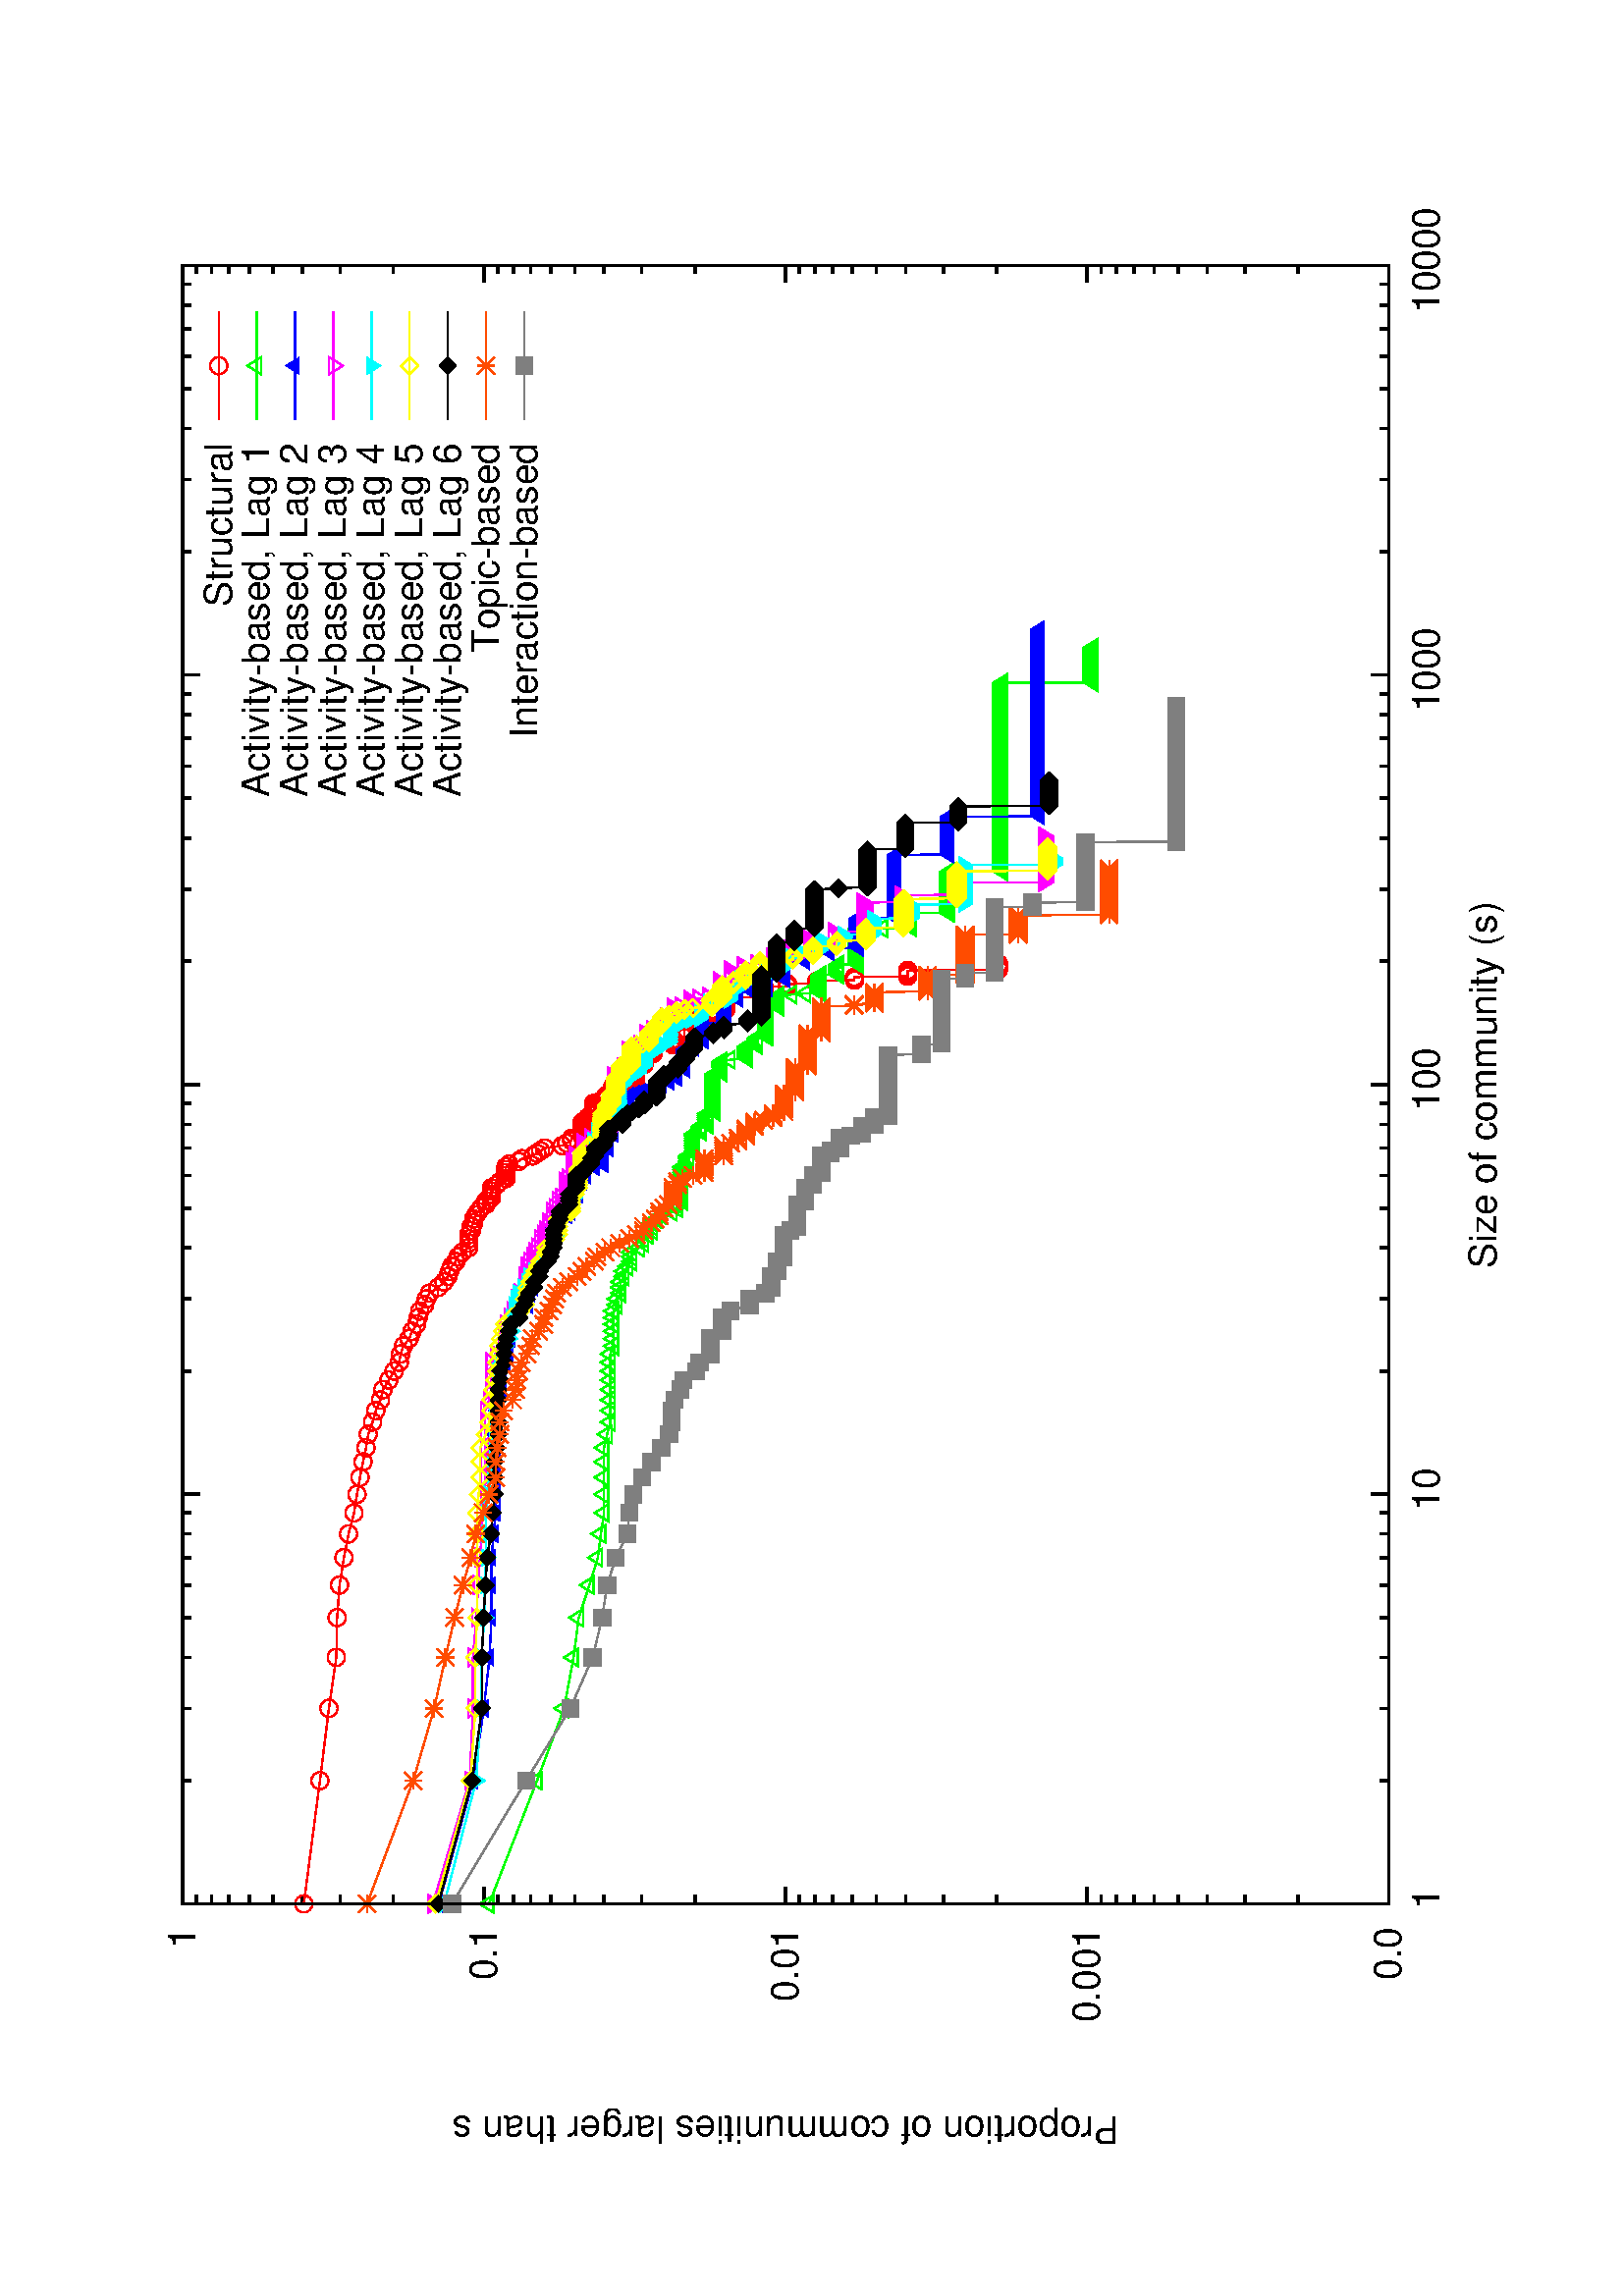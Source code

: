 %!PS-Adobe-2.0
%%DocumentFonts: (atend)
%%BoundingBox: 50 50 554 770
%%Orientation: Landscape
%%Pages: (atend)
%%EndComments
%%BeginProlog
/gnudict 256 dict def
gnudict begin
%
% The following true/false flags may be edited by hand if desired.
% The unit line width and grayscale image gamma correction may also be changed.
%
/Color true def
/Blacktext false def
/Solid true def
/Dashlength 1 def
/Landscape true def
/Level1 false def
/Rounded false def
/ClipToBoundingBox false def
/SuppressPDFMark false def
/TransparentPatterns false def
/gnulinewidth 5.000 def
/userlinewidth gnulinewidth def
/Gamma 1.0 def
/BackgroundColor {-1.000 -1.000 -1.000} def
%
/vshift -46 def
/dl1 {
  10.0 Dashlength mul mul
  Rounded { currentlinewidth 0.75 mul sub dup 0 le { pop 0.01 } if } if
} def
/dl2 {
  10.0 Dashlength mul mul
  Rounded { currentlinewidth 0.75 mul add } if
} def
/hpt_ 31.5 def
/vpt_ 31.5 def
/hpt hpt_ def
/vpt vpt_ def
/doclip {
  ClipToBoundingBox {
    newpath 50 50 moveto 554 50 lineto 554 770 lineto 50 770 lineto closepath
    clip
  } if
} def
%
% Gnuplot Prolog Version 4.6 (September 2012)
%
%/SuppressPDFMark true def
%
/M {moveto} bind def
/L {lineto} bind def
/R {rmoveto} bind def
/V {rlineto} bind def
/N {newpath moveto} bind def
/Z {closepath} bind def
/C {setrgbcolor} bind def
/f {rlineto fill} bind def
/g {setgray} bind def
/Gshow {show} def   % May be redefined later in the file to support UTF-8
/vpt2 vpt 2 mul def
/hpt2 hpt 2 mul def
/Lshow {currentpoint stroke M 0 vshift R 
	Blacktext {gsave 0 setgray show grestore} {show} ifelse} def
/Rshow {currentpoint stroke M dup stringwidth pop neg vshift R
	Blacktext {gsave 0 setgray show grestore} {show} ifelse} def
/Cshow {currentpoint stroke M dup stringwidth pop -2 div vshift R 
	Blacktext {gsave 0 setgray show grestore} {show} ifelse} def
/UP {dup vpt_ mul /vpt exch def hpt_ mul /hpt exch def
  /hpt2 hpt 2 mul def /vpt2 vpt 2 mul def} def
/DL {Color {setrgbcolor Solid {pop []} if 0 setdash}
 {pop pop pop 0 setgray Solid {pop []} if 0 setdash} ifelse} def
/BL {stroke userlinewidth 2 mul setlinewidth
	Rounded {1 setlinejoin 1 setlinecap} if} def
/AL {stroke userlinewidth 2 div setlinewidth
	Rounded {1 setlinejoin 1 setlinecap} if} def
/UL {dup gnulinewidth mul /userlinewidth exch def
	dup 1 lt {pop 1} if 10 mul /udl exch def} def
/PL {stroke userlinewidth setlinewidth
	Rounded {1 setlinejoin 1 setlinecap} if} def
3.8 setmiterlimit
% Default Line colors
/LCw {1 1 1} def
/LCb {0 0 0} def
/LCa {0 0 0} def
/LC0 {1 0 0} def
/LC1 {0 1 0} def
/LC2 {0 0 1} def
/LC3 {1 0 1} def
/LC4 {0 1 1} def
/LC5 {1 1 0} def
/LC6 {0 0 0} def
/LC7 {1 0.3 0} def
/LC8 {0.5 0.5 0.5} def
% Default Line Types
/LTw {PL [] 1 setgray} def
/LTb {BL [] LCb DL} def
/LTa {AL [1 udl mul 2 udl mul] 0 setdash LCa setrgbcolor} def
/LT0 {PL [] LC0 DL} def
/LT1 {PL [4 dl1 2 dl2] LC1 DL} def
/LT2 {PL [2 dl1 3 dl2] LC2 DL} def
/LT3 {PL [1 dl1 1.5 dl2] LC3 DL} def
/LT4 {PL [6 dl1 2 dl2 1 dl1 2 dl2] LC4 DL} def
/LT5 {PL [3 dl1 3 dl2 1 dl1 3 dl2] LC5 DL} def
/LT6 {PL [2 dl1 2 dl2 2 dl1 6 dl2] LC6 DL} def
/LT7 {PL [1 dl1 2 dl2 6 dl1 2 dl2 1 dl1 2 dl2] LC7 DL} def
/LT8 {PL [2 dl1 2 dl2 2 dl1 2 dl2 2 dl1 2 dl2 2 dl1 4 dl2] LC8 DL} def
/Pnt {stroke [] 0 setdash gsave 1 setlinecap M 0 0 V stroke grestore} def
/Dia {stroke [] 0 setdash 2 copy vpt add M
  hpt neg vpt neg V hpt vpt neg V
  hpt vpt V hpt neg vpt V closepath stroke
  Pnt} def
/Pls {stroke [] 0 setdash vpt sub M 0 vpt2 V
  currentpoint stroke M
  hpt neg vpt neg R hpt2 0 V stroke
 } def
/Box {stroke [] 0 setdash 2 copy exch hpt sub exch vpt add M
  0 vpt2 neg V hpt2 0 V 0 vpt2 V
  hpt2 neg 0 V closepath stroke
  Pnt} def
/Crs {stroke [] 0 setdash exch hpt sub exch vpt add M
  hpt2 vpt2 neg V currentpoint stroke M
  hpt2 neg 0 R hpt2 vpt2 V stroke} def
/TriU {stroke [] 0 setdash 2 copy vpt 1.12 mul add M
  hpt neg vpt -1.62 mul V
  hpt 2 mul 0 V
  hpt neg vpt 1.62 mul V closepath stroke
  Pnt} def
/Star {2 copy Pls Crs} def
/BoxF {stroke [] 0 setdash exch hpt sub exch vpt add M
  0 vpt2 neg V hpt2 0 V 0 vpt2 V
  hpt2 neg 0 V closepath fill} def
/TriUF {stroke [] 0 setdash vpt 1.12 mul add M
  hpt neg vpt -1.62 mul V
  hpt 2 mul 0 V
  hpt neg vpt 1.62 mul V closepath fill} def
/TriD {stroke [] 0 setdash 2 copy vpt 1.12 mul sub M
  hpt neg vpt 1.62 mul V
  hpt 2 mul 0 V
  hpt neg vpt -1.62 mul V closepath stroke
  Pnt} def
/TriDF {stroke [] 0 setdash vpt 1.12 mul sub M
  hpt neg vpt 1.62 mul V
  hpt 2 mul 0 V
  hpt neg vpt -1.62 mul V closepath fill} def
/DiaF {stroke [] 0 setdash vpt add M
  hpt neg vpt neg V hpt vpt neg V
  hpt vpt V hpt neg vpt V closepath fill} def
/Pent {stroke [] 0 setdash 2 copy gsave
  translate 0 hpt M 4 {72 rotate 0 hpt L} repeat
  closepath stroke grestore Pnt} def
/PentF {stroke [] 0 setdash gsave
  translate 0 hpt M 4 {72 rotate 0 hpt L} repeat
  closepath fill grestore} def
/Circle {stroke [] 0 setdash 2 copy
  hpt 0 360 arc stroke Pnt} def
/CircleF {stroke [] 0 setdash hpt 0 360 arc fill} def
/C0 {BL [] 0 setdash 2 copy moveto vpt 90 450 arc} bind def
/C1 {BL [] 0 setdash 2 copy moveto
	2 copy vpt 0 90 arc closepath fill
	vpt 0 360 arc closepath} bind def
/C2 {BL [] 0 setdash 2 copy moveto
	2 copy vpt 90 180 arc closepath fill
	vpt 0 360 arc closepath} bind def
/C3 {BL [] 0 setdash 2 copy moveto
	2 copy vpt 0 180 arc closepath fill
	vpt 0 360 arc closepath} bind def
/C4 {BL [] 0 setdash 2 copy moveto
	2 copy vpt 180 270 arc closepath fill
	vpt 0 360 arc closepath} bind def
/C5 {BL [] 0 setdash 2 copy moveto
	2 copy vpt 0 90 arc
	2 copy moveto
	2 copy vpt 180 270 arc closepath fill
	vpt 0 360 arc} bind def
/C6 {BL [] 0 setdash 2 copy moveto
	2 copy vpt 90 270 arc closepath fill
	vpt 0 360 arc closepath} bind def
/C7 {BL [] 0 setdash 2 copy moveto
	2 copy vpt 0 270 arc closepath fill
	vpt 0 360 arc closepath} bind def
/C8 {BL [] 0 setdash 2 copy moveto
	2 copy vpt 270 360 arc closepath fill
	vpt 0 360 arc closepath} bind def
/C9 {BL [] 0 setdash 2 copy moveto
	2 copy vpt 270 450 arc closepath fill
	vpt 0 360 arc closepath} bind def
/C10 {BL [] 0 setdash 2 copy 2 copy moveto vpt 270 360 arc closepath fill
	2 copy moveto
	2 copy vpt 90 180 arc closepath fill
	vpt 0 360 arc closepath} bind def
/C11 {BL [] 0 setdash 2 copy moveto
	2 copy vpt 0 180 arc closepath fill
	2 copy moveto
	2 copy vpt 270 360 arc closepath fill
	vpt 0 360 arc closepath} bind def
/C12 {BL [] 0 setdash 2 copy moveto
	2 copy vpt 180 360 arc closepath fill
	vpt 0 360 arc closepath} bind def
/C13 {BL [] 0 setdash 2 copy moveto
	2 copy vpt 0 90 arc closepath fill
	2 copy moveto
	2 copy vpt 180 360 arc closepath fill
	vpt 0 360 arc closepath} bind def
/C14 {BL [] 0 setdash 2 copy moveto
	2 copy vpt 90 360 arc closepath fill
	vpt 0 360 arc} bind def
/C15 {BL [] 0 setdash 2 copy vpt 0 360 arc closepath fill
	vpt 0 360 arc closepath} bind def
/Rec {newpath 4 2 roll moveto 1 index 0 rlineto 0 exch rlineto
	neg 0 rlineto closepath} bind def
/Square {dup Rec} bind def
/Bsquare {vpt sub exch vpt sub exch vpt2 Square} bind def
/S0 {BL [] 0 setdash 2 copy moveto 0 vpt rlineto BL Bsquare} bind def
/S1 {BL [] 0 setdash 2 copy vpt Square fill Bsquare} bind def
/S2 {BL [] 0 setdash 2 copy exch vpt sub exch vpt Square fill Bsquare} bind def
/S3 {BL [] 0 setdash 2 copy exch vpt sub exch vpt2 vpt Rec fill Bsquare} bind def
/S4 {BL [] 0 setdash 2 copy exch vpt sub exch vpt sub vpt Square fill Bsquare} bind def
/S5 {BL [] 0 setdash 2 copy 2 copy vpt Square fill
	exch vpt sub exch vpt sub vpt Square fill Bsquare} bind def
/S6 {BL [] 0 setdash 2 copy exch vpt sub exch vpt sub vpt vpt2 Rec fill Bsquare} bind def
/S7 {BL [] 0 setdash 2 copy exch vpt sub exch vpt sub vpt vpt2 Rec fill
	2 copy vpt Square fill Bsquare} bind def
/S8 {BL [] 0 setdash 2 copy vpt sub vpt Square fill Bsquare} bind def
/S9 {BL [] 0 setdash 2 copy vpt sub vpt vpt2 Rec fill Bsquare} bind def
/S10 {BL [] 0 setdash 2 copy vpt sub vpt Square fill 2 copy exch vpt sub exch vpt Square fill
	Bsquare} bind def
/S11 {BL [] 0 setdash 2 copy vpt sub vpt Square fill 2 copy exch vpt sub exch vpt2 vpt Rec fill
	Bsquare} bind def
/S12 {BL [] 0 setdash 2 copy exch vpt sub exch vpt sub vpt2 vpt Rec fill Bsquare} bind def
/S13 {BL [] 0 setdash 2 copy exch vpt sub exch vpt sub vpt2 vpt Rec fill
	2 copy vpt Square fill Bsquare} bind def
/S14 {BL [] 0 setdash 2 copy exch vpt sub exch vpt sub vpt2 vpt Rec fill
	2 copy exch vpt sub exch vpt Square fill Bsquare} bind def
/S15 {BL [] 0 setdash 2 copy Bsquare fill Bsquare} bind def
/D0 {gsave translate 45 rotate 0 0 S0 stroke grestore} bind def
/D1 {gsave translate 45 rotate 0 0 S1 stroke grestore} bind def
/D2 {gsave translate 45 rotate 0 0 S2 stroke grestore} bind def
/D3 {gsave translate 45 rotate 0 0 S3 stroke grestore} bind def
/D4 {gsave translate 45 rotate 0 0 S4 stroke grestore} bind def
/D5 {gsave translate 45 rotate 0 0 S5 stroke grestore} bind def
/D6 {gsave translate 45 rotate 0 0 S6 stroke grestore} bind def
/D7 {gsave translate 45 rotate 0 0 S7 stroke grestore} bind def
/D8 {gsave translate 45 rotate 0 0 S8 stroke grestore} bind def
/D9 {gsave translate 45 rotate 0 0 S9 stroke grestore} bind def
/D10 {gsave translate 45 rotate 0 0 S10 stroke grestore} bind def
/D11 {gsave translate 45 rotate 0 0 S11 stroke grestore} bind def
/D12 {gsave translate 45 rotate 0 0 S12 stroke grestore} bind def
/D13 {gsave translate 45 rotate 0 0 S13 stroke grestore} bind def
/D14 {gsave translate 45 rotate 0 0 S14 stroke grestore} bind def
/D15 {gsave translate 45 rotate 0 0 S15 stroke grestore} bind def
/DiaE {stroke [] 0 setdash vpt add M
  hpt neg vpt neg V hpt vpt neg V
  hpt vpt V hpt neg vpt V closepath stroke} def
/BoxE {stroke [] 0 setdash exch hpt sub exch vpt add M
  0 vpt2 neg V hpt2 0 V 0 vpt2 V
  hpt2 neg 0 V closepath stroke} def
/TriUE {stroke [] 0 setdash vpt 1.12 mul add M
  hpt neg vpt -1.62 mul V
  hpt 2 mul 0 V
  hpt neg vpt 1.62 mul V closepath stroke} def
/TriDE {stroke [] 0 setdash vpt 1.12 mul sub M
  hpt neg vpt 1.62 mul V
  hpt 2 mul 0 V
  hpt neg vpt -1.62 mul V closepath stroke} def
/PentE {stroke [] 0 setdash gsave
  translate 0 hpt M 4 {72 rotate 0 hpt L} repeat
  closepath stroke grestore} def
/CircE {stroke [] 0 setdash 
  hpt 0 360 arc stroke} def
/Opaque {gsave closepath 1 setgray fill grestore 0 setgray closepath} def
/DiaW {stroke [] 0 setdash vpt add M
  hpt neg vpt neg V hpt vpt neg V
  hpt vpt V hpt neg vpt V Opaque stroke} def
/BoxW {stroke [] 0 setdash exch hpt sub exch vpt add M
  0 vpt2 neg V hpt2 0 V 0 vpt2 V
  hpt2 neg 0 V Opaque stroke} def
/TriUW {stroke [] 0 setdash vpt 1.12 mul add M
  hpt neg vpt -1.62 mul V
  hpt 2 mul 0 V
  hpt neg vpt 1.62 mul V Opaque stroke} def
/TriDW {stroke [] 0 setdash vpt 1.12 mul sub M
  hpt neg vpt 1.62 mul V
  hpt 2 mul 0 V
  hpt neg vpt -1.62 mul V Opaque stroke} def
/PentW {stroke [] 0 setdash gsave
  translate 0 hpt M 4 {72 rotate 0 hpt L} repeat
  Opaque stroke grestore} def
/CircW {stroke [] 0 setdash 
  hpt 0 360 arc Opaque stroke} def
/BoxFill {gsave Rec 1 setgray fill grestore} def
/Density {
  /Fillden exch def
  currentrgbcolor
  /ColB exch def /ColG exch def /ColR exch def
  /ColR ColR Fillden mul Fillden sub 1 add def
  /ColG ColG Fillden mul Fillden sub 1 add def
  /ColB ColB Fillden mul Fillden sub 1 add def
  ColR ColG ColB setrgbcolor} def
/BoxColFill {gsave Rec PolyFill} def
/PolyFill {gsave Density fill grestore grestore} def
/h {rlineto rlineto rlineto gsave closepath fill grestore} bind def
%
% PostScript Level 1 Pattern Fill routine for rectangles
% Usage: x y w h s a XX PatternFill
%	x,y = lower left corner of box to be filled
%	w,h = width and height of box
%	  a = angle in degrees between lines and x-axis
%	 XX = 0/1 for no/yes cross-hatch
%
/PatternFill {gsave /PFa [ 9 2 roll ] def
  PFa 0 get PFa 2 get 2 div add PFa 1 get PFa 3 get 2 div add translate
  PFa 2 get -2 div PFa 3 get -2 div PFa 2 get PFa 3 get Rec
  TransparentPatterns {} {gsave 1 setgray fill grestore} ifelse
  clip
  currentlinewidth 0.5 mul setlinewidth
  /PFs PFa 2 get dup mul PFa 3 get dup mul add sqrt def
  0 0 M PFa 5 get rotate PFs -2 div dup translate
  0 1 PFs PFa 4 get div 1 add floor cvi
	{PFa 4 get mul 0 M 0 PFs V} for
  0 PFa 6 get ne {
	0 1 PFs PFa 4 get div 1 add floor cvi
	{PFa 4 get mul 0 2 1 roll M PFs 0 V} for
 } if
  stroke grestore} def
%
/languagelevel where
 {pop languagelevel} {1} ifelse
 2 lt
	{/InterpretLevel1 true def}
	{/InterpretLevel1 Level1 def}
 ifelse
%
% PostScript level 2 pattern fill definitions
%
/Level2PatternFill {
/Tile8x8 {/PaintType 2 /PatternType 1 /TilingType 1 /BBox [0 0 8 8] /XStep 8 /YStep 8}
	bind def
/KeepColor {currentrgbcolor [/Pattern /DeviceRGB] setcolorspace} bind def
<< Tile8x8
 /PaintProc {0.5 setlinewidth pop 0 0 M 8 8 L 0 8 M 8 0 L stroke} 
>> matrix makepattern
/Pat1 exch def
<< Tile8x8
 /PaintProc {0.5 setlinewidth pop 0 0 M 8 8 L 0 8 M 8 0 L stroke
	0 4 M 4 8 L 8 4 L 4 0 L 0 4 L stroke}
>> matrix makepattern
/Pat2 exch def
<< Tile8x8
 /PaintProc {0.5 setlinewidth pop 0 0 M 0 8 L
	8 8 L 8 0 L 0 0 L fill}
>> matrix makepattern
/Pat3 exch def
<< Tile8x8
 /PaintProc {0.5 setlinewidth pop -4 8 M 8 -4 L
	0 12 M 12 0 L stroke}
>> matrix makepattern
/Pat4 exch def
<< Tile8x8
 /PaintProc {0.5 setlinewidth pop -4 0 M 8 12 L
	0 -4 M 12 8 L stroke}
>> matrix makepattern
/Pat5 exch def
<< Tile8x8
 /PaintProc {0.5 setlinewidth pop -2 8 M 4 -4 L
	0 12 M 8 -4 L 4 12 M 10 0 L stroke}
>> matrix makepattern
/Pat6 exch def
<< Tile8x8
 /PaintProc {0.5 setlinewidth pop -2 0 M 4 12 L
	0 -4 M 8 12 L 4 -4 M 10 8 L stroke}
>> matrix makepattern
/Pat7 exch def
<< Tile8x8
 /PaintProc {0.5 setlinewidth pop 8 -2 M -4 4 L
	12 0 M -4 8 L 12 4 M 0 10 L stroke}
>> matrix makepattern
/Pat8 exch def
<< Tile8x8
 /PaintProc {0.5 setlinewidth pop 0 -2 M 12 4 L
	-4 0 M 12 8 L -4 4 M 8 10 L stroke}
>> matrix makepattern
/Pat9 exch def
/Pattern1 {PatternBgnd KeepColor Pat1 setpattern} bind def
/Pattern2 {PatternBgnd KeepColor Pat2 setpattern} bind def
/Pattern3 {PatternBgnd KeepColor Pat3 setpattern} bind def
/Pattern4 {PatternBgnd KeepColor Landscape {Pat5} {Pat4} ifelse setpattern} bind def
/Pattern5 {PatternBgnd KeepColor Landscape {Pat4} {Pat5} ifelse setpattern} bind def
/Pattern6 {PatternBgnd KeepColor Landscape {Pat9} {Pat6} ifelse setpattern} bind def
/Pattern7 {PatternBgnd KeepColor Landscape {Pat8} {Pat7} ifelse setpattern} bind def
} def
%
%
%End of PostScript Level 2 code
%
/PatternBgnd {
  TransparentPatterns {} {gsave 1 setgray fill grestore} ifelse
} def
%
% Substitute for Level 2 pattern fill codes with
% grayscale if Level 2 support is not selected.
%
/Level1PatternFill {
/Pattern1 {0.250 Density} bind def
/Pattern2 {0.500 Density} bind def
/Pattern3 {0.750 Density} bind def
/Pattern4 {0.125 Density} bind def
/Pattern5 {0.375 Density} bind def
/Pattern6 {0.625 Density} bind def
/Pattern7 {0.875 Density} bind def
} def
%
% Now test for support of Level 2 code
%
Level1 {Level1PatternFill} {Level2PatternFill} ifelse
%
/Symbol-Oblique /Symbol findfont [1 0 .167 1 0 0] makefont
dup length dict begin {1 index /FID eq {pop pop} {def} ifelse} forall
currentdict end definefont pop
Level1 SuppressPDFMark or 
{} {
/SDict 10 dict def
systemdict /pdfmark known not {
  userdict /pdfmark systemdict /cleartomark get put
} if
SDict begin [
  /Title (cdf_comm_sizes.eps)
  /Subject (gnuplot plot)
  /Creator (gnuplot 4.6 patchlevel 5)
  /Author (elisa)
%  /Producer (gnuplot)
%  /Keywords ()
  /CreationDate (Wed Jul 30 21:49:36 2014)
  /DOCINFO pdfmark
end
} ifelse
end
%%EndProlog
%%Page: 1 1
gnudict begin
gsave
doclip
50 50 translate
0.100 0.100 scale
90 rotate
0 -5040 translate
0 setgray
newpath
(Helvetica) findfont 140 scalefont setfont
BackgroundColor 0 lt 3 1 roll 0 lt exch 0 lt or or not {gsave BackgroundColor C clippath fill grestore} if
1.000 UL
LTb
LCb setrgbcolor
938 448 M
63 0 V
5946 0 R
-63 0 V
854 448 M
( 0.0) Rshow
1.000 UL
LTb
LCb setrgbcolor
938 781 M
31 0 V
5978 0 R
-31 0 V
938 976 M
31 0 V
5978 0 R
-31 0 V
938 1114 M
31 0 V
5978 0 R
-31 0 V
938 1221 M
31 0 V
5978 0 R
-31 0 V
938 1308 M
31 0 V
5978 0 R
-31 0 V
938 1382 M
31 0 V
5978 0 R
-31 0 V
938 1447 M
31 0 V
5978 0 R
-31 0 V
938 1503 M
31 0 V
5978 0 R
-31 0 V
938 1554 M
63 0 V
5946 0 R
-63 0 V
-6030 0 R
( 0.001) Rshow
1.000 UL
LTb
LCb setrgbcolor
938 1887 M
31 0 V
5978 0 R
-31 0 V
938 2081 M
31 0 V
5978 0 R
-31 0 V
938 2219 M
31 0 V
5978 0 R
-31 0 V
938 2327 M
31 0 V
5978 0 R
-31 0 V
938 2414 M
31 0 V
5978 0 R
-31 0 V
938 2488 M
31 0 V
5978 0 R
-31 0 V
938 2552 M
31 0 V
5978 0 R
-31 0 V
938 2609 M
31 0 V
5978 0 R
-31 0 V
938 2660 M
63 0 V
5946 0 R
-63 0 V
-6030 0 R
( 0.01) Rshow
1.000 UL
LTb
LCb setrgbcolor
938 2992 M
31 0 V
5978 0 R
-31 0 V
938 3187 M
31 0 V
5978 0 R
-31 0 V
938 3325 M
31 0 V
5978 0 R
-31 0 V
938 3432 M
31 0 V
5978 0 R
-31 0 V
938 3520 M
31 0 V
5978 0 R
-31 0 V
938 3594 M
31 0 V
5978 0 R
-31 0 V
938 3658 M
31 0 V
5978 0 R
-31 0 V
938 3715 M
31 0 V
5978 0 R
-31 0 V
938 3765 M
63 0 V
5946 0 R
-63 0 V
-6030 0 R
( 0.1) Rshow
1.000 UL
LTb
LCb setrgbcolor
938 4098 M
31 0 V
5978 0 R
-31 0 V
938 4293 M
31 0 V
5978 0 R
-31 0 V
938 4431 M
31 0 V
5978 0 R
-31 0 V
938 4538 M
31 0 V
5978 0 R
-31 0 V
938 4626 M
31 0 V
5978 0 R
-31 0 V
938 4700 M
31 0 V
5978 0 R
-31 0 V
938 4764 M
31 0 V
5978 0 R
-31 0 V
938 4820 M
31 0 V
5978 0 R
-31 0 V
938 4871 M
63 0 V
5946 0 R
-63 0 V
-6030 0 R
( 1) Rshow
1.000 UL
LTb
LCb setrgbcolor
938 448 M
0 63 V
0 4360 R
0 -63 V
938 308 M
( 1) Cshow
1.000 UL
LTb
LCb setrgbcolor
1390 448 M
0 31 V
0 4392 R
0 -31 V
1655 448 M
0 31 V
0 4392 R
0 -31 V
1842 448 M
0 31 V
0 4392 R
0 -31 V
1988 448 M
0 31 V
0 4392 R
0 -31 V
2107 448 M
0 31 V
0 4392 R
0 -31 V
2208 448 M
0 31 V
0 4392 R
0 -31 V
2295 448 M
0 31 V
0 4392 R
0 -31 V
2372 448 M
0 31 V
0 4392 R
0 -31 V
2440 448 M
0 63 V
0 4360 R
0 -63 V
0 -4500 R
( 10) Cshow
1.000 UL
LTb
LCb setrgbcolor
2892 448 M
0 31 V
0 4392 R
0 -31 V
3157 448 M
0 31 V
0 4392 R
0 -31 V
3345 448 M
0 31 V
0 4392 R
0 -31 V
3490 448 M
0 31 V
0 4392 R
0 -31 V
3609 448 M
0 31 V
0 4392 R
0 -31 V
3710 448 M
0 31 V
0 4392 R
0 -31 V
3797 448 M
0 31 V
0 4392 R
0 -31 V
3874 448 M
0 31 V
0 4392 R
0 -31 V
3943 448 M
0 63 V
0 4360 R
0 -63 V
0 -4500 R
( 100) Cshow
1.000 UL
LTb
LCb setrgbcolor
4395 448 M
0 31 V
0 4392 R
0 -31 V
4659 448 M
0 31 V
0 4392 R
0 -31 V
4847 448 M
0 31 V
0 4392 R
0 -31 V
4993 448 M
0 31 V
0 4392 R
0 -31 V
5111 448 M
0 31 V
0 4392 R
0 -31 V
5212 448 M
0 31 V
0 4392 R
0 -31 V
5299 448 M
0 31 V
0 4392 R
0 -31 V
5376 448 M
0 31 V
0 4392 R
0 -31 V
5445 448 M
0 63 V
0 4360 R
0 -63 V
0 -4500 R
( 1000) Cshow
1.000 UL
LTb
LCb setrgbcolor
5897 448 M
0 31 V
0 4392 R
0 -31 V
6162 448 M
0 31 V
0 4392 R
0 -31 V
6349 448 M
0 31 V
0 4392 R
0 -31 V
6495 448 M
0 31 V
0 4392 R
0 -31 V
6614 448 M
0 31 V
0 4392 R
0 -31 V
6714 448 M
0 31 V
0 4392 R
0 -31 V
6801 448 M
0 31 V
0 4392 R
0 -31 V
6878 448 M
0 31 V
0 4392 R
0 -31 V
6947 448 M
0 63 V
0 4360 R
0 -63 V
0 -4500 R
( 10000) Cshow
1.000 UL
LTb
LCb setrgbcolor
1.000 UL
LTb
LCb setrgbcolor
938 4871 N
938 448 L
6009 0 V
0 4423 V
-6009 0 V
Z stroke
LCb setrgbcolor
112 2659 M
currentpoint gsave translate -270 rotate 0 0 M
(Proportion of communities larger than s) Cshow
grestore
LTb
LCb setrgbcolor
3942 98 M
(Size of community \(s\)) Cshow
LTb
1.000 UP
1.000 UL
LTb
LCb setrgbcolor
% Begin plot #1
1.000 UP
1.000 UL
LT0
LC0 setrgbcolor
LCb setrgbcolor
6296 4738 M
(Structural) Rshow
LT0
6380 4738 M
399 0 V
4385 1879 M
-3 0 V
-4 0 V
-3 0 V
-4 0 V
-3 0 V
-3 0 V
-4 333 V
-3 0 V
-4 0 V
-3 0 V
-4 0 V
-3 0 V
-4 0 V
-3 195 V
-4 0 V
-3 0 V
-4 0 V
-4 138 V
-3 0 V
-4 0 V
-4 107 V
-3 0 V
-4 0 V
-4 87 V
-4 0 V
-3 0 V
-4 0 V
-4 0 V
-4 0 V
-4 0 V
-4 0 V
-4 0 V
-4 0 V
-4 139 V
-4 0 V
-4 0 V
-4 0 V
-4 0 V
-4 0 V
-4 0 V
-4 0 V
-5 0 V
-4 0 V
-4 0 V
-4 56 V
-5 0 V
-4 0 V
-4 0 V
-5 0 V
-4 0 V
-5 0 V
-4 51 V
-5 0 V
-4 0 V
-5 0 V
-4 0 V
-5 0 V
-5 0 V
-4 0 V
-5 46 V
-5 0 V
-5 0 V
-5 0 V
-4 0 V
-5 0 V
-5 0 V
-5 0 V
-5 41 V
-5 0 V
-6 0 V
-5 0 V
-5 0 V
-5 74 V
-5 0 V
-6 0 V
-5 0 V
-6 0 V
-5 0 V
-6 33 V
-5 0 V
-6 0 V
-5 0 V
-6 0 V
-6 0 V
-6 0 V
-5 31 V
-6 0 V
-6 0 V
-6 0 V
-6 0 V
-6 0 V
-7 0 V
-6 0 V
-6 0 V
-7 0 V
-6 0 V
-6 0 V
-7 83 V
-7 0 V
-6 0 V
-7 0 V
-7 0 V
stroke 3909 3293 M
-7 25 V
-7 0 V
-7 0 V
-7 23 V
-7 22 V
-8 0 V
-7 0 V
-7 0 V
-8 0 V
-8 0 V
-7 0 V
-8 22 V
-8 0 V
-8 20 V
-8 0 V
-8 0 V
-9 0 V
-8 0 V
-9 0 V
-8 0 V
-9 39 V
-9 0 V
-9 18 V
-9 17 V
-9 64 V
-10 15 V
-9 14 V
-10 14 V
-10 40 V
-10 12 V
-10 36 V
-10 11 V
-10 0 V
-11 0 V
-11 0 V
-11 0 V
-11 22 V
-11 11 V
-12 20 V
-12 0 V
-12 0 V
-12 0 V
-12 20 V
-13 0 V
-13 18 V
-13 10 V
-13 9 V
-14 8 V
-14 0 V
-14 9 V
-15 0 V
-15 9 V
-15 0 V
-16 0 V
-16 0 V
-17 24 V
-17 16 V
-17 8 V
-18 15 V
-18 7 V
-19 7 V
-20 14 V
-20 21 V
-21 32 V
-21 12 V
-22 6 V
-23 18 V
-24 6 V
-24 5 V
-26 17 V
-27 11 V
-27 21 V
-29 10 V
-31 5 V
-32 19 V
-33 19 V
-35 22 V
-38 9 V
-39 17 V
-42 12 V
-45 16 V
-49 8 V
-52 11 V
-57 11 V
-62 11 V
-68 11 V
-77 20 V
-87 17 V
-101 16 V
-119 9 V
-146 3 V
-187 27 V
-265 33 V
-452 59 V
4385 1879 Circle
4382 1879 Circle
4378 1879 Circle
4375 1879 Circle
4371 1879 Circle
4368 1879 Circle
4365 1879 Circle
4361 2212 Circle
4358 2212 Circle
4354 2212 Circle
4351 2212 Circle
4347 2212 Circle
4344 2212 Circle
4340 2212 Circle
4337 2407 Circle
4333 2407 Circle
4330 2407 Circle
4326 2407 Circle
4322 2545 Circle
4319 2545 Circle
4315 2545 Circle
4311 2652 Circle
4308 2652 Circle
4304 2652 Circle
4300 2739 Circle
4296 2739 Circle
4293 2739 Circle
4289 2739 Circle
4285 2739 Circle
4281 2739 Circle
4277 2739 Circle
4273 2739 Circle
4269 2739 Circle
4265 2739 Circle
4261 2878 Circle
4257 2878 Circle
4253 2878 Circle
4249 2878 Circle
4245 2878 Circle
4241 2878 Circle
4237 2878 Circle
4233 2878 Circle
4228 2878 Circle
4224 2878 Circle
4220 2878 Circle
4216 2934 Circle
4211 2934 Circle
4207 2934 Circle
4203 2934 Circle
4198 2934 Circle
4194 2934 Circle
4189 2934 Circle
4185 2985 Circle
4180 2985 Circle
4176 2985 Circle
4171 2985 Circle
4167 2985 Circle
4162 2985 Circle
4157 2985 Circle
4153 2985 Circle
4148 3031 Circle
4143 3031 Circle
4138 3031 Circle
4133 3031 Circle
4129 3031 Circle
4124 3031 Circle
4119 3031 Circle
4114 3031 Circle
4109 3072 Circle
4104 3072 Circle
4098 3072 Circle
4093 3072 Circle
4088 3072 Circle
4083 3146 Circle
4078 3146 Circle
4072 3146 Circle
4067 3146 Circle
4061 3146 Circle
4056 3146 Circle
4050 3179 Circle
4045 3179 Circle
4039 3179 Circle
4034 3179 Circle
4028 3179 Circle
4022 3179 Circle
4016 3179 Circle
4011 3210 Circle
4005 3210 Circle
3999 3210 Circle
3993 3210 Circle
3987 3210 Circle
3981 3210 Circle
3974 3210 Circle
3968 3210 Circle
3962 3210 Circle
3955 3210 Circle
3949 3210 Circle
3943 3210 Circle
3936 3293 Circle
3929 3293 Circle
3923 3293 Circle
3916 3293 Circle
3909 3293 Circle
3902 3318 Circle
3895 3318 Circle
3888 3318 Circle
3881 3341 Circle
3874 3363 Circle
3866 3363 Circle
3859 3363 Circle
3852 3363 Circle
3844 3363 Circle
3836 3363 Circle
3829 3363 Circle
3821 3385 Circle
3813 3385 Circle
3805 3405 Circle
3797 3405 Circle
3789 3405 Circle
3780 3405 Circle
3772 3405 Circle
3763 3405 Circle
3755 3405 Circle
3746 3444 Circle
3737 3444 Circle
3728 3462 Circle
3719 3479 Circle
3710 3543 Circle
3700 3558 Circle
3691 3572 Circle
3681 3586 Circle
3671 3626 Circle
3661 3638 Circle
3651 3674 Circle
3641 3685 Circle
3631 3685 Circle
3620 3685 Circle
3609 3685 Circle
3598 3685 Circle
3587 3707 Circle
3576 3718 Circle
3564 3738 Circle
3552 3738 Circle
3540 3738 Circle
3528 3738 Circle
3516 3758 Circle
3503 3758 Circle
3490 3776 Circle
3477 3786 Circle
3464 3795 Circle
3450 3803 Circle
3436 3803 Circle
3422 3812 Circle
3407 3812 Circle
3392 3821 Circle
3377 3821 Circle
3361 3821 Circle
3345 3821 Circle
3328 3845 Circle
3311 3861 Circle
3294 3869 Circle
3276 3884 Circle
3258 3891 Circle
3239 3898 Circle
3219 3912 Circle
3199 3933 Circle
3178 3965 Circle
3157 3977 Circle
3135 3983 Circle
3112 4001 Circle
3088 4007 Circle
3064 4012 Circle
3038 4029 Circle
3011 4040 Circle
2984 4061 Circle
2955 4071 Circle
2924 4076 Circle
2892 4095 Circle
2859 4114 Circle
2824 4136 Circle
2786 4145 Circle
2747 4162 Circle
2705 4174 Circle
2660 4190 Circle
2611 4198 Circle
2559 4209 Circle
2502 4220 Circle
2440 4231 Circle
2372 4242 Circle
2295 4262 Circle
2208 4279 Circle
2107 4295 Circle
1988 4304 Circle
1842 4307 Circle
1655 4334 Circle
1390 4367 Circle
938 4426 Circle
6579 4738 Circle
% End plot #1
% Begin plot #2
1.000 UP
1.000 UL
LT1
LC1 setrgbcolor
LCb setrgbcolor
6296 4598 M
(Activity-based, Lag 1) Rshow
LT1
6380 4598 M
399 0 V
5546 1530 M
-1 0 V
-1 0 V
-1 0 V
-1 0 V
-1 0 V
-1 0 V
-1 0 V
-1 0 V
-1 0 V
-1 0 V
-1 0 V
-1 0 V
-1 0 V
-1 0 V
-1 0 V
-1 0 V
-1 0 V
-1 0 V
-1 0 V
-1 0 V
-1 0 V
-1 0 V
-1 0 V
-1 0 V
-1 0 V
-1 0 V
-1 0 V
-1 0 V
-1 0 V
-1 0 V
-1 0 V
-1 0 V
-1 0 V
-1 0 V
-1 0 V
-1 0 V
-1 0 V
-1 0 V
-1 0 V
-1 0 V
-1 0 V
-1 0 V
-1 0 V
-1 0 V
-1 0 V
-1 0 V
-1 0 V
-1 0 V
-1 0 V
-1 0 V
-1 0 V
-1 0 V
-1 0 V
-1 0 V
-1 0 V
-1 0 V
-1 0 V
-1 0 V
-1 0 V
-1 0 V
-1 0 V
-1 0 V
-1 0 V
-1 0 V
-1 0 V
-1 0 V
-1 0 V
-1 0 V
-1 0 V
-1 0 V
-1 0 V
-1 0 V
-1 0 V
-1 0 V
-1 0 V
-1 0 V
-1 0 V
-1 0 V
-1 0 V
-1 0 V
-1 0 V
-1 0 V
-1 0 V
-1 0 V
-1 0 V
-1 0 V
-1 0 V
-1 0 V
-1 0 V
-1 0 V
-1 0 V
-1 0 V
-1 0 V
-1 0 V
-1 0 V
-1 0 V
-1 0 V
-1 0 V
-1 0 V
-1 0 V
-1 0 V
-1 0 V
stroke 5444 1530 M
-1 0 V
-1 0 V
-1 0 V
-1 0 V
-1 0 V
-1 0 V
-1 0 V
-1 0 V
-1 0 V
-1 0 V
-1 0 V
-1 0 V
-1 0 V
-1 0 V
-1 0 V
-1 0 V
-1 0 V
-1 0 V
-1 0 V
-1 0 V
-1 0 V
-1 0 V
-1 0 V
-1 0 V
-1 0 V
-1 0 V
-1 0 V
-1 333 V
-1 0 V
-1 0 V
-1 0 V
-1 0 V
-1 0 V
-1 0 V
-1 0 V
-1 0 V
-1 0 V
-1 0 V
-1 0 V
-1 0 V
-1 0 V
-1 0 V
-1 0 V
-1 0 V
-1 0 V
-1 0 V
-1 0 V
-1 0 V
-1 0 V
-1 0 V
-1 0 V
-1 0 V
-1 0 V
-1 0 V
-1 0 V
-1 0 V
-1 0 V
-1 0 V
-1 0 V
-1 0 V
-1 0 V
-1 0 V
-1 0 V
-1 0 V
-1 0 V
-1 0 V
-1 0 V
-1 0 V
-1 0 V
-1 0 V
-1 0 V
-1 0 V
-1 0 V
-1 0 V
-1 0 V
-1 0 V
-1 0 V
-1 0 V
-1 0 V
-1 0 V
-1 0 V
-1 0 V
-1 0 V
-1 0 V
-1 0 V
-1 0 V
-1 0 V
-1 0 V
-1 0 V
-1 0 V
-1 0 V
-1 0 V
-1 0 V
-1 0 V
-1 0 V
-1 0 V
-1 0 V
-1 0 V
-1 0 V
-1 0 V
-1 0 V
-1 0 V
-1 0 V
-1 0 V
stroke 5340 1863 M
-1 0 V
-1 0 V
-1 0 V
-1 0 V
-1 0 V
-1 0 V
-1 0 V
-1 0 V
-1 0 V
-1 0 V
-1 0 V
-1 0 V
-1 0 V
-1 0 V
-1 0 V
-1 0 V
-1 0 V
-1 0 V
-1 0 V
-1 0 V
-1 0 V
-1 0 V
-1 0 V
-1 0 V
-1 0 V
-1 0 V
-1 0 V
-1 0 V
-1 0 V
-1 0 V
-1 0 V
-1 0 V
-1 0 V
-1 0 V
-1 0 V
-1 0 V
-1 0 V
-1 0 V
-1 0 V
-1 0 V
-1 0 V
-1 0 V
-1 0 V
-1 0 V
-1 0 V
-1 0 V
-1 0 V
-1 0 V
-1 0 V
-1 0 V
-1 0 V
-1 0 V
-1 0 V
-1 0 V
-1 0 V
-1 0 V
-1 0 V
-1 0 V
-1 0 V
-1 0 V
-1 0 V
-1 0 V
-1 0 V
-1 0 V
-1 0 V
-1 0 V
-1 0 V
-1 0 V
-1 0 V
-1 0 V
-1 0 V
-1 0 V
-1 0 V
-1 0 V
-1 0 V
-1 0 V
-1 0 V
-1 0 V
-1 0 V
-1 0 V
-1 0 V
-1 0 V
-1 0 V
-1 0 V
-1 0 V
-1 0 V
-1 0 V
-1 0 V
-1 0 V
-1 0 V
-1 0 V
-1 0 V
-1 0 V
-1 0 V
-1 0 V
-1 0 V
-1 0 V
-1 0 V
-1 0 V
-1 0 V
-1 0 V
-1 0 V
-1 0 V
-1 0 V
stroke 5236 1863 M
-1 0 V
-1 0 V
-1 0 V
-1 0 V
-1 0 V
-1 0 V
-1 0 V
-1 0 V
-1 0 V
-1 0 V
-1 0 V
-1 0 V
-1 0 V
-1 0 V
-1 0 V
-1 0 V
-1 0 V
-1 0 V
-1 0 V
-1 0 V
-1 0 V
-1 0 V
-1 0 V
-1 0 V
-1 0 V
-1 0 V
-1 0 V
-1 0 V
-1 0 V
-1 0 V
-1 0 V
-1 0 V
-1 0 V
-1 0 V
-1 0 V
-1 0 V
-1 0 V
-1 0 V
-1 0 V
-1 0 V
-1 0 V
-1 0 V
-1 0 V
-1 0 V
-1 0 V
-1 0 V
-1 0 V
-1 0 V
-1 0 V
-1 0 V
-1 0 V
-1 0 V
-1 0 V
-1 0 V
-1 0 V
-1 0 V
-1 0 V
-1 0 V
-1 0 V
-1 0 V
-1 0 V
-1 0 V
-1 0 V
-1 0 V
-1 0 V
-1 0 V
-1 0 V
-1 0 V
-1 0 V
-1 0 V
-1 0 V
-1 0 V
-1 0 V
-1 0 V
-1 0 V
-1 0 V
-1 0 V
-1 0 V
-1 0 V
-1 0 V
-1 0 V
-1 0 V
-1 0 V
-1 0 V
-1 0 V
-2 0 V
-1 0 V
-1 0 V
-1 0 V
-1 0 V
-1 0 V
-1 0 V
-1 0 V
-1 0 V
-1 0 V
-1 0 V
-1 0 V
-1 0 V
-1 0 V
-1 0 V
-1 0 V
-1 0 V
-1 0 V
-1 0 V
stroke 5131 1863 M
-1 0 V
-1 0 V
-1 0 V
-1 0 V
-2 0 V
-1 0 V
-1 0 V
-1 0 V
-1 0 V
-1 0 V
-1 0 V
-1 0 V
-1 0 V
-1 0 V
-1 0 V
-1 0 V
-1 0 V
-2 0 V
-1 0 V
-1 0 V
-1 0 V
-1 0 V
-1 0 V
-1 0 V
-1 0 V
-1 0 V
-1 0 V
-1 0 V
-2 0 V
-1 0 V
-1 0 V
-1 0 V
-1 0 V
-1 0 V
-1 0 V
-1 0 V
-2 0 V
-1 0 V
-1 0 V
-1 0 V
-1 0 V
-1 0 V
-1 0 V
-1 0 V
-2 0 V
-1 0 V
-1 0 V
-1 0 V
-1 0 V
-1 0 V
-1 0 V
-2 0 V
-1 0 V
-1 0 V
-1 0 V
-1 0 V
-1 0 V
-2 0 V
-1 0 V
-1 0 V
-1 0 V
-1 0 V
-1 0 V
-2 0 V
-1 0 V
-1 0 V
-1 0 V
-1 0 V
-1 0 V
-2 0 V
-1 0 V
-1 0 V
-1 0 V
-1 0 V
-2 0 V
-1 0 V
-1 0 V
-1 0 V
-1 0 V
-2 0 V
-1 0 V
-1 0 V
-1 0 V
-2 0 V
-1 0 V
-1 0 V
-1 0 V
-1 0 V
-2 0 V
-1 0 V
-1 0 V
-1 0 V
-2 0 V
-1 0 V
-1 0 V
-1 0 V
-2 0 V
-1 0 V
-1 0 V
-1 0 V
-2 0 V
-1 0 V
-1 0 V
-1 0 V
stroke 5011 1863 M
-2 0 V
-1 0 V
-1 0 V
-2 0 V
-1 0 V
-1 0 V
-1 0 V
-2 0 V
-1 0 V
-1 0 V
-2 0 V
-1 0 V
-1 0 V
-1 0 V
-2 0 V
-1 0 V
-1 0 V
-2 0 V
-1 0 V
-1 0 V
-2 0 V
-1 0 V
-1 0 V
-2 0 V
-1 0 V
-1 0 V
-2 0 V
-1 0 V
-1 0 V
-2 0 V
-1 0 V
-1 0 V
-2 0 V
-1 0 V
-1 0 V
-2 0 V
-1 0 V
-2 0 V
-1 0 V
-1 0 V
-2 0 V
-1 0 V
-1 0 V
-2 0 V
-1 0 V
-2 0 V
-1 0 V
-1 0 V
-2 0 V
-1 0 V
-2 0 V
-1 0 V
-1 0 V
-2 0 V
-1 0 V
-2 0 V
-1 0 V
-2 0 V
-1 0 V
-1 0 V
-2 0 V
-1 0 V
-2 0 V
-1 0 V
-2 0 V
-1 0 V
-2 0 V
-1 0 V
-2 0 V
-1 0 V
-1 0 V
-2 0 V
-1 0 V
-2 0 V
-1 0 V
-2 0 V
-1 0 V
-2 0 V
-1 0 V
-2 0 V
-1 0 V
-2 0 V
-1 0 V
-2 0 V
-1 0 V
-2 0 V
-1 0 V
-2 0 V
-2 0 V
-1 0 V
-2 0 V
-1 0 V
-2 0 V
-1 0 V
-2 0 V
-1 0 V
-2 0 V
-1 0 V
-2 0 V
-2 0 V
-1 0 V
-2 0 V
-1 0 V
-2 0 V
stroke 4863 1863 M
-2 0 V
-1 0 V
-2 0 V
-1 0 V
-2 0 V
-2 0 V
-1 0 V
-2 0 V
-1 0 V
-2 0 V
-2 0 V
-1 0 V
-2 0 V
-2 0 V
-1 0 V
-2 0 V
-2 0 V
-1 0 V
-2 0 V
-2 0 V
-1 0 V
-2 0 V
-2 0 V
-1 0 V
-2 0 V
-2 0 V
-1 0 V
-2 0 V
-2 0 V
-2 0 V
-1 0 V
-2 0 V
-2 0 V
-1 0 V
-2 0 V
-2 0 V
-2 0 V
-1 0 V
-2 0 V
-2 0 V
-2 0 V
-1 0 V
-2 0 V
-2 0 V
-2 0 V
-2 0 V
-1 0 V
-2 0 V
-2 0 V
-2 0 V
-2 0 V
-1 0 V
-2 0 V
-2 0 V
-2 0 V
-2 0 V
-2 0 V
-1 0 V
-2 0 V
-2 0 V
-2 0 V
-2 0 V
-2 0 V
-2 0 V
-2 0 V
-1 0 V
-2 0 V
-2 0 V
-2 0 V
-2 0 V
-2 0 V
-2 0 V
-2 0 V
-2 0 V
-2 0 V
-2 0 V
-2 0 V
-2 0 V
-2 195 V
-2 0 V
-2 0 V
-2 0 V
-2 0 V
-2 0 V
-2 0 V
-2 0 V
-2 0 V
-2 0 V
-2 0 V
-2 0 V
-2 0 V
-2 0 V
-2 0 V
-2 0 V
-2 0 V
-2 0 V
-2 0 V
-2 0 V
-2 0 V
-2 0 V
-2 0 V
-3 0 V
-2 0 V
-2 0 V
stroke 4672 2058 M
-2 0 V
-2 0 V
-2 0 V
-2 0 V
-3 0 V
-2 0 V
-2 0 V
-2 0 V
-2 0 V
-3 0 V
-2 0 V
-2 0 V
-2 0 V
-2 0 V
-3 0 V
-2 0 V
-2 0 V
-2 0 V
-3 0 V
-2 0 V
-2 0 V
-3 0 V
-2 0 V
-2 0 V
-2 0 V
-3 0 V
-2 0 V
-2 0 V
-3 0 V
-2 0 V
-3 0 V
-2 0 V
-2 0 V
-3 0 V
-2 0 V
-2 0 V
-3 0 V
-2 0 V
-3 0 V
-2 0 V
-3 0 V
-2 0 V
-3 0 V
-2 138 V
-3 0 V
-2 0 V
-3 0 V
-2 0 V
-3 0 V
-2 0 V
-3 0 V
-2 0 V
-3 0 V
-2 0 V
-3 0 V
-3 0 V
-2 0 V
-3 0 V
-3 0 V
-2 0 V
-3 0 V
-3 0 V
-2 0 V
-3 0 V
-3 107 V
-2 88 V
-3 0 V
-3 0 V
-3 0 V
-2 0 V
-3 0 V
-3 0 V
-3 0 V
-2 0 V
-3 0 V
-3 0 V
-3 0 V
-3 0 V
-3 0 V
-3 0 V
-2 0 V
-3 0 V
-3 0 V
-3 0 V
-3 0 V
-3 0 V
-3 0 V
-3 0 V
-3 0 V
-3 0 V
-3 0 V
-3 0 V
-3 0 V
-3 0 V
-3 0 V
-3 0 V
-4 0 V
-3 0 V
-3 0 V
-3 0 V
-3 0 V
-3 0 V
-4 0 V
-3 0 V
stroke 4401 2391 M
-3 0 V
-3 0 V
-4 0 V
-3 0 V
-3 0 V
-3 74 V
-4 0 V
-3 0 V
-4 0 V
-3 0 V
-3 0 V
-4 0 V
-3 0 V
-4 0 V
-3 0 V
-4 0 V
-3 64 V
-4 0 V
-3 0 V
-4 0 V
-3 0 V
-4 0 V
-4 0 V
-3 0 V
-4 0 V
-4 0 V
-3 0 V
-4 0 V
-4 0 V
-4 0 V
-3 0 V
-4 0 V
-4 0 V
-4 0 V
-4 56 V
-4 51 V
-4 46 V
-4 0 V
-4 0 V
-4 0 V
-4 0 V
-4 0 V
-4 0 V
-4 0 V
-4 0 V
-4 0 V
-5 0 V
-4 42 V
-4 0 V
-4 0 V
-5 0 V
-4 0 V
-4 0 V
-5 0 V
-4 0 V
-5 0 V
-4 0 V
-5 0 V
-4 0 V
-5 0 V
-4 0 V
-5 0 V
-5 0 V
-4 0 V
-5 0 V
-5 0 V
-5 0 V
-5 0 V
-4 0 V
-5 0 V
-5 0 V
-5 38 V
-5 0 V
-5 0 V
-6 0 V
-5 0 V
-5 0 V
-5 36 V
-5 0 V
-6 0 V
-5 0 V
-6 0 V
-5 0 V
-6 0 V
-5 0 V
-6 0 V
-5 64 V
-6 29 V
-6 0 V
-6 0 V
-5 0 V
-6 0 V
-6 0 V
-6 0 V
-6 0 V
-6 27 V
-7 0 V
-6 0 V
-6 0 V
-7 0 V
-6 0 V
-6 0 V
-7 0 V
-7 0 V
stroke 3929 2918 M
-6 0 V
-7 0 V
-7 0 V
-7 0 V
-7 0 V
-7 0 V
-7 0 V
-7 0 V
-8 0 V
-7 0 V
-7 0 V
-8 0 V
-8 26 V
-7 0 V
-8 0 V
-8 0 V
-8 0 V
-8 0 V
-8 25 V
-9 0 V
-8 0 V
-9 23 V
-8 0 V
-9 0 V
-9 0 V
-9 0 V
-9 0 V
-9 0 V
-10 0 V
-9 0 V
-10 23 V
-10 0 V
-10 0 V
-10 0 V
-10 21 V
-10 0 V
-11 0 V
-11 0 V
-11 0 V
-11 0 V
-11 0 V
-12 0 V
-12 0 V
-12 0 V
-12 0 V
-12 0 V
-13 20 V
-13 0 V
-13 20 V
-13 37 V
-14 18 V
-14 16 V
-14 0 V
-15 0 V
-15 17 V
-15 15 V
-16 0 V
-16 16 V
-17 29 V
-17 0 V
-17 0 V
-18 14 V
-18 13 V
-19 0 V
-20 13 V
-20 0 V
-21 0 V
-21 13 V
-22 0 V
-23 13 V
-24 0 V
-24 0 V
-26 0 V
-27 0 V
-27 0 V
-29 12 V
-31 0 V
-32 0 V
-33 0 V
-35 0 V
-38 0 V
-39 0 V
-42 0 V
-45 12 V
-49 11 V
-52 0 V
-57 0 V
-62 0 V
-68 0 V
-77 12 V
-87 11 V
-101 31 V
-119 39 V
-146 19 V
-187 35 V
-265 99 V
938 3747 L
5546 1530 TriU
5545 1530 TriU
5544 1530 TriU
5544 1530 TriU
5543 1530 TriU
5543 1530 TriU
5542 1530 TriU
5542 1530 TriU
5541 1530 TriU
5540 1530 TriU
5540 1530 TriU
5539 1530 TriU
5539 1530 TriU
5538 1530 TriU
5538 1530 TriU
5537 1530 TriU
5537 1530 TriU
5536 1530 TriU
5535 1530 TriU
5535 1530 TriU
5534 1530 TriU
5534 1530 TriU
5533 1530 TriU
5533 1530 TriU
5532 1530 TriU
5531 1530 TriU
5531 1530 TriU
5530 1530 TriU
5530 1530 TriU
5529 1530 TriU
5529 1530 TriU
5528 1530 TriU
5527 1530 TriU
5527 1530 TriU
5526 1530 TriU
5526 1530 TriU
5525 1530 TriU
5524 1530 TriU
5524 1530 TriU
5523 1530 TriU
5523 1530 TriU
5522 1530 TriU
5522 1530 TriU
5521 1530 TriU
5520 1530 TriU
5520 1530 TriU
5519 1530 TriU
5519 1530 TriU
5518 1530 TriU
5518 1530 TriU
5517 1530 TriU
5516 1530 TriU
5516 1530 TriU
5515 1530 TriU
5515 1530 TriU
5514 1530 TriU
5513 1530 TriU
5513 1530 TriU
5512 1530 TriU
5512 1530 TriU
5511 1530 TriU
5510 1530 TriU
5510 1530 TriU
5509 1530 TriU
5509 1530 TriU
5508 1530 TriU
5508 1530 TriU
5507 1530 TriU
5506 1530 TriU
5506 1530 TriU
5505 1530 TriU
5505 1530 TriU
5504 1530 TriU
5503 1530 TriU
5503 1530 TriU
5502 1530 TriU
5502 1530 TriU
5501 1530 TriU
5500 1530 TriU
5500 1530 TriU
5499 1530 TriU
5499 1530 TriU
5498 1530 TriU
5497 1530 TriU
5497 1530 TriU
5496 1530 TriU
5496 1530 TriU
5495 1530 TriU
5494 1530 TriU
5494 1530 TriU
5493 1530 TriU
5493 1530 TriU
5492 1530 TriU
5491 1530 TriU
5491 1530 TriU
5490 1530 TriU
5490 1530 TriU
5489 1530 TriU
5488 1530 TriU
5488 1530 TriU
5487 1530 TriU
5486 1530 TriU
5486 1530 TriU
5485 1530 TriU
5485 1530 TriU
5484 1530 TriU
5483 1530 TriU
5483 1530 TriU
5482 1530 TriU
5482 1530 TriU
5481 1530 TriU
5480 1530 TriU
5480 1530 TriU
5479 1530 TriU
5478 1530 TriU
5478 1530 TriU
5477 1530 TriU
5477 1530 TriU
5476 1530 TriU
5475 1530 TriU
5475 1530 TriU
5474 1530 TriU
5473 1530 TriU
5473 1530 TriU
5472 1530 TriU
5472 1530 TriU
5471 1530 TriU
5470 1530 TriU
5470 1530 TriU
5469 1530 TriU
5468 1530 TriU
5468 1530 TriU
5467 1530 TriU
5467 1530 TriU
5466 1530 TriU
5465 1530 TriU
5465 1530 TriU
5464 1530 TriU
5463 1530 TriU
5463 1530 TriU
5462 1530 TriU
5461 1530 TriU
5461 1530 TriU
5460 1530 TriU
5460 1530 TriU
5459 1530 TriU
5458 1530 TriU
5458 1530 TriU
5457 1530 TriU
5456 1530 TriU
5456 1530 TriU
5455 1530 TriU
5454 1530 TriU
5454 1530 TriU
5453 1530 TriU
5453 1530 TriU
5452 1530 TriU
5451 1530 TriU
5451 1530 TriU
5450 1530 TriU
5449 1530 TriU
5449 1530 TriU
5448 1530 TriU
5447 1530 TriU
5447 1530 TriU
5446 1530 TriU
5445 1530 TriU
5445 1530 TriU
5444 1530 TriU
5443 1530 TriU
5443 1530 TriU
5442 1530 TriU
5441 1530 TriU
5441 1530 TriU
5440 1530 TriU
5440 1530 TriU
5439 1530 TriU
5438 1530 TriU
5438 1530 TriU
5437 1530 TriU
5436 1530 TriU
5436 1530 TriU
5435 1530 TriU
5434 1530 TriU
5434 1530 TriU
5433 1530 TriU
5432 1530 TriU
5432 1530 TriU
5431 1530 TriU
5430 1530 TriU
5430 1530 TriU
5429 1530 TriU
5428 1530 TriU
5428 1530 TriU
5427 1530 TriU
5426 1530 TriU
5426 1530 TriU
5425 1530 TriU
5424 1530 TriU
5424 1530 TriU
5423 1530 TriU
5422 1530 TriU
5422 1530 TriU
5421 1530 TriU
5420 1530 TriU
5419 1530 TriU
5419 1530 TriU
5418 1530 TriU
5417 1530 TriU
5417 1530 TriU
5416 1863 TriU
5415 1863 TriU
5415 1863 TriU
5414 1863 TriU
5413 1863 TriU
5413 1863 TriU
5412 1863 TriU
5411 1863 TriU
5411 1863 TriU
5410 1863 TriU
5409 1863 TriU
5409 1863 TriU
5408 1863 TriU
5407 1863 TriU
5406 1863 TriU
5406 1863 TriU
5405 1863 TriU
5404 1863 TriU
5404 1863 TriU
5403 1863 TriU
5402 1863 TriU
5402 1863 TriU
5401 1863 TriU
5400 1863 TriU
5400 1863 TriU
5399 1863 TriU
5398 1863 TriU
5397 1863 TriU
5397 1863 TriU
5396 1863 TriU
5395 1863 TriU
5395 1863 TriU
5394 1863 TriU
5393 1863 TriU
5392 1863 TriU
5392 1863 TriU
5391 1863 TriU
5390 1863 TriU
5390 1863 TriU
5389 1863 TriU
5388 1863 TriU
5388 1863 TriU
5387 1863 TriU
5386 1863 TriU
5385 1863 TriU
5385 1863 TriU
5384 1863 TriU
5383 1863 TriU
5383 1863 TriU
5382 1863 TriU
5381 1863 TriU
5380 1863 TriU
5380 1863 TriU
5379 1863 TriU
5378 1863 TriU
5377 1863 TriU
5377 1863 TriU
5376 1863 TriU
5375 1863 TriU
5375 1863 TriU
5374 1863 TriU
5373 1863 TriU
5372 1863 TriU
5372 1863 TriU
5371 1863 TriU
5370 1863 TriU
5369 1863 TriU
5369 1863 TriU
5368 1863 TriU
5367 1863 TriU
5367 1863 TriU
5366 1863 TriU
5365 1863 TriU
5364 1863 TriU
5364 1863 TriU
5363 1863 TriU
5362 1863 TriU
5361 1863 TriU
5361 1863 TriU
5360 1863 TriU
5359 1863 TriU
5358 1863 TriU
5358 1863 TriU
5357 1863 TriU
5356 1863 TriU
5355 1863 TriU
5355 1863 TriU
5354 1863 TriU
5353 1863 TriU
5352 1863 TriU
5352 1863 TriU
5351 1863 TriU
5350 1863 TriU
5349 1863 TriU
5349 1863 TriU
5348 1863 TriU
5347 1863 TriU
5346 1863 TriU
5346 1863 TriU
5345 1863 TriU
5344 1863 TriU
5343 1863 TriU
5343 1863 TriU
5342 1863 TriU
5341 1863 TriU
5340 1863 TriU
5339 1863 TriU
5339 1863 TriU
5338 1863 TriU
5337 1863 TriU
5336 1863 TriU
5336 1863 TriU
5335 1863 TriU
5334 1863 TriU
5333 1863 TriU
5333 1863 TriU
5332 1863 TriU
5331 1863 TriU
5330 1863 TriU
5329 1863 TriU
5329 1863 TriU
5328 1863 TriU
5327 1863 TriU
5326 1863 TriU
5326 1863 TriU
5325 1863 TriU
5324 1863 TriU
5323 1863 TriU
5322 1863 TriU
5322 1863 TriU
5321 1863 TriU
5320 1863 TriU
5319 1863 TriU
5318 1863 TriU
5318 1863 TriU
5317 1863 TriU
5316 1863 TriU
5315 1863 TriU
5314 1863 TriU
5314 1863 TriU
5313 1863 TriU
5312 1863 TriU
5311 1863 TriU
5310 1863 TriU
5310 1863 TriU
5309 1863 TriU
5308 1863 TriU
5307 1863 TriU
5306 1863 TriU
5306 1863 TriU
5305 1863 TriU
5304 1863 TriU
5303 1863 TriU
5302 1863 TriU
5302 1863 TriU
5301 1863 TriU
5300 1863 TriU
5299 1863 TriU
5298 1863 TriU
5298 1863 TriU
5297 1863 TriU
5296 1863 TriU
5295 1863 TriU
5294 1863 TriU
5293 1863 TriU
5293 1863 TriU
5292 1863 TriU
5291 1863 TriU
5290 1863 TriU
5289 1863 TriU
5288 1863 TriU
5288 1863 TriU
5287 1863 TriU
5286 1863 TriU
5285 1863 TriU
5284 1863 TriU
5283 1863 TriU
5283 1863 TriU
5282 1863 TriU
5281 1863 TriU
5280 1863 TriU
5279 1863 TriU
5278 1863 TriU
5278 1863 TriU
5277 1863 TriU
5276 1863 TriU
5275 1863 TriU
5274 1863 TriU
5273 1863 TriU
5273 1863 TriU
5272 1863 TriU
5271 1863 TriU
5270 1863 TriU
5269 1863 TriU
5268 1863 TriU
5267 1863 TriU
5267 1863 TriU
5266 1863 TriU
5265 1863 TriU
5264 1863 TriU
5263 1863 TriU
5262 1863 TriU
5261 1863 TriU
5261 1863 TriU
5260 1863 TriU
5259 1863 TriU
5258 1863 TriU
5257 1863 TriU
5256 1863 TriU
5255 1863 TriU
5254 1863 TriU
5254 1863 TriU
5253 1863 TriU
5252 1863 TriU
5251 1863 TriU
5250 1863 TriU
5249 1863 TriU
5248 1863 TriU
5247 1863 TriU
5247 1863 TriU
5246 1863 TriU
5245 1863 TriU
5244 1863 TriU
5243 1863 TriU
5242 1863 TriU
5241 1863 TriU
5240 1863 TriU
5239 1863 TriU
5239 1863 TriU
5238 1863 TriU
5237 1863 TriU
5236 1863 TriU
5235 1863 TriU
5234 1863 TriU
5233 1863 TriU
5232 1863 TriU
5231 1863 TriU
5230 1863 TriU
5230 1863 TriU
5229 1863 TriU
5228 1863 TriU
5227 1863 TriU
5226 1863 TriU
5225 1863 TriU
5224 1863 TriU
5223 1863 TriU
5222 1863 TriU
5221 1863 TriU
5220 1863 TriU
5219 1863 TriU
5219 1863 TriU
5218 1863 TriU
5217 1863 TriU
5216 1863 TriU
5215 1863 TriU
5214 1863 TriU
5213 1863 TriU
5212 1863 TriU
5211 1863 TriU
5210 1863 TriU
5209 1863 TriU
5208 1863 TriU
5207 1863 TriU
5206 1863 TriU
5205 1863 TriU
5205 1863 TriU
5204 1863 TriU
5203 1863 TriU
5202 1863 TriU
5201 1863 TriU
5200 1863 TriU
5199 1863 TriU
5198 1863 TriU
5197 1863 TriU
5196 1863 TriU
5195 1863 TriU
5194 1863 TriU
5193 1863 TriU
5192 1863 TriU
5191 1863 TriU
5190 1863 TriU
5189 1863 TriU
5188 1863 TriU
5187 1863 TriU
5186 1863 TriU
5185 1863 TriU
5184 1863 TriU
5183 1863 TriU
5182 1863 TriU
5182 1863 TriU
5181 1863 TriU
5180 1863 TriU
5179 1863 TriU
5178 1863 TriU
5177 1863 TriU
5176 1863 TriU
5175 1863 TriU
5174 1863 TriU
5173 1863 TriU
5172 1863 TriU
5171 1863 TriU
5170 1863 TriU
5169 1863 TriU
5168 1863 TriU
5167 1863 TriU
5166 1863 TriU
5165 1863 TriU
5164 1863 TriU
5163 1863 TriU
5162 1863 TriU
5161 1863 TriU
5160 1863 TriU
5159 1863 TriU
5158 1863 TriU
5157 1863 TriU
5156 1863 TriU
5155 1863 TriU
5154 1863 TriU
5153 1863 TriU
5152 1863 TriU
5151 1863 TriU
5149 1863 TriU
5148 1863 TriU
5147 1863 TriU
5146 1863 TriU
5145 1863 TriU
5144 1863 TriU
5143 1863 TriU
5142 1863 TriU
5141 1863 TriU
5140 1863 TriU
5139 1863 TriU
5138 1863 TriU
5137 1863 TriU
5136 1863 TriU
5135 1863 TriU
5134 1863 TriU
5133 1863 TriU
5132 1863 TriU
5131 1863 TriU
5130 1863 TriU
5129 1863 TriU
5128 1863 TriU
5127 1863 TriU
5125 1863 TriU
5124 1863 TriU
5123 1863 TriU
5122 1863 TriU
5121 1863 TriU
5120 1863 TriU
5119 1863 TriU
5118 1863 TriU
5117 1863 TriU
5116 1863 TriU
5115 1863 TriU
5114 1863 TriU
5113 1863 TriU
5111 1863 TriU
5110 1863 TriU
5109 1863 TriU
5108 1863 TriU
5107 1863 TriU
5106 1863 TriU
5105 1863 TriU
5104 1863 TriU
5103 1863 TriU
5102 1863 TriU
5101 1863 TriU
5099 1863 TriU
5098 1863 TriU
5097 1863 TriU
5096 1863 TriU
5095 1863 TriU
5094 1863 TriU
5093 1863 TriU
5092 1863 TriU
5090 1863 TriU
5089 1863 TriU
5088 1863 TriU
5087 1863 TriU
5086 1863 TriU
5085 1863 TriU
5084 1863 TriU
5083 1863 TriU
5081 1863 TriU
5080 1863 TriU
5079 1863 TriU
5078 1863 TriU
5077 1863 TriU
5076 1863 TriU
5075 1863 TriU
5073 1863 TriU
5072 1863 TriU
5071 1863 TriU
5070 1863 TriU
5069 1863 TriU
5068 1863 TriU
5066 1863 TriU
5065 1863 TriU
5064 1863 TriU
5063 1863 TriU
5062 1863 TriU
5061 1863 TriU
5059 1863 TriU
5058 1863 TriU
5057 1863 TriU
5056 1863 TriU
5055 1863 TriU
5054 1863 TriU
5052 1863 TriU
5051 1863 TriU
5050 1863 TriU
5049 1863 TriU
5048 1863 TriU
5046 1863 TriU
5045 1863 TriU
5044 1863 TriU
5043 1863 TriU
5042 1863 TriU
5040 1863 TriU
5039 1863 TriU
5038 1863 TriU
5037 1863 TriU
5035 1863 TriU
5034 1863 TriU
5033 1863 TriU
5032 1863 TriU
5031 1863 TriU
5029 1863 TriU
5028 1863 TriU
5027 1863 TriU
5026 1863 TriU
5024 1863 TriU
5023 1863 TriU
5022 1863 TriU
5021 1863 TriU
5019 1863 TriU
5018 1863 TriU
5017 1863 TriU
5016 1863 TriU
5014 1863 TriU
5013 1863 TriU
5012 1863 TriU
5011 1863 TriU
5009 1863 TriU
5008 1863 TriU
5007 1863 TriU
5005 1863 TriU
5004 1863 TriU
5003 1863 TriU
5002 1863 TriU
5000 1863 TriU
4999 1863 TriU
4998 1863 TriU
4996 1863 TriU
4995 1863 TriU
4994 1863 TriU
4993 1863 TriU
4991 1863 TriU
4990 1863 TriU
4989 1863 TriU
4987 1863 TriU
4986 1863 TriU
4985 1863 TriU
4983 1863 TriU
4982 1863 TriU
4981 1863 TriU
4979 1863 TriU
4978 1863 TriU
4977 1863 TriU
4975 1863 TriU
4974 1863 TriU
4973 1863 TriU
4971 1863 TriU
4970 1863 TriU
4969 1863 TriU
4967 1863 TriU
4966 1863 TriU
4965 1863 TriU
4963 1863 TriU
4962 1863 TriU
4960 1863 TriU
4959 1863 TriU
4958 1863 TriU
4956 1863 TriU
4955 1863 TriU
4954 1863 TriU
4952 1863 TriU
4951 1863 TriU
4949 1863 TriU
4948 1863 TriU
4947 1863 TriU
4945 1863 TriU
4944 1863 TriU
4942 1863 TriU
4941 1863 TriU
4940 1863 TriU
4938 1863 TriU
4937 1863 TriU
4935 1863 TriU
4934 1863 TriU
4932 1863 TriU
4931 1863 TriU
4930 1863 TriU
4928 1863 TriU
4927 1863 TriU
4925 1863 TriU
4924 1863 TriU
4922 1863 TriU
4921 1863 TriU
4919 1863 TriU
4918 1863 TriU
4916 1863 TriU
4915 1863 TriU
4914 1863 TriU
4912 1863 TriU
4911 1863 TriU
4909 1863 TriU
4908 1863 TriU
4906 1863 TriU
4905 1863 TriU
4903 1863 TriU
4902 1863 TriU
4900 1863 TriU
4899 1863 TriU
4897 1863 TriU
4896 1863 TriU
4894 1863 TriU
4893 1863 TriU
4891 1863 TriU
4890 1863 TriU
4888 1863 TriU
4886 1863 TriU
4885 1863 TriU
4883 1863 TriU
4882 1863 TriU
4880 1863 TriU
4879 1863 TriU
4877 1863 TriU
4876 1863 TriU
4874 1863 TriU
4873 1863 TriU
4871 1863 TriU
4869 1863 TriU
4868 1863 TriU
4866 1863 TriU
4865 1863 TriU
4863 1863 TriU
4861 1863 TriU
4860 1863 TriU
4858 1863 TriU
4857 1863 TriU
4855 1863 TriU
4853 1863 TriU
4852 1863 TriU
4850 1863 TriU
4849 1863 TriU
4847 1863 TriU
4845 1863 TriU
4844 1863 TriU
4842 1863 TriU
4840 1863 TriU
4839 1863 TriU
4837 1863 TriU
4835 1863 TriU
4834 1863 TriU
4832 1863 TriU
4830 1863 TriU
4829 1863 TriU
4827 1863 TriU
4825 1863 TriU
4824 1863 TriU
4822 1863 TriU
4820 1863 TriU
4819 1863 TriU
4817 1863 TriU
4815 1863 TriU
4813 1863 TriU
4812 1863 TriU
4810 1863 TriU
4808 1863 TriU
4807 1863 TriU
4805 1863 TriU
4803 1863 TriU
4801 1863 TriU
4800 1863 TriU
4798 1863 TriU
4796 1863 TriU
4794 1863 TriU
4793 1863 TriU
4791 1863 TriU
4789 1863 TriU
4787 1863 TriU
4785 1863 TriU
4784 1863 TriU
4782 1863 TriU
4780 1863 TriU
4778 1863 TriU
4776 1863 TriU
4775 1863 TriU
4773 1863 TriU
4771 1863 TriU
4769 1863 TriU
4767 1863 TriU
4765 1863 TriU
4764 1863 TriU
4762 1863 TriU
4760 1863 TriU
4758 1863 TriU
4756 1863 TriU
4754 1863 TriU
4752 1863 TriU
4750 1863 TriU
4749 1863 TriU
4747 1863 TriU
4745 1863 TriU
4743 1863 TriU
4741 1863 TriU
4739 1863 TriU
4737 1863 TriU
4735 1863 TriU
4733 1863 TriU
4731 1863 TriU
4729 1863 TriU
4727 1863 TriU
4725 1863 TriU
4723 2058 TriU
4721 2058 TriU
4719 2058 TriU
4717 2058 TriU
4715 2058 TriU
4713 2058 TriU
4711 2058 TriU
4709 2058 TriU
4707 2058 TriU
4705 2058 TriU
4703 2058 TriU
4701 2058 TriU
4699 2058 TriU
4697 2058 TriU
4695 2058 TriU
4693 2058 TriU
4691 2058 TriU
4689 2058 TriU
4687 2058 TriU
4685 2058 TriU
4683 2058 TriU
4681 2058 TriU
4679 2058 TriU
4676 2058 TriU
4674 2058 TriU
4672 2058 TriU
4670 2058 TriU
4668 2058 TriU
4666 2058 TriU
4664 2058 TriU
4661 2058 TriU
4659 2058 TriU
4657 2058 TriU
4655 2058 TriU
4653 2058 TriU
4650 2058 TriU
4648 2058 TriU
4646 2058 TriU
4644 2058 TriU
4642 2058 TriU
4639 2058 TriU
4637 2058 TriU
4635 2058 TriU
4633 2058 TriU
4630 2058 TriU
4628 2058 TriU
4626 2058 TriU
4623 2058 TriU
4621 2058 TriU
4619 2058 TriU
4617 2058 TriU
4614 2058 TriU
4612 2058 TriU
4610 2058 TriU
4607 2058 TriU
4605 2058 TriU
4602 2058 TriU
4600 2058 TriU
4598 2058 TriU
4595 2058 TriU
4593 2058 TriU
4591 2058 TriU
4588 2058 TriU
4586 2058 TriU
4583 2058 TriU
4581 2058 TriU
4578 2058 TriU
4576 2058 TriU
4573 2058 TriU
4571 2196 TriU
4568 2196 TriU
4566 2196 TriU
4563 2196 TriU
4561 2196 TriU
4558 2196 TriU
4556 2196 TriU
4553 2196 TriU
4551 2196 TriU
4548 2196 TriU
4546 2196 TriU
4543 2196 TriU
4540 2196 TriU
4538 2196 TriU
4535 2196 TriU
4532 2196 TriU
4530 2196 TriU
4527 2196 TriU
4524 2196 TriU
4522 2196 TriU
4519 2196 TriU
4516 2303 TriU
4514 2391 TriU
4511 2391 TriU
4508 2391 TriU
4505 2391 TriU
4503 2391 TriU
4500 2391 TriU
4497 2391 TriU
4494 2391 TriU
4492 2391 TriU
4489 2391 TriU
4486 2391 TriU
4483 2391 TriU
4480 2391 TriU
4477 2391 TriU
4474 2391 TriU
4472 2391 TriU
4469 2391 TriU
4466 2391 TriU
4463 2391 TriU
4460 2391 TriU
4457 2391 TriU
4454 2391 TriU
4451 2391 TriU
4448 2391 TriU
4445 2391 TriU
4442 2391 TriU
4439 2391 TriU
4436 2391 TriU
4433 2391 TriU
4430 2391 TriU
4427 2391 TriU
4423 2391 TriU
4420 2391 TriU
4417 2391 TriU
4414 2391 TriU
4411 2391 TriU
4408 2391 TriU
4404 2391 TriU
4401 2391 TriU
4398 2391 TriU
4395 2391 TriU
4391 2391 TriU
4388 2391 TriU
4385 2391 TriU
4382 2465 TriU
4378 2465 TriU
4375 2465 TriU
4371 2465 TriU
4368 2465 TriU
4365 2465 TriU
4361 2465 TriU
4358 2465 TriU
4354 2465 TriU
4351 2465 TriU
4347 2465 TriU
4344 2529 TriU
4340 2529 TriU
4337 2529 TriU
4333 2529 TriU
4330 2529 TriU
4326 2529 TriU
4322 2529 TriU
4319 2529 TriU
4315 2529 TriU
4311 2529 TriU
4308 2529 TriU
4304 2529 TriU
4300 2529 TriU
4296 2529 TriU
4293 2529 TriU
4289 2529 TriU
4285 2529 TriU
4281 2529 TriU
4277 2585 TriU
4273 2636 TriU
4269 2682 TriU
4265 2682 TriU
4261 2682 TriU
4257 2682 TriU
4253 2682 TriU
4249 2682 TriU
4245 2682 TriU
4241 2682 TriU
4237 2682 TriU
4233 2682 TriU
4228 2682 TriU
4224 2724 TriU
4220 2724 TriU
4216 2724 TriU
4211 2724 TriU
4207 2724 TriU
4203 2724 TriU
4198 2724 TriU
4194 2724 TriU
4189 2724 TriU
4185 2724 TriU
4180 2724 TriU
4176 2724 TriU
4171 2724 TriU
4167 2724 TriU
4162 2724 TriU
4157 2724 TriU
4153 2724 TriU
4148 2724 TriU
4143 2724 TriU
4138 2724 TriU
4133 2724 TriU
4129 2724 TriU
4124 2724 TriU
4119 2724 TriU
4114 2762 TriU
4109 2762 TriU
4104 2762 TriU
4098 2762 TriU
4093 2762 TriU
4088 2762 TriU
4083 2798 TriU
4078 2798 TriU
4072 2798 TriU
4067 2798 TriU
4061 2798 TriU
4056 2798 TriU
4050 2798 TriU
4045 2798 TriU
4039 2798 TriU
4034 2862 TriU
4028 2891 TriU
4022 2891 TriU
4016 2891 TriU
4011 2891 TriU
4005 2891 TriU
3999 2891 TriU
3993 2891 TriU
3987 2891 TriU
3981 2918 TriU
3974 2918 TriU
3968 2918 TriU
3962 2918 TriU
3955 2918 TriU
3949 2918 TriU
3943 2918 TriU
3936 2918 TriU
3929 2918 TriU
3923 2918 TriU
3916 2918 TriU
3909 2918 TriU
3902 2918 TriU
3895 2918 TriU
3888 2918 TriU
3881 2918 TriU
3874 2918 TriU
3866 2918 TriU
3859 2918 TriU
3852 2918 TriU
3844 2918 TriU
3836 2944 TriU
3829 2944 TriU
3821 2944 TriU
3813 2944 TriU
3805 2944 TriU
3797 2944 TriU
3789 2969 TriU
3780 2969 TriU
3772 2969 TriU
3763 2992 TriU
3755 2992 TriU
3746 2992 TriU
3737 2992 TriU
3728 2992 TriU
3719 2992 TriU
3710 2992 TriU
3700 2992 TriU
3691 2992 TriU
3681 3015 TriU
3671 3015 TriU
3661 3015 TriU
3651 3015 TriU
3641 3036 TriU
3631 3036 TriU
3620 3036 TriU
3609 3036 TriU
3598 3036 TriU
3587 3036 TriU
3576 3036 TriU
3564 3036 TriU
3552 3036 TriU
3540 3036 TriU
3528 3036 TriU
3516 3036 TriU
3503 3056 TriU
3490 3056 TriU
3477 3076 TriU
3464 3113 TriU
3450 3131 TriU
3436 3147 TriU
3422 3147 TriU
3407 3147 TriU
3392 3164 TriU
3377 3179 TriU
3361 3179 TriU
3345 3195 TriU
3328 3224 TriU
3311 3224 TriU
3294 3224 TriU
3276 3238 TriU
3258 3251 TriU
3239 3251 TriU
3219 3264 TriU
3199 3264 TriU
3178 3264 TriU
3157 3277 TriU
3135 3277 TriU
3112 3290 TriU
3088 3290 TriU
3064 3290 TriU
3038 3290 TriU
3011 3290 TriU
2984 3290 TriU
2955 3302 TriU
2924 3302 TriU
2892 3302 TriU
2859 3302 TriU
2824 3302 TriU
2786 3302 TriU
2747 3302 TriU
2705 3302 TriU
2660 3314 TriU
2611 3325 TriU
2559 3325 TriU
2502 3325 TriU
2440 3325 TriU
2372 3325 TriU
2295 3337 TriU
2208 3348 TriU
2107 3379 TriU
1988 3418 TriU
1842 3437 TriU
1655 3472 TriU
1390 3571 TriU
938 3747 TriU
6579 4598 TriU
% End plot #2
% Begin plot #3
1.000 UP
1.000 UL
LT2
LC2 setrgbcolor
LCb setrgbcolor
6296 4458 M
(Activity-based, Lag 2) Rshow
LT2
6380 4458 M
399 0 V
5613 1726 M
-1 0 V
-1 0 V
-1 0 V
-1 0 V
-1 0 V
-1 0 V
-1 0 V
-1 0 V
-1 0 V
-1 0 V
-1 0 V
-1 0 V
-1 0 V
-1 0 V
-1 0 V
-1 0 V
-1 0 V
-1 0 V
-1 0 V
-1 0 V
-1 0 V
-1 0 V
-1 0 V
-1 0 V
-1 0 V
-1 0 V
-1 0 V
-1 0 V
-1 0 V
-1 0 V
-1 0 V
-1 0 V
-1 0 V
-1 0 V
-1 0 V
-1 0 V
-1 0 V
-1 0 V
-1 0 V
-1 0 V
-1 0 V
-1 0 V
-1 0 V
-1 0 V
-1 0 V
-1 0 V
-1 0 V
-1 0 V
-1 0 V
-1 0 V
-1 0 V
-1 0 V
-1 0 V
-1 0 V
-1 0 V
-1 0 V
-1 0 V
-1 0 V
-1 0 V
-1 0 V
-1 0 V
-1 0 V
-1 0 V
-1 0 V
-1 0 V
-1 0 V
-1 0 V
-1 0 V
-1 0 V
-1 0 V
-1 0 V
-1 0 V
-1 0 V
-1 0 V
-1 0 V
-1 0 V
-1 0 V
-1 0 V
-1 0 V
-1 0 V
-1 0 V
-1 0 V
-1 0 V
-1 0 V
-1 0 V
-1 0 V
-1 0 V
-1 0 V
-1 0 V
-1 0 V
-1 0 V
-1 0 V
-1 0 V
-1 0 V
-1 0 V
-1 0 V
-1 0 V
-1 0 V
-1 0 V
-1 0 V
-1 0 V
-1 0 V
stroke 5511 1726 M
-1 0 V
-1 0 V
-1 0 V
-1 0 V
-1 0 V
-1 0 V
-1 0 V
-1 0 V
-1 0 V
-1 0 V
-1 0 V
-1 0 V
-1 0 V
-1 0 V
-1 0 V
-1 0 V
-1 0 V
-1 0 V
-1 0 V
-1 0 V
-1 0 V
-1 0 V
-1 0 V
-1 0 V
-1 0 V
-1 0 V
-1 0 V
-1 0 V
-1 0 V
-1 0 V
-1 0 V
-1 0 V
-1 0 V
-1 0 V
-1 0 V
-1 0 V
-1 0 V
-1 0 V
-1 0 V
-1 0 V
-1 0 V
-1 0 V
-1 0 V
-1 0 V
-1 0 V
-1 0 V
-1 0 V
-1 0 V
-1 0 V
-1 0 V
-1 0 V
-1 0 V
-1 0 V
-1 0 V
-1 0 V
-1 0 V
-1 0 V
-1 0 V
-1 0 V
-1 0 V
-1 0 V
-1 0 V
-1 0 V
-1 0 V
-1 0 V
-1 0 V
-1 0 V
-1 0 V
-1 0 V
-1 0 V
-1 0 V
-1 0 V
-1 0 V
-1 0 V
-1 0 V
-1 0 V
-1 0 V
-1 0 V
-1 0 V
-1 0 V
-1 0 V
-1 0 V
-1 0 V
-1 0 V
-1 0 V
-1 0 V
-1 0 V
-1 0 V
-1 0 V
-1 0 V
-1 0 V
-1 0 V
-1 0 V
-1 0 V
-1 0 V
-1 0 V
-1 0 V
-1 0 V
-1 0 V
-1 0 V
-1 0 V
-1 0 V
-1 0 V
-1 0 V
stroke 5407 1726 M
-1 0 V
-1 0 V
-1 0 V
-1 0 V
-1 0 V
-1 0 V
-1 0 V
-1 0 V
-1 0 V
-1 0 V
-1 0 V
-1 0 V
-1 0 V
-1 0 V
-1 0 V
-1 0 V
-1 0 V
-1 0 V
-1 0 V
-1 0 V
-1 0 V
-1 0 V
-1 0 V
-1 0 V
-1 0 V
-1 0 V
-1 0 V
-1 0 V
-1 0 V
-1 0 V
-1 0 V
-1 0 V
-1 0 V
-1 0 V
-1 0 V
-1 0 V
-1 0 V
-1 0 V
-1 0 V
-1 0 V
-1 0 V
-1 0 V
-1 0 V
-1 0 V
-1 0 V
-1 0 V
-1 0 V
-1 0 V
-1 0 V
-1 0 V
-1 0 V
-1 0 V
-1 0 V
-1 0 V
-1 0 V
-1 0 V
-1 0 V
-1 0 V
-1 0 V
-1 0 V
-1 0 V
-1 0 V
-1 0 V
-1 0 V
-1 0 V
-1 0 V
-1 0 V
-1 0 V
-1 0 V
-1 0 V
-1 0 V
-1 0 V
-1 0 V
-1 0 V
-1 0 V
-1 0 V
-1 0 V
-1 0 V
-1 0 V
-1 0 V
-1 0 V
-1 0 V
-1 0 V
-1 0 V
-1 0 V
-1 0 V
-1 0 V
-1 0 V
-1 0 V
-1 0 V
-1 0 V
-1 0 V
-1 0 V
-1 0 V
-1 0 V
-1 0 V
-1 0 V
-1 0 V
-1 0 V
-1 0 V
-1 0 V
-1 0 V
-1 0 V
-1 0 V
stroke 5303 1726 M
-1 0 V
-1 0 V
-1 0 V
-1 0 V
-1 0 V
-1 0 V
-1 0 V
-1 0 V
-1 0 V
-1 0 V
-1 0 V
-1 0 V
-1 0 V
-1 0 V
-1 0 V
-1 0 V
-1 0 V
-1 0 V
-1 0 V
-1 0 V
-1 0 V
-1 0 V
-1 0 V
-1 0 V
-1 0 V
-1 0 V
-1 0 V
-1 0 V
-1 0 V
-1 0 V
-1 0 V
-1 0 V
-1 0 V
-1 0 V
-1 0 V
-1 0 V
-1 0 V
-1 0 V
-1 0 V
-1 0 V
-1 0 V
-1 0 V
-1 0 V
-1 0 V
-1 0 V
-1 0 V
-1 0 V
-1 0 V
-1 0 V
-1 0 V
-1 0 V
-1 0 V
-1 0 V
-1 0 V
-1 0 V
-1 0 V
-1 0 V
-1 0 V
-1 0 V
-1 0 V
-1 0 V
-1 0 V
-1 0 V
-1 0 V
-1 0 V
-1 0 V
-1 0 V
-1 0 V
-1 0 V
-1 0 V
-1 0 V
-1 0 V
-1 0 V
-1 0 V
-1 0 V
-1 0 V
-1 0 V
-1 0 V
-1 0 V
-1 0 V
-1 0 V
-1 0 V
-1 0 V
-1 0 V
-1 0 V
-1 0 V
-1 0 V
-1 0 V
-1 0 V
-1 0 V
-1 0 V
-1 0 V
-1 0 V
-1 0 V
-1 0 V
-1 0 V
-1 0 V
-1 0 V
-1 0 V
-1 0 V
-1 0 V
-1 0 V
-1 0 V
-1 0 V
stroke 5199 1726 M
-1 0 V
-1 0 V
-1 0 V
-1 0 V
-1 0 V
-1 0 V
-1 0 V
-1 0 V
-1 0 V
-1 0 V
-1 0 V
-1 0 V
-1 0 V
-1 0 V
-1 0 V
-1 0 V
-1 0 V
-1 0 V
-1 0 V
-1 0 V
-1 0 V
-1 0 V
-1 0 V
-1 0 V
-1 0 V
-1 0 V
-1 0 V
-1 0 V
-1 0 V
-1 0 V
-1 0 V
-1 0 V
-1 0 V
-1 0 V
-1 0 V
-1 0 V
-1 0 V
-1 0 V
-1 0 V
-1 0 V
-1 0 V
-1 0 V
-1 0 V
-1 0 V
-1 0 V
-1 0 V
-1 0 V
-1 0 V
-2 0 V
-1 0 V
-1 0 V
-1 0 V
-1 0 V
-1 0 V
-1 0 V
-1 0 V
-1 0 V
-1 0 V
-1 0 V
-1 0 V
-1 0 V
-1 0 V
-1 0 V
-1 0 V
-1 0 V
-1 0 V
-1 0 V
-1 0 V
-1 0 V
-1 0 V
-1 0 V
-2 0 V
-1 0 V
-1 0 V
-1 0 V
-1 0 V
-1 0 V
-1 0 V
-1 0 V
-1 0 V
-1 0 V
-1 0 V
-1 0 V
-1 0 V
-2 0 V
-1 0 V
-1 0 V
-1 0 V
-1 0 V
-1 0 V
-1 0 V
-1 0 V
-1 0 V
-1 0 V
-1 0 V
-2 0 V
-1 0 V
-1 0 V
-1 0 V
-1 0 V
-1 0 V
-1 0 V
-1 0 V
-2 0 V
stroke 5090 1726 M
-1 0 V
-1 0 V
-1 0 V
-1 0 V
-1 0 V
-1 0 V
-1 0 V
-2 0 V
-1 0 V
-1 0 V
-1 0 V
-1 0 V
-1 0 V
-1 0 V
-2 0 V
-1 0 V
-1 0 V
-1 0 V
-1 0 V
-1 0 V
-2 0 V
-1 0 V
-1 0 V
-1 0 V
-1 0 V
-1 0 V
-2 0 V
-1 0 V
-1 0 V
-1 0 V
-1 0 V
-1 0 V
-2 0 V
-1 0 V
-1 0 V
-1 0 V
-1 0 V
-2 0 V
-1 0 V
-1 0 V
-1 0 V
-1 0 V
-2 0 V
-1 0 V
-1 0 V
-1 0 V
-2 0 V
-1 0 V
-1 0 V
-1 0 V
-1 0 V
-2 0 V
-1 0 V
-1 0 V
-1 0 V
-2 0 V
-1 0 V
-1 0 V
-1 0 V
-2 0 V
-1 0 V
-1 0 V
-1 0 V
-2 0 V
-1 0 V
-1 0 V
-1 0 V
-2 0 V
-1 0 V
-1 0 V
-2 0 V
-1 0 V
-1 0 V
-1 0 V
-2 0 V
-1 0 V
-1 0 V
-2 0 V
-1 0 V
-1 0 V
-1 0 V
-2 0 V
-1 0 V
-1 0 V
-2 0 V
-1 0 V
-1 0 V
-2 0 V
-1 0 V
-1 0 V
-2 0 V
-1 0 V
-1 0 V
-2 0 V
-1 0 V
-1 0 V
-2 0 V
-1 0 V
-1 0 V
-2 0 V
-1 0 V
-1 0 V
-2 0 V
-1 0 V
stroke 4962 1726 M
-2 0 V
-1 0 V
-1 0 V
-2 0 V
-1 0 V
-1 0 V
-2 0 V
-1 0 V
-2 0 V
-1 0 V
-1 0 V
-2 0 V
-1 0 V
-2 0 V
-1 0 V
-1 0 V
-2 0 V
-1 0 V
-2 0 V
-1 0 V
-2 0 V
-1 0 V
-1 0 V
-2 0 V
-1 0 V
-2 333 V
-1 0 V
-2 0 V
-1 0 V
-2 0 V
-1 0 V
-2 0 V
-1 0 V
-1 0 V
-2 0 V
-1 0 V
-2 0 V
-1 0 V
-2 0 V
-1 0 V
-2 0 V
-1 0 V
-2 0 V
-1 0 V
-2 0 V
-1 0 V
-2 0 V
-1 0 V
-2 0 V
-1 0 V
-2 0 V
-2 0 V
-1 0 V
-2 0 V
-1 0 V
-2 0 V
-1 0 V
-2 0 V
-1 0 V
-2 0 V
-1 0 V
-2 0 V
-2 0 V
-1 0 V
-2 0 V
-1 0 V
-2 0 V
-2 0 V
-1 0 V
-2 0 V
-1 0 V
-2 0 V
-2 0 V
-1 0 V
-2 0 V
-1 0 V
-2 0 V
-2 0 V
-1 0 V
-2 0 V
-2 0 V
-1 0 V
-2 0 V
-2 0 V
-1 0 V
-2 0 V
-2 0 V
-1 0 V
-2 0 V
-2 0 V
-1 0 V
-2 0 V
-2 0 V
-1 0 V
-2 0 V
-2 0 V
-2 0 V
-1 0 V
-2 0 V
-2 0 V
-1 0 V
-2 0 V
-2 0 V
-2 0 V
stroke 4801 2059 M
-1 0 V
-2 0 V
-2 0 V
-2 0 V
-1 0 V
-2 0 V
-2 0 V
-2 0 V
-2 194 V
-1 0 V
-2 0 V
-2 0 V
-2 0 V
-2 0 V
-1 0 V
-2 0 V
-2 0 V
-2 0 V
-2 0 V
-2 0 V
-1 0 V
-2 0 V
-2 0 V
-2 0 V
-2 0 V
-2 0 V
-2 0 V
-2 0 V
-1 0 V
-2 0 V
-2 0 V
-2 0 V
-2 0 V
-2 0 V
-2 0 V
-2 0 V
-2 0 V
-2 0 V
-2 0 V
-2 0 V
-2 0 V
-2 0 V
-2 0 V
-2 0 V
-2 0 V
-2 0 V
-2 0 V
-2 0 V
-2 0 V
-2 0 V
-2 0 V
-2 0 V
-2 0 V
-2 0 V
-2 0 V
-2 0 V
-2 0 V
-2 0 V
-2 0 V
-2 0 V
-2 0 V
-2 0 V
-2 0 V
-2 0 V
-3 0 V
-2 0 V
-2 0 V
-2 0 V
-2 0 V
-2 0 V
-2 0 V
-3 0 V
-2 0 V
-2 0 V
-2 0 V
-2 0 V
-3 0 V
-2 0 V
-2 0 V
-2 0 V
-2 0 V
-3 0 V
-2 0 V
-2 0 V
-2 0 V
-3 0 V
-2 0 V
-2 0 V
-3 0 V
-2 0 V
-2 0 V
-2 0 V
-3 0 V
-2 0 V
-2 0 V
-3 0 V
-2 0 V
-3 0 V
-2 0 V
-2 0 V
-3 0 V
-2 0 V
-2 0 V
-3 0 V
stroke 4588 2253 M
-2 0 V
-3 0 V
-2 0 V
-3 0 V
-2 0 V
-3 0 V
-2 0 V
-3 0 V
-2 0 V
-3 0 V
-2 0 V
-3 0 V
-2 0 V
-3 138 V
-2 0 V
-3 0 V
-2 0 V
-3 0 V
-3 0 V
-2 0 V
-3 0 V
-3 0 V
-2 0 V
-3 0 V
-3 0 V
-2 0 V
-3 0 V
-3 0 V
-2 0 V
-3 0 V
-3 0 V
-3 0 V
-2 0 V
-3 0 V
-3 0 V
-3 0 V
-2 0 V
-3 0 V
-3 0 V
-3 0 V
-3 0 V
-3 0 V
-3 0 V
-2 0 V
-3 0 V
-3 0 V
-3 0 V
-3 0 V
-3 0 V
-3 0 V
-3 0 V
-3 0 V
-3 0 V
-3 108 V
-3 0 V
-3 0 V
-3 0 V
-3 0 V
-3 87 V
-4 0 V
-3 0 V
-3 0 V
-3 0 V
-3 0 V
-3 0 V
-4 0 V
-3 0 V
-3 0 V
-3 0 V
-4 74 V
-3 0 V
-3 0 V
-3 0 V
-4 0 V
-3 0 V
-4 0 V
-3 0 V
-3 0 V
-4 0 V
-3 0 V
-4 0 V
-3 0 V
-4 0 V
-3 0 V
-4 0 V
-3 0 V
-4 0 V
-3 0 V
-4 64 V
-4 0 V
-3 0 V
-4 0 V
-4 0 V
-3 0 V
-4 0 V
-4 0 V
-4 0 V
-3 57 V
-4 0 V
-4 0 V
-4 50 V
-4 0 V
-4 0 V
-4 0 V
stroke 4269 2831 M
-4 0 V
-4 0 V
-4 0 V
-4 46 V
-4 0 V
-4 0 V
-4 0 V
-4 0 V
-4 0 V
-5 0 V
-4 0 V
-4 0 V
-4 0 V
-5 0 V
-4 0 V
-4 0 V
-5 0 V
-4 0 V
-5 0 V
-4 0 V
-5 0 V
-4 0 V
-5 0 V
-4 80 V
-5 0 V
-5 0 V
-4 0 V
-5 0 V
-5 0 V
-5 0 V
-5 0 V
-4 0 V
-5 0 V
-5 0 V
-5 0 V
-5 0 V
-5 0 V
-6 36 V
-5 0 V
-5 0 V
-5 0 V
-5 0 V
-6 33 V
-5 0 V
-6 0 V
-5 0 V
-6 0 V
-5 0 V
-6 0 V
-5 0 V
-6 0 V
-6 0 V
-6 0 V
-5 0 V
-6 0 V
-6 0 V
-6 31 V
-6 0 V
-6 0 V
-7 0 V
-6 0 V
-6 29 V
-7 0 V
-6 28 V
-6 0 V
-7 26 V
-7 0 V
-6 24 V
-7 24 V
-7 22 V
-7 21 V
-7 0 V
-7 0 V
-7 0 V
-7 0 V
-8 0 V
-7 0 V
-7 21 V
-8 0 V
-8 19 V
-7 0 V
-8 0 V
-8 0 V
-8 0 V
-8 19 V
-8 0 V
-9 0 V
-8 0 V
-9 0 V
-8 18 V
-9 0 V
-9 0 V
-9 0 V
-9 0 V
-9 0 V
-10 18 V
-9 0 V
-10 0 V
-10 0 V
-10 0 V
-10 0 V
-10 33 V
-10 31 V
-11 0 V
stroke 3620 3390 M
-11 0 V
-11 15 V
-11 0 V
-11 14 V
-12 0 V
-12 0 V
-12 0 V
-12 14 V
-12 0 V
-13 0 V
-13 14 V
-13 0 V
-13 13 V
-14 37 V
-14 0 V
-14 12 V
-15 0 V
-15 0 V
-15 0 V
-16 12 V
-16 11 V
-17 22 V
-17 0 V
-17 10 V
-18 11 V
-18 0 V
-19 10 V
-20 0 V
-20 0 V
-21 10 V
-21 9 V
-22 0 V
-23 46 V
-24 0 V
-24 9 V
-26 8 V
-27 0 V
-27 9 V
-29 0 V
-31 8 V
-32 16 V
-33 0 V
-35 0 V
-38 15 V
-39 0 V
-42 0 V
-45 8 V
-49 0 V
-52 0 V
-57 0 V
-62 0 V
-68 0 V
-77 7 V
-87 8 V
-101 0 V
-119 0 V
-146 7 V
-187 21 V
-265 39 V
938 3932 L
5613 1726 TriUF
5613 1726 TriUF
5612 1726 TriUF
5612 1726 TriUF
5611 1726 TriUF
5611 1726 TriUF
5610 1726 TriUF
5610 1726 TriUF
5609 1726 TriUF
5609 1726 TriUF
5608 1726 TriUF
5608 1726 TriUF
5607 1726 TriUF
5607 1726 TriUF
5606 1726 TriUF
5606 1726 TriUF
5605 1726 TriUF
5605 1726 TriUF
5604 1726 TriUF
5604 1726 TriUF
5603 1726 TriUF
5603 1726 TriUF
5602 1726 TriUF
5602 1726 TriUF
5601 1726 TriUF
5601 1726 TriUF
5600 1726 TriUF
5600 1726 TriUF
5599 1726 TriUF
5599 1726 TriUF
5598 1726 TriUF
5598 1726 TriUF
5597 1726 TriUF
5597 1726 TriUF
5596 1726 TriUF
5596 1726 TriUF
5595 1726 TriUF
5594 1726 TriUF
5594 1726 TriUF
5593 1726 TriUF
5593 1726 TriUF
5592 1726 TriUF
5592 1726 TriUF
5591 1726 TriUF
5591 1726 TriUF
5590 1726 TriUF
5590 1726 TriUF
5589 1726 TriUF
5589 1726 TriUF
5588 1726 TriUF
5588 1726 TriUF
5587 1726 TriUF
5587 1726 TriUF
5586 1726 TriUF
5586 1726 TriUF
5585 1726 TriUF
5585 1726 TriUF
5584 1726 TriUF
5584 1726 TriUF
5583 1726 TriUF
5582 1726 TriUF
5582 1726 TriUF
5581 1726 TriUF
5581 1726 TriUF
5580 1726 TriUF
5580 1726 TriUF
5579 1726 TriUF
5579 1726 TriUF
5578 1726 TriUF
5578 1726 TriUF
5577 1726 TriUF
5577 1726 TriUF
5576 1726 TriUF
5576 1726 TriUF
5575 1726 TriUF
5574 1726 TriUF
5574 1726 TriUF
5573 1726 TriUF
5573 1726 TriUF
5572 1726 TriUF
5572 1726 TriUF
5571 1726 TriUF
5571 1726 TriUF
5570 1726 TriUF
5570 1726 TriUF
5569 1726 TriUF
5569 1726 TriUF
5568 1726 TriUF
5567 1726 TriUF
5567 1726 TriUF
5566 1726 TriUF
5566 1726 TriUF
5565 1726 TriUF
5565 1726 TriUF
5564 1726 TriUF
5564 1726 TriUF
5563 1726 TriUF
5563 1726 TriUF
5562 1726 TriUF
5562 1726 TriUF
5561 1726 TriUF
5560 1726 TriUF
5560 1726 TriUF
5559 1726 TriUF
5559 1726 TriUF
5558 1726 TriUF
5558 1726 TriUF
5557 1726 TriUF
5557 1726 TriUF
5556 1726 TriUF
5555 1726 TriUF
5555 1726 TriUF
5554 1726 TriUF
5554 1726 TriUF
5553 1726 TriUF
5553 1726 TriUF
5552 1726 TriUF
5552 1726 TriUF
5551 1726 TriUF
5551 1726 TriUF
5550 1726 TriUF
5549 1726 TriUF
5549 1726 TriUF
5548 1726 TriUF
5548 1726 TriUF
5547 1726 TriUF
5547 1726 TriUF
5546 1726 TriUF
5546 1726 TriUF
5545 1726 TriUF
5544 1726 TriUF
5544 1726 TriUF
5543 1726 TriUF
5543 1726 TriUF
5542 1726 TriUF
5542 1726 TriUF
5541 1726 TriUF
5540 1726 TriUF
5540 1726 TriUF
5539 1726 TriUF
5539 1726 TriUF
5538 1726 TriUF
5538 1726 TriUF
5537 1726 TriUF
5537 1726 TriUF
5536 1726 TriUF
5535 1726 TriUF
5535 1726 TriUF
5534 1726 TriUF
5534 1726 TriUF
5533 1726 TriUF
5533 1726 TriUF
5532 1726 TriUF
5531 1726 TriUF
5531 1726 TriUF
5530 1726 TriUF
5530 1726 TriUF
5529 1726 TriUF
5529 1726 TriUF
5528 1726 TriUF
5527 1726 TriUF
5527 1726 TriUF
5526 1726 TriUF
5526 1726 TriUF
5525 1726 TriUF
5524 1726 TriUF
5524 1726 TriUF
5523 1726 TriUF
5523 1726 TriUF
5522 1726 TriUF
5522 1726 TriUF
5521 1726 TriUF
5520 1726 TriUF
5520 1726 TriUF
5519 1726 TriUF
5519 1726 TriUF
5518 1726 TriUF
5518 1726 TriUF
5517 1726 TriUF
5516 1726 TriUF
5516 1726 TriUF
5515 1726 TriUF
5515 1726 TriUF
5514 1726 TriUF
5513 1726 TriUF
5513 1726 TriUF
5512 1726 TriUF
5512 1726 TriUF
5511 1726 TriUF
5510 1726 TriUF
5510 1726 TriUF
5509 1726 TriUF
5509 1726 TriUF
5508 1726 TriUF
5508 1726 TriUF
5507 1726 TriUF
5506 1726 TriUF
5506 1726 TriUF
5505 1726 TriUF
5505 1726 TriUF
5504 1726 TriUF
5503 1726 TriUF
5503 1726 TriUF
5502 1726 TriUF
5502 1726 TriUF
5501 1726 TriUF
5500 1726 TriUF
5500 1726 TriUF
5499 1726 TriUF
5499 1726 TriUF
5498 1726 TriUF
5497 1726 TriUF
5497 1726 TriUF
5496 1726 TriUF
5496 1726 TriUF
5495 1726 TriUF
5494 1726 TriUF
5494 1726 TriUF
5493 1726 TriUF
5493 1726 TriUF
5492 1726 TriUF
5491 1726 TriUF
5491 1726 TriUF
5490 1726 TriUF
5490 1726 TriUF
5489 1726 TriUF
5488 1726 TriUF
5488 1726 TriUF
5487 1726 TriUF
5486 1726 TriUF
5486 1726 TriUF
5485 1726 TriUF
5485 1726 TriUF
5484 1726 TriUF
5483 1726 TriUF
5483 1726 TriUF
5482 1726 TriUF
5482 1726 TriUF
5481 1726 TriUF
5480 1726 TriUF
5480 1726 TriUF
5479 1726 TriUF
5478 1726 TriUF
5478 1726 TriUF
5477 1726 TriUF
5477 1726 TriUF
5476 1726 TriUF
5475 1726 TriUF
5475 1726 TriUF
5474 1726 TriUF
5473 1726 TriUF
5473 1726 TriUF
5472 1726 TriUF
5472 1726 TriUF
5471 1726 TriUF
5470 1726 TriUF
5470 1726 TriUF
5469 1726 TriUF
5468 1726 TriUF
5468 1726 TriUF
5467 1726 TriUF
5467 1726 TriUF
5466 1726 TriUF
5465 1726 TriUF
5465 1726 TriUF
5464 1726 TriUF
5463 1726 TriUF
5463 1726 TriUF
5462 1726 TriUF
5461 1726 TriUF
5461 1726 TriUF
5460 1726 TriUF
5460 1726 TriUF
5459 1726 TriUF
5458 1726 TriUF
5458 1726 TriUF
5457 1726 TriUF
5456 1726 TriUF
5456 1726 TriUF
5455 1726 TriUF
5454 1726 TriUF
5454 1726 TriUF
5453 1726 TriUF
5453 1726 TriUF
5452 1726 TriUF
5451 1726 TriUF
5451 1726 TriUF
5450 1726 TriUF
5449 1726 TriUF
5449 1726 TriUF
5448 1726 TriUF
5447 1726 TriUF
5447 1726 TriUF
5446 1726 TriUF
5445 1726 TriUF
5445 1726 TriUF
5444 1726 TriUF
5443 1726 TriUF
5443 1726 TriUF
5442 1726 TriUF
5441 1726 TriUF
5441 1726 TriUF
5440 1726 TriUF
5440 1726 TriUF
5439 1726 TriUF
5438 1726 TriUF
5438 1726 TriUF
5437 1726 TriUF
5436 1726 TriUF
5436 1726 TriUF
5435 1726 TriUF
5434 1726 TriUF
5434 1726 TriUF
5433 1726 TriUF
5432 1726 TriUF
5432 1726 TriUF
5431 1726 TriUF
5430 1726 TriUF
5430 1726 TriUF
5429 1726 TriUF
5428 1726 TriUF
5428 1726 TriUF
5427 1726 TriUF
5426 1726 TriUF
5426 1726 TriUF
5425 1726 TriUF
5424 1726 TriUF
5424 1726 TriUF
5423 1726 TriUF
5422 1726 TriUF
5422 1726 TriUF
5421 1726 TriUF
5420 1726 TriUF
5419 1726 TriUF
5419 1726 TriUF
5418 1726 TriUF
5417 1726 TriUF
5417 1726 TriUF
5416 1726 TriUF
5415 1726 TriUF
5415 1726 TriUF
5414 1726 TriUF
5413 1726 TriUF
5413 1726 TriUF
5412 1726 TriUF
5411 1726 TriUF
5411 1726 TriUF
5410 1726 TriUF
5409 1726 TriUF
5409 1726 TriUF
5408 1726 TriUF
5407 1726 TriUF
5406 1726 TriUF
5406 1726 TriUF
5405 1726 TriUF
5404 1726 TriUF
5404 1726 TriUF
5403 1726 TriUF
5402 1726 TriUF
5402 1726 TriUF
5401 1726 TriUF
5400 1726 TriUF
5400 1726 TriUF
5399 1726 TriUF
5398 1726 TriUF
5397 1726 TriUF
5397 1726 TriUF
5396 1726 TriUF
5395 1726 TriUF
5395 1726 TriUF
5394 1726 TriUF
5393 1726 TriUF
5392 1726 TriUF
5392 1726 TriUF
5391 1726 TriUF
5390 1726 TriUF
5390 1726 TriUF
5389 1726 TriUF
5388 1726 TriUF
5388 1726 TriUF
5387 1726 TriUF
5386 1726 TriUF
5385 1726 TriUF
5385 1726 TriUF
5384 1726 TriUF
5383 1726 TriUF
5383 1726 TriUF
5382 1726 TriUF
5381 1726 TriUF
5380 1726 TriUF
5380 1726 TriUF
5379 1726 TriUF
5378 1726 TriUF
5377 1726 TriUF
5377 1726 TriUF
5376 1726 TriUF
5375 1726 TriUF
5375 1726 TriUF
5374 1726 TriUF
5373 1726 TriUF
5372 1726 TriUF
5372 1726 TriUF
5371 1726 TriUF
5370 1726 TriUF
5369 1726 TriUF
5369 1726 TriUF
5368 1726 TriUF
5367 1726 TriUF
5367 1726 TriUF
5366 1726 TriUF
5365 1726 TriUF
5364 1726 TriUF
5364 1726 TriUF
5363 1726 TriUF
5362 1726 TriUF
5361 1726 TriUF
5361 1726 TriUF
5360 1726 TriUF
5359 1726 TriUF
5358 1726 TriUF
5358 1726 TriUF
5357 1726 TriUF
5356 1726 TriUF
5355 1726 TriUF
5355 1726 TriUF
5354 1726 TriUF
5353 1726 TriUF
5352 1726 TriUF
5352 1726 TriUF
5351 1726 TriUF
5350 1726 TriUF
5349 1726 TriUF
5349 1726 TriUF
5348 1726 TriUF
5347 1726 TriUF
5346 1726 TriUF
5346 1726 TriUF
5345 1726 TriUF
5344 1726 TriUF
5343 1726 TriUF
5343 1726 TriUF
5342 1726 TriUF
5341 1726 TriUF
5340 1726 TriUF
5339 1726 TriUF
5339 1726 TriUF
5338 1726 TriUF
5337 1726 TriUF
5336 1726 TriUF
5336 1726 TriUF
5335 1726 TriUF
5334 1726 TriUF
5333 1726 TriUF
5333 1726 TriUF
5332 1726 TriUF
5331 1726 TriUF
5330 1726 TriUF
5329 1726 TriUF
5329 1726 TriUF
5328 1726 TriUF
5327 1726 TriUF
5326 1726 TriUF
5326 1726 TriUF
5325 1726 TriUF
5324 1726 TriUF
5323 1726 TriUF
5322 1726 TriUF
5322 1726 TriUF
5321 1726 TriUF
5320 1726 TriUF
5319 1726 TriUF
5318 1726 TriUF
5318 1726 TriUF
5317 1726 TriUF
5316 1726 TriUF
5315 1726 TriUF
5314 1726 TriUF
5314 1726 TriUF
5313 1726 TriUF
5312 1726 TriUF
5311 1726 TriUF
5310 1726 TriUF
5310 1726 TriUF
5309 1726 TriUF
5308 1726 TriUF
5307 1726 TriUF
5306 1726 TriUF
5306 1726 TriUF
5305 1726 TriUF
5304 1726 TriUF
5303 1726 TriUF
5302 1726 TriUF
5302 1726 TriUF
5301 1726 TriUF
5300 1726 TriUF
5299 1726 TriUF
5298 1726 TriUF
5298 1726 TriUF
5297 1726 TriUF
5296 1726 TriUF
5295 1726 TriUF
5294 1726 TriUF
5293 1726 TriUF
5293 1726 TriUF
5292 1726 TriUF
5291 1726 TriUF
5290 1726 TriUF
5289 1726 TriUF
5288 1726 TriUF
5288 1726 TriUF
5287 1726 TriUF
5286 1726 TriUF
5285 1726 TriUF
5284 1726 TriUF
5283 1726 TriUF
5283 1726 TriUF
5282 1726 TriUF
5281 1726 TriUF
5280 1726 TriUF
5279 1726 TriUF
5278 1726 TriUF
5278 1726 TriUF
5277 1726 TriUF
5276 1726 TriUF
5275 1726 TriUF
5274 1726 TriUF
5273 1726 TriUF
5273 1726 TriUF
5272 1726 TriUF
5271 1726 TriUF
5270 1726 TriUF
5269 1726 TriUF
5268 1726 TriUF
5267 1726 TriUF
5267 1726 TriUF
5266 1726 TriUF
5265 1726 TriUF
5264 1726 TriUF
5263 1726 TriUF
5262 1726 TriUF
5261 1726 TriUF
5261 1726 TriUF
5260 1726 TriUF
5259 1726 TriUF
5258 1726 TriUF
5257 1726 TriUF
5256 1726 TriUF
5255 1726 TriUF
5254 1726 TriUF
5254 1726 TriUF
5253 1726 TriUF
5252 1726 TriUF
5251 1726 TriUF
5250 1726 TriUF
5249 1726 TriUF
5248 1726 TriUF
5247 1726 TriUF
5247 1726 TriUF
5246 1726 TriUF
5245 1726 TriUF
5244 1726 TriUF
5243 1726 TriUF
5242 1726 TriUF
5241 1726 TriUF
5240 1726 TriUF
5239 1726 TriUF
5239 1726 TriUF
5238 1726 TriUF
5237 1726 TriUF
5236 1726 TriUF
5235 1726 TriUF
5234 1726 TriUF
5233 1726 TriUF
5232 1726 TriUF
5231 1726 TriUF
5230 1726 TriUF
5230 1726 TriUF
5229 1726 TriUF
5228 1726 TriUF
5227 1726 TriUF
5226 1726 TriUF
5225 1726 TriUF
5224 1726 TriUF
5223 1726 TriUF
5222 1726 TriUF
5221 1726 TriUF
5220 1726 TriUF
5219 1726 TriUF
5219 1726 TriUF
5218 1726 TriUF
5217 1726 TriUF
5216 1726 TriUF
5215 1726 TriUF
5214 1726 TriUF
5213 1726 TriUF
5212 1726 TriUF
5211 1726 TriUF
5210 1726 TriUF
5209 1726 TriUF
5208 1726 TriUF
5207 1726 TriUF
5206 1726 TriUF
5205 1726 TriUF
5205 1726 TriUF
5204 1726 TriUF
5203 1726 TriUF
5202 1726 TriUF
5201 1726 TriUF
5200 1726 TriUF
5199 1726 TriUF
5198 1726 TriUF
5197 1726 TriUF
5196 1726 TriUF
5195 1726 TriUF
5194 1726 TriUF
5193 1726 TriUF
5192 1726 TriUF
5191 1726 TriUF
5190 1726 TriUF
5189 1726 TriUF
5188 1726 TriUF
5187 1726 TriUF
5186 1726 TriUF
5185 1726 TriUF
5184 1726 TriUF
5183 1726 TriUF
5182 1726 TriUF
5182 1726 TriUF
5181 1726 TriUF
5180 1726 TriUF
5179 1726 TriUF
5178 1726 TriUF
5177 1726 TriUF
5176 1726 TriUF
5175 1726 TriUF
5174 1726 TriUF
5173 1726 TriUF
5172 1726 TriUF
5171 1726 TriUF
5170 1726 TriUF
5169 1726 TriUF
5168 1726 TriUF
5167 1726 TriUF
5166 1726 TriUF
5165 1726 TriUF
5164 1726 TriUF
5163 1726 TriUF
5162 1726 TriUF
5161 1726 TriUF
5160 1726 TriUF
5159 1726 TriUF
5158 1726 TriUF
5157 1726 TriUF
5156 1726 TriUF
5155 1726 TriUF
5154 1726 TriUF
5153 1726 TriUF
5152 1726 TriUF
5151 1726 TriUF
5149 1726 TriUF
5148 1726 TriUF
5147 1726 TriUF
5146 1726 TriUF
5145 1726 TriUF
5144 1726 TriUF
5143 1726 TriUF
5142 1726 TriUF
5141 1726 TriUF
5140 1726 TriUF
5139 1726 TriUF
5138 1726 TriUF
5137 1726 TriUF
5136 1726 TriUF
5135 1726 TriUF
5134 1726 TriUF
5133 1726 TriUF
5132 1726 TriUF
5131 1726 TriUF
5130 1726 TriUF
5129 1726 TriUF
5128 1726 TriUF
5127 1726 TriUF
5125 1726 TriUF
5124 1726 TriUF
5123 1726 TriUF
5122 1726 TriUF
5121 1726 TriUF
5120 1726 TriUF
5119 1726 TriUF
5118 1726 TriUF
5117 1726 TriUF
5116 1726 TriUF
5115 1726 TriUF
5114 1726 TriUF
5113 1726 TriUF
5111 1726 TriUF
5110 1726 TriUF
5109 1726 TriUF
5108 1726 TriUF
5107 1726 TriUF
5106 1726 TriUF
5105 1726 TriUF
5104 1726 TriUF
5103 1726 TriUF
5102 1726 TriUF
5101 1726 TriUF
5099 1726 TriUF
5098 1726 TriUF
5097 1726 TriUF
5096 1726 TriUF
5095 1726 TriUF
5094 1726 TriUF
5093 1726 TriUF
5092 1726 TriUF
5090 1726 TriUF
5089 1726 TriUF
5088 1726 TriUF
5087 1726 TriUF
5086 1726 TriUF
5085 1726 TriUF
5084 1726 TriUF
5083 1726 TriUF
5081 1726 TriUF
5080 1726 TriUF
5079 1726 TriUF
5078 1726 TriUF
5077 1726 TriUF
5076 1726 TriUF
5075 1726 TriUF
5073 1726 TriUF
5072 1726 TriUF
5071 1726 TriUF
5070 1726 TriUF
5069 1726 TriUF
5068 1726 TriUF
5066 1726 TriUF
5065 1726 TriUF
5064 1726 TriUF
5063 1726 TriUF
5062 1726 TriUF
5061 1726 TriUF
5059 1726 TriUF
5058 1726 TriUF
5057 1726 TriUF
5056 1726 TriUF
5055 1726 TriUF
5054 1726 TriUF
5052 1726 TriUF
5051 1726 TriUF
5050 1726 TriUF
5049 1726 TriUF
5048 1726 TriUF
5046 1726 TriUF
5045 1726 TriUF
5044 1726 TriUF
5043 1726 TriUF
5042 1726 TriUF
5040 1726 TriUF
5039 1726 TriUF
5038 1726 TriUF
5037 1726 TriUF
5035 1726 TriUF
5034 1726 TriUF
5033 1726 TriUF
5032 1726 TriUF
5031 1726 TriUF
5029 1726 TriUF
5028 1726 TriUF
5027 1726 TriUF
5026 1726 TriUF
5024 1726 TriUF
5023 1726 TriUF
5022 1726 TriUF
5021 1726 TriUF
5019 1726 TriUF
5018 1726 TriUF
5017 1726 TriUF
5016 1726 TriUF
5014 1726 TriUF
5013 1726 TriUF
5012 1726 TriUF
5011 1726 TriUF
5009 1726 TriUF
5008 1726 TriUF
5007 1726 TriUF
5005 1726 TriUF
5004 1726 TriUF
5003 1726 TriUF
5002 1726 TriUF
5000 1726 TriUF
4999 1726 TriUF
4998 1726 TriUF
4996 1726 TriUF
4995 1726 TriUF
4994 1726 TriUF
4993 1726 TriUF
4991 1726 TriUF
4990 1726 TriUF
4989 1726 TriUF
4987 1726 TriUF
4986 1726 TriUF
4985 1726 TriUF
4983 1726 TriUF
4982 1726 TriUF
4981 1726 TriUF
4979 1726 TriUF
4978 1726 TriUF
4977 1726 TriUF
4975 1726 TriUF
4974 1726 TriUF
4973 1726 TriUF
4971 1726 TriUF
4970 1726 TriUF
4969 1726 TriUF
4967 1726 TriUF
4966 1726 TriUF
4965 1726 TriUF
4963 1726 TriUF
4962 1726 TriUF
4960 1726 TriUF
4959 1726 TriUF
4958 1726 TriUF
4956 1726 TriUF
4955 1726 TriUF
4954 1726 TriUF
4952 1726 TriUF
4951 1726 TriUF
4949 1726 TriUF
4948 1726 TriUF
4947 1726 TriUF
4945 1726 TriUF
4944 1726 TriUF
4942 1726 TriUF
4941 1726 TriUF
4940 1726 TriUF
4938 1726 TriUF
4937 1726 TriUF
4935 1726 TriUF
4934 1726 TriUF
4932 1726 TriUF
4931 1726 TriUF
4930 1726 TriUF
4928 1726 TriUF
4927 1726 TriUF
4925 2059 TriUF
4924 2059 TriUF
4922 2059 TriUF
4921 2059 TriUF
4919 2059 TriUF
4918 2059 TriUF
4916 2059 TriUF
4915 2059 TriUF
4914 2059 TriUF
4912 2059 TriUF
4911 2059 TriUF
4909 2059 TriUF
4908 2059 TriUF
4906 2059 TriUF
4905 2059 TriUF
4903 2059 TriUF
4902 2059 TriUF
4900 2059 TriUF
4899 2059 TriUF
4897 2059 TriUF
4896 2059 TriUF
4894 2059 TriUF
4893 2059 TriUF
4891 2059 TriUF
4890 2059 TriUF
4888 2059 TriUF
4886 2059 TriUF
4885 2059 TriUF
4883 2059 TriUF
4882 2059 TriUF
4880 2059 TriUF
4879 2059 TriUF
4877 2059 TriUF
4876 2059 TriUF
4874 2059 TriUF
4873 2059 TriUF
4871 2059 TriUF
4869 2059 TriUF
4868 2059 TriUF
4866 2059 TriUF
4865 2059 TriUF
4863 2059 TriUF
4861 2059 TriUF
4860 2059 TriUF
4858 2059 TriUF
4857 2059 TriUF
4855 2059 TriUF
4853 2059 TriUF
4852 2059 TriUF
4850 2059 TriUF
4849 2059 TriUF
4847 2059 TriUF
4845 2059 TriUF
4844 2059 TriUF
4842 2059 TriUF
4840 2059 TriUF
4839 2059 TriUF
4837 2059 TriUF
4835 2059 TriUF
4834 2059 TriUF
4832 2059 TriUF
4830 2059 TriUF
4829 2059 TriUF
4827 2059 TriUF
4825 2059 TriUF
4824 2059 TriUF
4822 2059 TriUF
4820 2059 TriUF
4819 2059 TriUF
4817 2059 TriUF
4815 2059 TriUF
4813 2059 TriUF
4812 2059 TriUF
4810 2059 TriUF
4808 2059 TriUF
4807 2059 TriUF
4805 2059 TriUF
4803 2059 TriUF
4801 2059 TriUF
4800 2059 TriUF
4798 2059 TriUF
4796 2059 TriUF
4794 2059 TriUF
4793 2059 TriUF
4791 2059 TriUF
4789 2059 TriUF
4787 2059 TriUF
4785 2253 TriUF
4784 2253 TriUF
4782 2253 TriUF
4780 2253 TriUF
4778 2253 TriUF
4776 2253 TriUF
4775 2253 TriUF
4773 2253 TriUF
4771 2253 TriUF
4769 2253 TriUF
4767 2253 TriUF
4765 2253 TriUF
4764 2253 TriUF
4762 2253 TriUF
4760 2253 TriUF
4758 2253 TriUF
4756 2253 TriUF
4754 2253 TriUF
4752 2253 TriUF
4750 2253 TriUF
4749 2253 TriUF
4747 2253 TriUF
4745 2253 TriUF
4743 2253 TriUF
4741 2253 TriUF
4739 2253 TriUF
4737 2253 TriUF
4735 2253 TriUF
4733 2253 TriUF
4731 2253 TriUF
4729 2253 TriUF
4727 2253 TriUF
4725 2253 TriUF
4723 2253 TriUF
4721 2253 TriUF
4719 2253 TriUF
4717 2253 TriUF
4715 2253 TriUF
4713 2253 TriUF
4711 2253 TriUF
4709 2253 TriUF
4707 2253 TriUF
4705 2253 TriUF
4703 2253 TriUF
4701 2253 TriUF
4699 2253 TriUF
4697 2253 TriUF
4695 2253 TriUF
4693 2253 TriUF
4691 2253 TriUF
4689 2253 TriUF
4687 2253 TriUF
4685 2253 TriUF
4683 2253 TriUF
4681 2253 TriUF
4679 2253 TriUF
4676 2253 TriUF
4674 2253 TriUF
4672 2253 TriUF
4670 2253 TriUF
4668 2253 TriUF
4666 2253 TriUF
4664 2253 TriUF
4661 2253 TriUF
4659 2253 TriUF
4657 2253 TriUF
4655 2253 TriUF
4653 2253 TriUF
4650 2253 TriUF
4648 2253 TriUF
4646 2253 TriUF
4644 2253 TriUF
4642 2253 TriUF
4639 2253 TriUF
4637 2253 TriUF
4635 2253 TriUF
4633 2253 TriUF
4630 2253 TriUF
4628 2253 TriUF
4626 2253 TriUF
4623 2253 TriUF
4621 2253 TriUF
4619 2253 TriUF
4617 2253 TriUF
4614 2253 TriUF
4612 2253 TriUF
4610 2253 TriUF
4607 2253 TriUF
4605 2253 TriUF
4602 2253 TriUF
4600 2253 TriUF
4598 2253 TriUF
4595 2253 TriUF
4593 2253 TriUF
4591 2253 TriUF
4588 2253 TriUF
4586 2253 TriUF
4583 2253 TriUF
4581 2253 TriUF
4578 2253 TriUF
4576 2253 TriUF
4573 2253 TriUF
4571 2253 TriUF
4568 2253 TriUF
4566 2253 TriUF
4563 2253 TriUF
4561 2253 TriUF
4558 2253 TriUF
4556 2253 TriUF
4553 2391 TriUF
4551 2391 TriUF
4548 2391 TriUF
4546 2391 TriUF
4543 2391 TriUF
4540 2391 TriUF
4538 2391 TriUF
4535 2391 TriUF
4532 2391 TriUF
4530 2391 TriUF
4527 2391 TriUF
4524 2391 TriUF
4522 2391 TriUF
4519 2391 TriUF
4516 2391 TriUF
4514 2391 TriUF
4511 2391 TriUF
4508 2391 TriUF
4505 2391 TriUF
4503 2391 TriUF
4500 2391 TriUF
4497 2391 TriUF
4494 2391 TriUF
4492 2391 TriUF
4489 2391 TriUF
4486 2391 TriUF
4483 2391 TriUF
4480 2391 TriUF
4477 2391 TriUF
4474 2391 TriUF
4472 2391 TriUF
4469 2391 TriUF
4466 2391 TriUF
4463 2391 TriUF
4460 2391 TriUF
4457 2391 TriUF
4454 2391 TriUF
4451 2391 TriUF
4448 2391 TriUF
4445 2391 TriUF
4442 2499 TriUF
4439 2499 TriUF
4436 2499 TriUF
4433 2499 TriUF
4430 2499 TriUF
4427 2586 TriUF
4423 2586 TriUF
4420 2586 TriUF
4417 2586 TriUF
4414 2586 TriUF
4411 2586 TriUF
4408 2586 TriUF
4404 2586 TriUF
4401 2586 TriUF
4398 2586 TriUF
4395 2586 TriUF
4391 2660 TriUF
4388 2660 TriUF
4385 2660 TriUF
4382 2660 TriUF
4378 2660 TriUF
4375 2660 TriUF
4371 2660 TriUF
4368 2660 TriUF
4365 2660 TriUF
4361 2660 TriUF
4358 2660 TriUF
4354 2660 TriUF
4351 2660 TriUF
4347 2660 TriUF
4344 2660 TriUF
4340 2660 TriUF
4337 2660 TriUF
4333 2660 TriUF
4330 2660 TriUF
4326 2724 TriUF
4322 2724 TriUF
4319 2724 TriUF
4315 2724 TriUF
4311 2724 TriUF
4308 2724 TriUF
4304 2724 TriUF
4300 2724 TriUF
4296 2724 TriUF
4293 2781 TriUF
4289 2781 TriUF
4285 2781 TriUF
4281 2831 TriUF
4277 2831 TriUF
4273 2831 TriUF
4269 2831 TriUF
4265 2831 TriUF
4261 2831 TriUF
4257 2831 TriUF
4253 2877 TriUF
4249 2877 TriUF
4245 2877 TriUF
4241 2877 TriUF
4237 2877 TriUF
4233 2877 TriUF
4228 2877 TriUF
4224 2877 TriUF
4220 2877 TriUF
4216 2877 TriUF
4211 2877 TriUF
4207 2877 TriUF
4203 2877 TriUF
4198 2877 TriUF
4194 2877 TriUF
4189 2877 TriUF
4185 2877 TriUF
4180 2877 TriUF
4176 2877 TriUF
4171 2877 TriUF
4167 2957 TriUF
4162 2957 TriUF
4157 2957 TriUF
4153 2957 TriUF
4148 2957 TriUF
4143 2957 TriUF
4138 2957 TriUF
4133 2957 TriUF
4129 2957 TriUF
4124 2957 TriUF
4119 2957 TriUF
4114 2957 TriUF
4109 2957 TriUF
4104 2957 TriUF
4098 2993 TriUF
4093 2993 TriUF
4088 2993 TriUF
4083 2993 TriUF
4078 2993 TriUF
4072 3026 TriUF
4067 3026 TriUF
4061 3026 TriUF
4056 3026 TriUF
4050 3026 TriUF
4045 3026 TriUF
4039 3026 TriUF
4034 3026 TriUF
4028 3026 TriUF
4022 3026 TriUF
4016 3026 TriUF
4011 3026 TriUF
4005 3026 TriUF
3999 3026 TriUF
3993 3057 TriUF
3987 3057 TriUF
3981 3057 TriUF
3974 3057 TriUF
3968 3057 TriUF
3962 3086 TriUF
3955 3086 TriUF
3949 3114 TriUF
3943 3114 TriUF
3936 3140 TriUF
3929 3140 TriUF
3923 3164 TriUF
3916 3188 TriUF
3909 3210 TriUF
3902 3231 TriUF
3895 3231 TriUF
3888 3231 TriUF
3881 3231 TriUF
3874 3231 TriUF
3866 3231 TriUF
3859 3231 TriUF
3852 3252 TriUF
3844 3252 TriUF
3836 3271 TriUF
3829 3271 TriUF
3821 3271 TriUF
3813 3271 TriUF
3805 3271 TriUF
3797 3290 TriUF
3789 3290 TriUF
3780 3290 TriUF
3772 3290 TriUF
3763 3290 TriUF
3755 3308 TriUF
3746 3308 TriUF
3737 3308 TriUF
3728 3308 TriUF
3719 3308 TriUF
3710 3308 TriUF
3700 3326 TriUF
3691 3326 TriUF
3681 3326 TriUF
3671 3326 TriUF
3661 3326 TriUF
3651 3326 TriUF
3641 3359 TriUF
3631 3390 TriUF
3620 3390 TriUF
3609 3390 TriUF
3598 3405 TriUF
3587 3405 TriUF
3576 3419 TriUF
3564 3419 TriUF
3552 3419 TriUF
3540 3419 TriUF
3528 3433 TriUF
3516 3433 TriUF
3503 3433 TriUF
3490 3447 TriUF
3477 3447 TriUF
3464 3460 TriUF
3450 3497 TriUF
3436 3497 TriUF
3422 3509 TriUF
3407 3509 TriUF
3392 3509 TriUF
3377 3509 TriUF
3361 3521 TriUF
3345 3532 TriUF
3328 3554 TriUF
3311 3554 TriUF
3294 3564 TriUF
3276 3575 TriUF
3258 3575 TriUF
3239 3585 TriUF
3219 3585 TriUF
3199 3585 TriUF
3178 3595 TriUF
3157 3604 TriUF
3135 3604 TriUF
3112 3650 TriUF
3088 3650 TriUF
3064 3659 TriUF
3038 3667 TriUF
3011 3667 TriUF
2984 3676 TriUF
2955 3676 TriUF
2924 3684 TriUF
2892 3700 TriUF
2859 3700 TriUF
2824 3700 TriUF
2786 3715 TriUF
2747 3715 TriUF
2705 3715 TriUF
2660 3723 TriUF
2611 3723 TriUF
2559 3723 TriUF
2502 3723 TriUF
2440 3723 TriUF
2372 3723 TriUF
2295 3730 TriUF
2208 3738 TriUF
2107 3738 TriUF
1988 3738 TriUF
1842 3745 TriUF
1655 3766 TriUF
1390 3805 TriUF
938 3932 TriUF
6579 4458 TriUF
% End plot #3
% Begin plot #4
1.000 UP
1.000 UL
LT3
LC3 setrgbcolor
LCb setrgbcolor
6296 4318 M
(Activity-based, Lag 3) Rshow
LT3
6380 4318 M
399 0 V
4853 1714 M
-1 0 V
-2 0 V
-1 0 V
-2 0 V
-2 0 V
-1 0 V
-2 0 V
-2 0 V
-1 0 V
-2 0 V
-2 0 V
-1 0 V
-2 0 V
-2 0 V
-1 0 V
-2 0 V
-2 0 V
-1 0 V
-2 0 V
-2 0 V
-1 0 V
-2 0 V
-2 0 V
-2 0 V
-1 0 V
-2 0 V
-2 0 V
-1 0 V
-2 0 V
-2 0 V
-2 0 V
-1 0 V
-2 0 V
-2 0 V
-2 0 V
-1 0 V
-2 0 V
-2 0 V
-2 0 V
-2 0 V
-1 0 V
-2 0 V
-2 0 V
-2 0 V
-2 0 V
-1 0 V
-2 0 V
-2 0 V
-2 0 V
-2 0 V
-2 0 V
-1 0 V
-2 0 V
-2 0 V
-2 0 V
-2 0 V
-2 0 V
-2 0 V
-2 0 V
-1 0 V
-2 0 V
-2 0 V
-2 0 V
-2 0 V
-2 0 V
-2 0 V
-2 0 V
-2 0 V
-2 0 V
-2 0 V
-2 0 V
-2 0 V
-2 0 V
-2 0 V
-2 0 V
-2 0 V
-2 0 V
-2 0 V
-2 0 V
-2 0 V
-2 0 V
-2 0 V
-2 0 V
-2 0 V
-2 0 V
-2 0 V
-2 0 V
-2 0 V
-2 0 V
-2 0 V
-2 0 V
-2 0 V
-2 332 V
-2 0 V
-2 0 V
-3 0 V
-2 0 V
-2 0 V
-2 0 V
-2 0 V
-2 0 V
-2 0 V
stroke 4664 2046 M
-3 0 V
-2 0 V
-2 0 V
-2 0 V
-2 0 V
-3 0 V
-2 0 V
-2 0 V
-2 0 V
-2 0 V
-3 0 V
-2 195 V
-2 0 V
-2 0 V
-3 0 V
-2 0 V
-2 0 V
-3 0 V
-2 0 V
-2 0 V
-2 0 V
-3 0 V
-2 0 V
-2 138 V
-3 0 V
-2 0 V
-3 0 V
-2 0 V
-2 0 V
-3 0 V
-2 0 V
-2 0 V
-3 0 V
-2 0 V
-3 0 V
-2 0 V
-3 0 V
-2 0 V
-3 0 V
-2 0 V
-3 0 V
-2 0 V
-3 0 V
-2 0 V
-3 0 V
-2 0 V
-3 0 V
-2 0 V
-3 0 V
-2 0 V
-3 0 V
-3 0 V
-2 0 V
-3 0 V
-3 0 V
-2 0 V
-3 0 V
-3 0 V
-2 0 V
-3 0 V
-3 0 V
-2 0 V
-3 0 V
-3 0 V
-3 0 V
-2 107 V
-3 0 V
-3 0 V
-3 0 V
-2 0 V
-3 0 V
-3 0 V
-3 0 V
-3 0 V
-3 0 V
-3 88 V
-2 0 V
-3 0 V
-3 0 V
-3 0 V
-3 0 V
-3 0 V
-3 0 V
-3 0 V
-3 0 V
-3 0 V
-3 0 V
-3 74 V
-3 0 V
-3 0 V
-3 0 V
-3 0 V
-4 0 V
-3 0 V
-3 0 V
-3 0 V
-3 0 V
-3 64 V
-4 0 V
-3 0 V
-3 0 V
-3 0 V
-4 0 V
-3 0 V
stroke 4388 2712 M
-3 57 V
-3 0 V
-4 50 V
-3 0 V
-4 0 V
-3 0 V
-3 0 V
-4 46 V
-3 0 V
-4 0 V
-3 0 V
-4 0 V
-3 0 V
-4 0 V
-3 0 V
-4 0 V
-3 0 V
-4 0 V
-4 42 V
-3 0 V
-4 0 V
-4 0 V
-3 0 V
-4 0 V
-4 0 V
-4 0 V
-3 0 V
-4 0 V
-4 0 V
-4 0 V
-4 0 V
-4 0 V
-4 0 V
-4 38 V
-4 0 V
-4 36 V
-4 33 V
-4 0 V
-4 0 V
-4 0 V
-4 0 V
-4 0 V
-5 31 V
-4 29 V
-4 0 V
-4 0 V
-5 0 V
-4 0 V
-4 0 V
-5 0 V
-4 0 V
-5 28 V
-4 0 V
-5 0 V
-4 0 V
-5 0 V
-4 0 V
-5 0 V
-5 25 V
-4 0 V
-5 0 V
-5 25 V
-5 0 V
-5 0 V
-4 24 V
-5 0 V
-5 0 V
-5 0 V
-5 0 V
-5 0 V
-6 0 V
-5 0 V
-5 22 V
-5 0 V
-5 0 V
-6 21 V
-5 21 V
-6 0 V
-5 0 V
-6 0 V
-5 0 V
-6 0 V
-5 0 V
-6 0 V
-6 0 V
-6 0 V
-5 0 V
-6 19 V
-6 0 V
-6 0 V
-6 0 V
-6 19 V
-7 18 V
-6 0 V
-6 0 V
-7 0 V
-6 0 V
-6 0 V
-7 0 V
-7 0 V
-6 0 V
-7 0 V
-7 0 V
-7 0 V
stroke 3902 3296 M
-7 0 V
-7 0 V
-7 0 V
-7 0 V
-8 0 V
-7 0 V
-7 0 V
-8 18 V
-8 0 V
-7 0 V
-8 0 V
-8 0 V
-8 0 V
-8 0 V
-8 0 V
-9 0 V
-8 0 V
-9 17 V
-8 16 V
-9 31 V
-9 0 V
-9 29 V
-9 0 V
-9 0 V
-10 0 V
-9 0 V
-10 27 V
-10 0 V
-10 14 V
-10 0 V
-10 0 V
-10 0 V
-11 0 V
-11 0 V
-11 12 V
-11 13 V
-11 0 V
-12 0 V
-12 0 V
-12 0 V
-12 12 V
-12 12 V
-13 0 V
-13 11 V
-13 12 V
-13 0 V
-14 0 V
-14 11 V
-14 0 V
-15 11 V
-15 10 V
-15 10 V
-16 0 V
-16 11 V
-17 9 V
-17 10 V
-17 10 V
-18 9 V
-18 0 V
-19 9 V
-20 0 V
-20 0 V
-21 18 V
-21 9 V
-22 0 V
-23 16 V
-24 9 V
-24 16 V
-26 7 V
-27 0 V
-27 0 V
-29 30 V
-31 15 V
-32 0 V
-33 0 V
-35 0 V
-38 7 V
-39 14 V
-42 0 V
-45 0 V
-49 0 V
-52 0 V
-57 0 V
-62 0 V
-68 13 V
-77 0 V
-87 6 V
-101 7 V
-119 6 V
-146 13 V
-187 0 V
-265 12 V
938 3953 L
4853 1714 TriD
4852 1714 TriD
4850 1714 TriD
4849 1714 TriD
4847 1714 TriD
4845 1714 TriD
4844 1714 TriD
4842 1714 TriD
4840 1714 TriD
4839 1714 TriD
4837 1714 TriD
4835 1714 TriD
4834 1714 TriD
4832 1714 TriD
4830 1714 TriD
4829 1714 TriD
4827 1714 TriD
4825 1714 TriD
4824 1714 TriD
4822 1714 TriD
4820 1714 TriD
4819 1714 TriD
4817 1714 TriD
4815 1714 TriD
4813 1714 TriD
4812 1714 TriD
4810 1714 TriD
4808 1714 TriD
4807 1714 TriD
4805 1714 TriD
4803 1714 TriD
4801 1714 TriD
4800 1714 TriD
4798 1714 TriD
4796 1714 TriD
4794 1714 TriD
4793 1714 TriD
4791 1714 TriD
4789 1714 TriD
4787 1714 TriD
4785 1714 TriD
4784 1714 TriD
4782 1714 TriD
4780 1714 TriD
4778 1714 TriD
4776 1714 TriD
4775 1714 TriD
4773 1714 TriD
4771 1714 TriD
4769 1714 TriD
4767 1714 TriD
4765 1714 TriD
4764 1714 TriD
4762 1714 TriD
4760 1714 TriD
4758 1714 TriD
4756 1714 TriD
4754 1714 TriD
4752 1714 TriD
4750 1714 TriD
4749 1714 TriD
4747 1714 TriD
4745 1714 TriD
4743 1714 TriD
4741 1714 TriD
4739 1714 TriD
4737 1714 TriD
4735 1714 TriD
4733 1714 TriD
4731 1714 TriD
4729 1714 TriD
4727 1714 TriD
4725 1714 TriD
4723 1714 TriD
4721 1714 TriD
4719 1714 TriD
4717 1714 TriD
4715 1714 TriD
4713 1714 TriD
4711 1714 TriD
4709 1714 TriD
4707 1714 TriD
4705 1714 TriD
4703 1714 TriD
4701 1714 TriD
4699 1714 TriD
4697 1714 TriD
4695 1714 TriD
4693 1714 TriD
4691 1714 TriD
4689 1714 TriD
4687 1714 TriD
4685 1714 TriD
4683 2046 TriD
4681 2046 TriD
4679 2046 TriD
4676 2046 TriD
4674 2046 TriD
4672 2046 TriD
4670 2046 TriD
4668 2046 TriD
4666 2046 TriD
4664 2046 TriD
4661 2046 TriD
4659 2046 TriD
4657 2046 TriD
4655 2046 TriD
4653 2046 TriD
4650 2046 TriD
4648 2046 TriD
4646 2046 TriD
4644 2046 TriD
4642 2046 TriD
4639 2046 TriD
4637 2241 TriD
4635 2241 TriD
4633 2241 TriD
4630 2241 TriD
4628 2241 TriD
4626 2241 TriD
4623 2241 TriD
4621 2241 TriD
4619 2241 TriD
4617 2241 TriD
4614 2241 TriD
4612 2241 TriD
4610 2379 TriD
4607 2379 TriD
4605 2379 TriD
4602 2379 TriD
4600 2379 TriD
4598 2379 TriD
4595 2379 TriD
4593 2379 TriD
4591 2379 TriD
4588 2379 TriD
4586 2379 TriD
4583 2379 TriD
4581 2379 TriD
4578 2379 TriD
4576 2379 TriD
4573 2379 TriD
4571 2379 TriD
4568 2379 TriD
4566 2379 TriD
4563 2379 TriD
4561 2379 TriD
4558 2379 TriD
4556 2379 TriD
4553 2379 TriD
4551 2379 TriD
4548 2379 TriD
4546 2379 TriD
4543 2379 TriD
4540 2379 TriD
4538 2379 TriD
4535 2379 TriD
4532 2379 TriD
4530 2379 TriD
4527 2379 TriD
4524 2379 TriD
4522 2379 TriD
4519 2379 TriD
4516 2379 TriD
4514 2379 TriD
4511 2379 TriD
4508 2379 TriD
4505 2379 TriD
4503 2486 TriD
4500 2486 TriD
4497 2486 TriD
4494 2486 TriD
4492 2486 TriD
4489 2486 TriD
4486 2486 TriD
4483 2486 TriD
4480 2486 TriD
4477 2486 TriD
4474 2574 TriD
4472 2574 TriD
4469 2574 TriD
4466 2574 TriD
4463 2574 TriD
4460 2574 TriD
4457 2574 TriD
4454 2574 TriD
4451 2574 TriD
4448 2574 TriD
4445 2574 TriD
4442 2574 TriD
4439 2648 TriD
4436 2648 TriD
4433 2648 TriD
4430 2648 TriD
4427 2648 TriD
4423 2648 TriD
4420 2648 TriD
4417 2648 TriD
4414 2648 TriD
4411 2648 TriD
4408 2712 TriD
4404 2712 TriD
4401 2712 TriD
4398 2712 TriD
4395 2712 TriD
4391 2712 TriD
4388 2712 TriD
4385 2769 TriD
4382 2769 TriD
4378 2819 TriD
4375 2819 TriD
4371 2819 TriD
4368 2819 TriD
4365 2819 TriD
4361 2865 TriD
4358 2865 TriD
4354 2865 TriD
4351 2865 TriD
4347 2865 TriD
4344 2865 TriD
4340 2865 TriD
4337 2865 TriD
4333 2865 TriD
4330 2865 TriD
4326 2865 TriD
4322 2907 TriD
4319 2907 TriD
4315 2907 TriD
4311 2907 TriD
4308 2907 TriD
4304 2907 TriD
4300 2907 TriD
4296 2907 TriD
4293 2907 TriD
4289 2907 TriD
4285 2907 TriD
4281 2907 TriD
4277 2907 TriD
4273 2907 TriD
4269 2907 TriD
4265 2945 TriD
4261 2945 TriD
4257 2981 TriD
4253 3014 TriD
4249 3014 TriD
4245 3014 TriD
4241 3014 TriD
4237 3014 TriD
4233 3014 TriD
4228 3045 TriD
4224 3074 TriD
4220 3074 TriD
4216 3074 TriD
4211 3074 TriD
4207 3074 TriD
4203 3074 TriD
4198 3074 TriD
4194 3074 TriD
4189 3102 TriD
4185 3102 TriD
4180 3102 TriD
4176 3102 TriD
4171 3102 TriD
4167 3102 TriD
4162 3102 TriD
4157 3127 TriD
4153 3127 TriD
4148 3127 TriD
4143 3152 TriD
4138 3152 TriD
4133 3152 TriD
4129 3176 TriD
4124 3176 TriD
4119 3176 TriD
4114 3176 TriD
4109 3176 TriD
4104 3176 TriD
4098 3176 TriD
4093 3176 TriD
4088 3198 TriD
4083 3198 TriD
4078 3198 TriD
4072 3219 TriD
4067 3240 TriD
4061 3240 TriD
4056 3240 TriD
4050 3240 TriD
4045 3240 TriD
4039 3240 TriD
4034 3240 TriD
4028 3240 TriD
4022 3240 TriD
4016 3240 TriD
4011 3240 TriD
4005 3259 TriD
3999 3259 TriD
3993 3259 TriD
3987 3259 TriD
3981 3278 TriD
3974 3296 TriD
3968 3296 TriD
3962 3296 TriD
3955 3296 TriD
3949 3296 TriD
3943 3296 TriD
3936 3296 TriD
3929 3296 TriD
3923 3296 TriD
3916 3296 TriD
3909 3296 TriD
3902 3296 TriD
3895 3296 TriD
3888 3296 TriD
3881 3296 TriD
3874 3296 TriD
3866 3296 TriD
3859 3296 TriD
3852 3296 TriD
3844 3314 TriD
3836 3314 TriD
3829 3314 TriD
3821 3314 TriD
3813 3314 TriD
3805 3314 TriD
3797 3314 TriD
3789 3314 TriD
3780 3314 TriD
3772 3314 TriD
3763 3331 TriD
3755 3347 TriD
3746 3378 TriD
3737 3378 TriD
3728 3407 TriD
3719 3407 TriD
3710 3407 TriD
3700 3407 TriD
3691 3407 TriD
3681 3434 TriD
3671 3434 TriD
3661 3448 TriD
3651 3448 TriD
3641 3448 TriD
3631 3448 TriD
3620 3448 TriD
3609 3448 TriD
3598 3460 TriD
3587 3473 TriD
3576 3473 TriD
3564 3473 TriD
3552 3473 TriD
3540 3473 TriD
3528 3485 TriD
3516 3497 TriD
3503 3497 TriD
3490 3508 TriD
3477 3520 TriD
3464 3520 TriD
3450 3520 TriD
3436 3531 TriD
3422 3531 TriD
3407 3542 TriD
3392 3552 TriD
3377 3562 TriD
3361 3562 TriD
3345 3573 TriD
3328 3582 TriD
3311 3592 TriD
3294 3602 TriD
3276 3611 TriD
3258 3611 TriD
3239 3620 TriD
3219 3620 TriD
3199 3620 TriD
3178 3638 TriD
3157 3647 TriD
3135 3647 TriD
3112 3663 TriD
3088 3672 TriD
3064 3688 TriD
3038 3695 TriD
3011 3695 TriD
2984 3695 TriD
2955 3725 TriD
2924 3740 TriD
2892 3740 TriD
2859 3740 TriD
2824 3740 TriD
2786 3747 TriD
2747 3761 TriD
2705 3761 TriD
2660 3761 TriD
2611 3761 TriD
2559 3761 TriD
2502 3761 TriD
2440 3761 TriD
2372 3774 TriD
2295 3774 TriD
2208 3780 TriD
2107 3787 TriD
1988 3793 TriD
1842 3806 TriD
1655 3806 TriD
1390 3818 TriD
938 3953 TriD
6579 4318 TriD
% End plot #4
% Begin plot #5
1.000 UP
1.000 UL
LT4
LC4 setrgbcolor
LCb setrgbcolor
6296 4178 M
(Activity-based, Lag 4) Rshow
LT4
6380 4178 M
399 0 V
4773 1678 M
-2 0 V
-2 0 V
-2 0 V
-2 0 V
-1 0 V
-2 0 V
-2 0 V
-2 0 V
-2 0 V
-2 0 V
-2 0 V
-2 0 V
-1 332 V
-2 0 V
-2 0 V
-2 0 V
-2 0 V
-2 0 V
-2 0 V
-2 0 V
-2 0 V
-2 0 V
-2 0 V
-2 0 V
-2 0 V
-2 0 V
-2 0 V
-2 0 V
-2 0 V
-2 0 V
-2 0 V
-2 0 V
-2 0 V
-2 0 V
-2 0 V
-2 0 V
-2 0 V
-2 0 V
-2 0 V
-2 0 V
-2 0 V
-2 0 V
-2 0 V
-2 0 V
-2 0 V
-2 0 V
-2 0 V
-2 0 V
-3 0 V
-2 0 V
-2 0 V
-2 0 V
-2 0 V
-2 0 V
-2 0 V
-3 0 V
-2 0 V
-2 0 V
-2 0 V
-2 0 V
-3 0 V
-2 0 V
-2 0 V
-2 0 V
-2 0 V
-3 0 V
-2 0 V
-2 0 V
-2 0 V
-3 0 V
-2 0 V
-2 0 V
-3 0 V
-2 0 V
-2 0 V
-2 0 V
-3 0 V
-2 0 V
-2 0 V
-3 0 V
-2 0 V
-3 195 V
-2 0 V
-2 0 V
-3 0 V
-2 0 V
-2 0 V
-3 0 V
-2 0 V
-3 0 V
-2 0 V
-3 0 V
-2 0 V
-3 0 V
-2 0 V
-3 0 V
-2 0 V
-3 0 V
-2 0 V
-3 0 V
-2 0 V
-3 0 V
stroke 4553 2205 M
-2 138 V
-3 0 V
-2 0 V
-3 0 V
-3 0 V
-2 0 V
-3 0 V
-3 0 V
-2 0 V
-3 0 V
-3 0 V
-2 0 V
-3 0 V
-3 0 V
-2 0 V
-3 0 V
-3 0 V
-3 0 V
-2 0 V
-3 0 V
-3 0 V
-3 0 V
-2 107 V
-3 0 V
-3 0 V
-3 0 V
-3 0 V
-3 88 V
-3 0 V
-2 0 V
-3 0 V
-3 0 V
-3 0 V
-3 0 V
-3 0 V
-3 0 V
-3 0 V
-3 0 V
-3 0 V
-3 0 V
-3 0 V
-3 0 V
-3 74 V
-3 64 V
-3 0 V
-4 0 V
-3 0 V
-3 0 V
-3 0 V
-3 0 V
-3 0 V
-4 0 V
-3 0 V
-3 0 V
-3 0 V
-4 0 V
-3 0 V
-3 0 V
-3 0 V
-4 0 V
-3 0 V
-4 0 V
-3 0 V
-3 57 V
-4 0 V
-3 0 V
-4 0 V
-3 0 V
-4 0 V
-3 0 V
-4 0 V
-3 50 V
-4 0 V
-3 46 V
-4 0 V
-4 0 V
-3 0 V
-4 0 V
-4 0 V
-3 0 V
-4 0 V
-4 0 V
-4 42 V
-3 0 V
-4 0 V
-4 0 V
-4 0 V
-4 0 V
-4 0 V
-4 0 V
-4 0 V
-4 0 V
-4 0 V
-4 0 V
-4 38 V
-4 36 V
-4 0 V
-4 0 V
-4 0 V
-5 0 V
-4 0 V
-4 0 V
-4 0 V
-5 33 V
stroke 4211 2978 M
-4 0 V
-4 0 V
-5 0 V
-4 0 V
-5 0 V
-4 0 V
-5 31 V
-4 29 V
-5 0 V
-4 27 V
-5 0 V
-5 26 V
-4 0 V
-5 0 V
-5 0 V
-5 0 V
-5 0 V
-4 0 V
-5 0 V
-5 0 V
-5 0 V
-5 0 V
-5 0 V
-6 0 V
-5 25 V
-5 0 V
-5 0 V
-5 23 V
-6 0 V
-5 0 V
-6 23 V
-5 0 V
-6 21 V
-5 0 V
-6 0 V
-5 0 V
-6 0 V
-6 0 V
-6 0 V
-5 0 V
-6 21 V
-6 0 V
-6 0 V
-6 0 V
-6 19 V
-7 0 V
-6 37 V
-6 0 V
-7 0 V
-6 0 V
-6 0 V
-7 18 V
-7 0 V
-6 0 V
-7 0 V
-7 0 V
-7 0 V
-7 0 V
-7 0 V
-7 0 V
-7 0 V
-8 0 V
-7 0 V
-7 0 V
-8 0 V
-8 0 V
-7 16 V
-8 0 V
-8 0 V
-8 0 V
-8 0 V
-8 17 V
-9 15 V
-8 30 V
-9 0 V
-8 0 V
-9 0 V
-9 15 V
-9 0 V
-9 0 V
-9 0 V
-10 0 V
-9 0 V
-10 0 V
-10 0 V
-10 14 V
-10 13 V
-10 0 V
-10 13 V
-11 0 V
-11 13 V
-11 0 V
-11 0 V
-11 0 V
-12 0 V
-12 13 V
-12 0 V
-12 0 V
-12 24 V
-13 0 V
-13 0 V
-13 11 V
-13 0 V
-14 23 V
stroke 3450 3495 M
-14 0 V
-14 0 V
-15 10 V
-15 0 V
-15 0 V
-16 11 V
-16 10 V
-17 0 V
-17 20 V
-17 10 V
-18 10 V
-18 18 V
-19 18 V
-20 8 V
-20 17 V
-21 17 V
-21 8 V
-22 7 V
-23 0 V
-24 8 V
-24 0 V
-26 0 V
-27 8 V
-27 14 V
-29 8 V
-31 14 V
-32 7 V
-33 0 V
-35 0 V
-38 6 V
-39 7 V
-42 0 V
-45 0 V
-49 0 V
-52 7 V
-57 0 V
-62 13 V
-68 6 V
-77 0 V
-87 0 V
-101 6 V
-119 0 V
-146 13 V
-187 0 V
-265 18 V
938 3912 L
4773 1678 TriDF
4771 1678 TriDF
4769 1678 TriDF
4767 1678 TriDF
4765 1678 TriDF
4764 1678 TriDF
4762 1678 TriDF
4760 1678 TriDF
4758 1678 TriDF
4756 1678 TriDF
4754 1678 TriDF
4752 1678 TriDF
4750 1678 TriDF
4749 2010 TriDF
4747 2010 TriDF
4745 2010 TriDF
4743 2010 TriDF
4741 2010 TriDF
4739 2010 TriDF
4737 2010 TriDF
4735 2010 TriDF
4733 2010 TriDF
4731 2010 TriDF
4729 2010 TriDF
4727 2010 TriDF
4725 2010 TriDF
4723 2010 TriDF
4721 2010 TriDF
4719 2010 TriDF
4717 2010 TriDF
4715 2010 TriDF
4713 2010 TriDF
4711 2010 TriDF
4709 2010 TriDF
4707 2010 TriDF
4705 2010 TriDF
4703 2010 TriDF
4701 2010 TriDF
4699 2010 TriDF
4697 2010 TriDF
4695 2010 TriDF
4693 2010 TriDF
4691 2010 TriDF
4689 2010 TriDF
4687 2010 TriDF
4685 2010 TriDF
4683 2010 TriDF
4681 2010 TriDF
4679 2010 TriDF
4676 2010 TriDF
4674 2010 TriDF
4672 2010 TriDF
4670 2010 TriDF
4668 2010 TriDF
4666 2010 TriDF
4664 2010 TriDF
4661 2010 TriDF
4659 2010 TriDF
4657 2010 TriDF
4655 2010 TriDF
4653 2010 TriDF
4650 2010 TriDF
4648 2010 TriDF
4646 2010 TriDF
4644 2010 TriDF
4642 2010 TriDF
4639 2010 TriDF
4637 2010 TriDF
4635 2010 TriDF
4633 2010 TriDF
4630 2010 TriDF
4628 2010 TriDF
4626 2010 TriDF
4623 2010 TriDF
4621 2010 TriDF
4619 2010 TriDF
4617 2010 TriDF
4614 2010 TriDF
4612 2010 TriDF
4610 2010 TriDF
4607 2010 TriDF
4605 2010 TriDF
4602 2205 TriDF
4600 2205 TriDF
4598 2205 TriDF
4595 2205 TriDF
4593 2205 TriDF
4591 2205 TriDF
4588 2205 TriDF
4586 2205 TriDF
4583 2205 TriDF
4581 2205 TriDF
4578 2205 TriDF
4576 2205 TriDF
4573 2205 TriDF
4571 2205 TriDF
4568 2205 TriDF
4566 2205 TriDF
4563 2205 TriDF
4561 2205 TriDF
4558 2205 TriDF
4556 2205 TriDF
4553 2205 TriDF
4551 2343 TriDF
4548 2343 TriDF
4546 2343 TriDF
4543 2343 TriDF
4540 2343 TriDF
4538 2343 TriDF
4535 2343 TriDF
4532 2343 TriDF
4530 2343 TriDF
4527 2343 TriDF
4524 2343 TriDF
4522 2343 TriDF
4519 2343 TriDF
4516 2343 TriDF
4514 2343 TriDF
4511 2343 TriDF
4508 2343 TriDF
4505 2343 TriDF
4503 2343 TriDF
4500 2343 TriDF
4497 2343 TriDF
4494 2343 TriDF
4492 2450 TriDF
4489 2450 TriDF
4486 2450 TriDF
4483 2450 TriDF
4480 2450 TriDF
4477 2538 TriDF
4474 2538 TriDF
4472 2538 TriDF
4469 2538 TriDF
4466 2538 TriDF
4463 2538 TriDF
4460 2538 TriDF
4457 2538 TriDF
4454 2538 TriDF
4451 2538 TriDF
4448 2538 TriDF
4445 2538 TriDF
4442 2538 TriDF
4439 2538 TriDF
4436 2538 TriDF
4433 2612 TriDF
4430 2676 TriDF
4427 2676 TriDF
4423 2676 TriDF
4420 2676 TriDF
4417 2676 TriDF
4414 2676 TriDF
4411 2676 TriDF
4408 2676 TriDF
4404 2676 TriDF
4401 2676 TriDF
4398 2676 TriDF
4395 2676 TriDF
4391 2676 TriDF
4388 2676 TriDF
4385 2676 TriDF
4382 2676 TriDF
4378 2676 TriDF
4375 2676 TriDF
4371 2676 TriDF
4368 2676 TriDF
4365 2733 TriDF
4361 2733 TriDF
4358 2733 TriDF
4354 2733 TriDF
4351 2733 TriDF
4347 2733 TriDF
4344 2733 TriDF
4340 2733 TriDF
4337 2783 TriDF
4333 2783 TriDF
4330 2829 TriDF
4326 2829 TriDF
4322 2829 TriDF
4319 2829 TriDF
4315 2829 TriDF
4311 2829 TriDF
4308 2829 TriDF
4304 2829 TriDF
4300 2829 TriDF
4296 2871 TriDF
4293 2871 TriDF
4289 2871 TriDF
4285 2871 TriDF
4281 2871 TriDF
4277 2871 TriDF
4273 2871 TriDF
4269 2871 TriDF
4265 2871 TriDF
4261 2871 TriDF
4257 2871 TriDF
4253 2871 TriDF
4249 2909 TriDF
4245 2945 TriDF
4241 2945 TriDF
4237 2945 TriDF
4233 2945 TriDF
4228 2945 TriDF
4224 2945 TriDF
4220 2945 TriDF
4216 2945 TriDF
4211 2978 TriDF
4207 2978 TriDF
4203 2978 TriDF
4198 2978 TriDF
4194 2978 TriDF
4189 2978 TriDF
4185 2978 TriDF
4180 3009 TriDF
4176 3038 TriDF
4171 3038 TriDF
4167 3065 TriDF
4162 3065 TriDF
4157 3091 TriDF
4153 3091 TriDF
4148 3091 TriDF
4143 3091 TriDF
4138 3091 TriDF
4133 3091 TriDF
4129 3091 TriDF
4124 3091 TriDF
4119 3091 TriDF
4114 3091 TriDF
4109 3091 TriDF
4104 3091 TriDF
4098 3091 TriDF
4093 3116 TriDF
4088 3116 TriDF
4083 3116 TriDF
4078 3139 TriDF
4072 3139 TriDF
4067 3139 TriDF
4061 3162 TriDF
4056 3162 TriDF
4050 3183 TriDF
4045 3183 TriDF
4039 3183 TriDF
4034 3183 TriDF
4028 3183 TriDF
4022 3183 TriDF
4016 3183 TriDF
4011 3183 TriDF
4005 3204 TriDF
3999 3204 TriDF
3993 3204 TriDF
3987 3204 TriDF
3981 3223 TriDF
3974 3223 TriDF
3968 3260 TriDF
3962 3260 TriDF
3955 3260 TriDF
3949 3260 TriDF
3943 3260 TriDF
3936 3278 TriDF
3929 3278 TriDF
3923 3278 TriDF
3916 3278 TriDF
3909 3278 TriDF
3902 3278 TriDF
3895 3278 TriDF
3888 3278 TriDF
3881 3278 TriDF
3874 3278 TriDF
3866 3278 TriDF
3859 3278 TriDF
3852 3278 TriDF
3844 3278 TriDF
3836 3278 TriDF
3829 3294 TriDF
3821 3294 TriDF
3813 3294 TriDF
3805 3294 TriDF
3797 3294 TriDF
3789 3311 TriDF
3780 3326 TriDF
3772 3356 TriDF
3763 3356 TriDF
3755 3356 TriDF
3746 3356 TriDF
3737 3371 TriDF
3728 3371 TriDF
3719 3371 TriDF
3710 3371 TriDF
3700 3371 TriDF
3691 3371 TriDF
3681 3371 TriDF
3671 3371 TriDF
3661 3385 TriDF
3651 3398 TriDF
3641 3398 TriDF
3631 3411 TriDF
3620 3411 TriDF
3609 3424 TriDF
3598 3424 TriDF
3587 3424 TriDF
3576 3424 TriDF
3564 3424 TriDF
3552 3437 TriDF
3540 3437 TriDF
3528 3437 TriDF
3516 3461 TriDF
3503 3461 TriDF
3490 3461 TriDF
3477 3472 TriDF
3464 3472 TriDF
3450 3495 TriDF
3436 3495 TriDF
3422 3495 TriDF
3407 3505 TriDF
3392 3505 TriDF
3377 3505 TriDF
3361 3516 TriDF
3345 3526 TriDF
3328 3526 TriDF
3311 3546 TriDF
3294 3556 TriDF
3276 3566 TriDF
3258 3584 TriDF
3239 3602 TriDF
3219 3610 TriDF
3199 3627 TriDF
3178 3644 TriDF
3157 3652 TriDF
3135 3659 TriDF
3112 3659 TriDF
3088 3667 TriDF
3064 3667 TriDF
3038 3667 TriDF
3011 3675 TriDF
2984 3689 TriDF
2955 3697 TriDF
2924 3711 TriDF
2892 3718 TriDF
2859 3718 TriDF
2824 3718 TriDF
2786 3724 TriDF
2747 3731 TriDF
2705 3731 TriDF
2660 3731 TriDF
2611 3731 TriDF
2559 3738 TriDF
2502 3738 TriDF
2440 3751 TriDF
2372 3757 TriDF
2295 3757 TriDF
2208 3757 TriDF
2107 3763 TriDF
1988 3763 TriDF
1842 3776 TriDF
1655 3776 TriDF
1390 3794 TriDF
938 3912 TriDF
6579 4178 TriDF
% End plot #5
% Begin plot #6
1.000 UP
1.000 UL
LT5
LC5 setrgbcolor
LCb setrgbcolor
6296 4038 M
(Activity-based, Lag 5) Rshow
LT5
6380 4038 M
399 0 V
4813 1699 M
-1 0 V
-2 0 V
-2 0 V
-1 0 V
-2 0 V
-2 0 V
-2 0 V
-1 0 V
-2 0 V
-2 0 V
-2 0 V
-1 0 V
-2 0 V
-2 0 V
-2 0 V
-2 0 V
-1 0 V
-2 0 V
-2 0 V
-2 0 V
-2 0 V
-1 0 V
-2 0 V
-2 0 V
-2 0 V
-2 0 V
-2 0 V
-1 0 V
-2 0 V
-2 0 V
-2 0 V
-2 0 V
-2 0 V
-2 0 V
-2 0 V
-1 0 V
-2 0 V
-2 0 V
-2 0 V
-2 0 V
-2 0 V
-2 0 V
-2 0 V
-2 0 V
-2 0 V
-2 0 V
-2 0 V
-2 333 V
-2 0 V
-2 0 V
-2 0 V
-2 0 V
-2 0 V
-2 0 V
-2 0 V
-2 0 V
-2 0 V
-2 0 V
-2 0 V
-2 0 V
-2 0 V
-2 0 V
-2 0 V
-2 0 V
-2 0 V
-2 0 V
-2 0 V
-2 0 V
-2 0 V
-2 0 V
-2 0 V
-3 0 V
-2 0 V
-2 0 V
-2 0 V
-2 0 V
-2 0 V
-2 0 V
-3 0 V
-2 0 V
-2 0 V
-2 0 V
-2 0 V
-3 0 V
-2 0 V
-2 0 V
-2 0 V
-2 0 V
-3 0 V
-2 0 V
-2 0 V
-2 0 V
-3 0 V
-2 0 V
-2 0 V
-3 195 V
-2 0 V
-2 0 V
-2 0 V
-3 0 V
-2 0 V
-2 0 V
stroke 4610 2227 M
-3 0 V
-2 0 V
-3 0 V
-2 0 V
-2 0 V
-3 0 V
-2 0 V
-2 0 V
-3 0 V
-2 0 V
-3 0 V
-2 0 V
-3 0 V
-2 0 V
-3 0 V
-2 0 V
-3 0 V
-2 0 V
-3 0 V
-2 0 V
-3 0 V
-2 0 V
-3 0 V
-2 0 V
-3 0 V
-2 0 V
-3 0 V
-3 0 V
-2 0 V
-3 0 V
-3 0 V
-2 0 V
-3 0 V
-3 0 V
-2 0 V
-3 0 V
-3 138 V
-2 0 V
-3 0 V
-3 0 V
-3 0 V
-2 0 V
-3 0 V
-3 0 V
-3 0 V
-2 0 V
-3 0 V
-3 0 V
-3 0 V
-3 0 V
-3 0 V
-3 0 V
-2 0 V
-3 107 V
-3 0 V
-3 0 V
-3 0 V
-3 0 V
-3 0 V
-3 0 V
-3 87 V
-3 0 V
-3 0 V
-3 0 V
-3 0 V
-3 0 V
-3 0 V
-3 0 V
-4 0 V
-3 0 V
-3 0 V
-3 74 V
-3 0 V
-3 0 V
-4 0 V
-3 0 V
-3 65 V
-3 56 V
-4 0 V
-3 0 V
-3 0 V
-3 0 V
-4 0 V
-3 0 V
-4 0 V
-3 0 V
-3 0 V
-4 51 V
-3 0 V
-4 0 V
-3 0 V
-4 0 V
-3 0 V
-4 0 V
-3 0 V
-4 0 V
-3 0 V
-4 0 V
-4 46 V
-3 0 V
-4 0 V
-4 0 V
-3 41 V
-4 0 V
stroke 4304 2892 M
-4 0 V
-4 0 V
-3 0 V
-4 0 V
-4 0 V
-4 0 V
-4 0 V
-4 0 V
-4 0 V
-4 0 V
-4 0 V
-4 39 V
-4 0 V
-4 0 V
-4 0 V
-4 0 V
-4 0 V
-4 0 V
-5 0 V
-4 68 V
-4 31 V
-4 0 V
-5 30 V
-4 0 V
-4 0 V
-5 27 V
-4 0 V
-5 26 V
-4 0 V
-5 0 V
-4 0 V
-5 0 V
-4 0 V
-5 0 V
-5 25 V
-4 0 V
-5 0 V
-5 0 V
-5 0 V
-5 23 V
-4 0 V
-5 0 V
-5 0 V
-5 0 V
-5 0 V
-5 0 V
-6 0 V
-5 22 V
-5 22 V
-5 20 V
-5 0 V
-6 0 V
-5 0 V
-6 0 V
-5 0 V
-6 0 V
-5 0 V
-6 0 V
-5 0 V
-6 0 V
-6 0 V
-6 0 V
-5 39 V
-6 0 V
-6 0 V
-6 0 V
-6 0 V
-6 0 V
-7 0 V
-6 18 V
-6 0 V
-7 0 V
-6 0 V
-6 0 V
-7 0 V
-7 0 V
-6 0 V
-7 0 V
-7 17 V
-7 0 V
-7 0 V
-7 0 V
-7 0 V
-7 0 V
-8 17 V
-7 0 V
-7 0 V
-8 0 V
-8 16 V
-7 0 V
-8 0 V
-8 0 V
-8 0 V
-8 0 V
-8 0 V
-9 0 V
-8 0 V
-9 0 V
-8 0 V
-9 0 V
-9 0 V
-9 0 V
-9 46 V
-9 0 V
stroke 3710 3378 M
-10 14 V
-9 14 V
-10 0 V
-10 0 V
-10 0 V
-10 0 V
-10 0 V
-10 14 V
-11 0 V
-11 0 V
-11 0 V
-11 0 V
-11 0 V
-12 0 V
-12 13 V
-12 0 V
-12 13 V
-12 0 V
-13 0 V
-13 0 V
-13 0 V
-13 24 V
-14 24 V
-14 0 V
-14 0 V
-15 0 V
-15 0 V
-15 11 V
-16 11 V
-16 22 V
-17 0 V
-17 0 V
-17 20 V
-18 10 V
-18 10 V
-19 9 V
-20 9 V
-20 10 V
-21 0 V
-21 9 V
-22 0 V
-23 17 V
-24 33 V
-24 24 V
-26 7 V
-27 8 V
-27 7 V
-29 0 V
-31 7 V
-32 0 V
-33 7 V
-35 7 V
-38 7 V
-39 0 V
-42 7 V
-45 13 V
-49 20 V
-52 0 V
-57 0 V
-62 6 V
-68 6 V
-77 0 V
-87 0 V
-101 0 V
-119 0 V
-146 6 V
-187 0 V
-265 18 V
938 3943 L
4813 1699 Dia
4812 1699 Dia
4810 1699 Dia
4808 1699 Dia
4807 1699 Dia
4805 1699 Dia
4803 1699 Dia
4801 1699 Dia
4800 1699 Dia
4798 1699 Dia
4796 1699 Dia
4794 1699 Dia
4793 1699 Dia
4791 1699 Dia
4789 1699 Dia
4787 1699 Dia
4785 1699 Dia
4784 1699 Dia
4782 1699 Dia
4780 1699 Dia
4778 1699 Dia
4776 1699 Dia
4775 1699 Dia
4773 1699 Dia
4771 1699 Dia
4769 1699 Dia
4767 1699 Dia
4765 1699 Dia
4764 1699 Dia
4762 1699 Dia
4760 1699 Dia
4758 1699 Dia
4756 1699 Dia
4754 1699 Dia
4752 1699 Dia
4750 1699 Dia
4749 1699 Dia
4747 1699 Dia
4745 1699 Dia
4743 1699 Dia
4741 1699 Dia
4739 1699 Dia
4737 1699 Dia
4735 1699 Dia
4733 1699 Dia
4731 1699 Dia
4729 1699 Dia
4727 1699 Dia
4725 2032 Dia
4723 2032 Dia
4721 2032 Dia
4719 2032 Dia
4717 2032 Dia
4715 2032 Dia
4713 2032 Dia
4711 2032 Dia
4709 2032 Dia
4707 2032 Dia
4705 2032 Dia
4703 2032 Dia
4701 2032 Dia
4699 2032 Dia
4697 2032 Dia
4695 2032 Dia
4693 2032 Dia
4691 2032 Dia
4689 2032 Dia
4687 2032 Dia
4685 2032 Dia
4683 2032 Dia
4681 2032 Dia
4679 2032 Dia
4676 2032 Dia
4674 2032 Dia
4672 2032 Dia
4670 2032 Dia
4668 2032 Dia
4666 2032 Dia
4664 2032 Dia
4661 2032 Dia
4659 2032 Dia
4657 2032 Dia
4655 2032 Dia
4653 2032 Dia
4650 2032 Dia
4648 2032 Dia
4646 2032 Dia
4644 2032 Dia
4642 2032 Dia
4639 2032 Dia
4637 2032 Dia
4635 2032 Dia
4633 2032 Dia
4630 2032 Dia
4628 2032 Dia
4626 2032 Dia
4623 2227 Dia
4621 2227 Dia
4619 2227 Dia
4617 2227 Dia
4614 2227 Dia
4612 2227 Dia
4610 2227 Dia
4607 2227 Dia
4605 2227 Dia
4602 2227 Dia
4600 2227 Dia
4598 2227 Dia
4595 2227 Dia
4593 2227 Dia
4591 2227 Dia
4588 2227 Dia
4586 2227 Dia
4583 2227 Dia
4581 2227 Dia
4578 2227 Dia
4576 2227 Dia
4573 2227 Dia
4571 2227 Dia
4568 2227 Dia
4566 2227 Dia
4563 2227 Dia
4561 2227 Dia
4558 2227 Dia
4556 2227 Dia
4553 2227 Dia
4551 2227 Dia
4548 2227 Dia
4546 2227 Dia
4543 2227 Dia
4540 2227 Dia
4538 2227 Dia
4535 2227 Dia
4532 2227 Dia
4530 2227 Dia
4527 2227 Dia
4524 2227 Dia
4522 2227 Dia
4519 2227 Dia
4516 2365 Dia
4514 2365 Dia
4511 2365 Dia
4508 2365 Dia
4505 2365 Dia
4503 2365 Dia
4500 2365 Dia
4497 2365 Dia
4494 2365 Dia
4492 2365 Dia
4489 2365 Dia
4486 2365 Dia
4483 2365 Dia
4480 2365 Dia
4477 2365 Dia
4474 2365 Dia
4472 2365 Dia
4469 2472 Dia
4466 2472 Dia
4463 2472 Dia
4460 2472 Dia
4457 2472 Dia
4454 2472 Dia
4451 2472 Dia
4448 2559 Dia
4445 2559 Dia
4442 2559 Dia
4439 2559 Dia
4436 2559 Dia
4433 2559 Dia
4430 2559 Dia
4427 2559 Dia
4423 2559 Dia
4420 2559 Dia
4417 2559 Dia
4414 2633 Dia
4411 2633 Dia
4408 2633 Dia
4404 2633 Dia
4401 2633 Dia
4398 2698 Dia
4395 2754 Dia
4391 2754 Dia
4388 2754 Dia
4385 2754 Dia
4382 2754 Dia
4378 2754 Dia
4375 2754 Dia
4371 2754 Dia
4368 2754 Dia
4365 2754 Dia
4361 2805 Dia
4358 2805 Dia
4354 2805 Dia
4351 2805 Dia
4347 2805 Dia
4344 2805 Dia
4340 2805 Dia
4337 2805 Dia
4333 2805 Dia
4330 2805 Dia
4326 2805 Dia
4322 2851 Dia
4319 2851 Dia
4315 2851 Dia
4311 2851 Dia
4308 2892 Dia
4304 2892 Dia
4300 2892 Dia
4296 2892 Dia
4293 2892 Dia
4289 2892 Dia
4285 2892 Dia
4281 2892 Dia
4277 2892 Dia
4273 2892 Dia
4269 2892 Dia
4265 2892 Dia
4261 2892 Dia
4257 2931 Dia
4253 2931 Dia
4249 2931 Dia
4245 2931 Dia
4241 2931 Dia
4237 2931 Dia
4233 2931 Dia
4228 2931 Dia
4224 2999 Dia
4220 3030 Dia
4216 3030 Dia
4211 3060 Dia
4207 3060 Dia
4203 3060 Dia
4198 3087 Dia
4194 3087 Dia
4189 3113 Dia
4185 3113 Dia
4180 3113 Dia
4176 3113 Dia
4171 3113 Dia
4167 3113 Dia
4162 3113 Dia
4157 3138 Dia
4153 3138 Dia
4148 3138 Dia
4143 3138 Dia
4138 3138 Dia
4133 3161 Dia
4129 3161 Dia
4124 3161 Dia
4119 3161 Dia
4114 3161 Dia
4109 3161 Dia
4104 3161 Dia
4098 3161 Dia
4093 3183 Dia
4088 3205 Dia
4083 3225 Dia
4078 3225 Dia
4072 3225 Dia
4067 3225 Dia
4061 3225 Dia
4056 3225 Dia
4050 3225 Dia
4045 3225 Dia
4039 3225 Dia
4034 3225 Dia
4028 3225 Dia
4022 3225 Dia
4016 3225 Dia
4011 3264 Dia
4005 3264 Dia
3999 3264 Dia
3993 3264 Dia
3987 3264 Dia
3981 3264 Dia
3974 3264 Dia
3968 3282 Dia
3962 3282 Dia
3955 3282 Dia
3949 3282 Dia
3943 3282 Dia
3936 3282 Dia
3929 3282 Dia
3923 3282 Dia
3916 3282 Dia
3909 3299 Dia
3902 3299 Dia
3895 3299 Dia
3888 3299 Dia
3881 3299 Dia
3874 3299 Dia
3866 3316 Dia
3859 3316 Dia
3852 3316 Dia
3844 3316 Dia
3836 3332 Dia
3829 3332 Dia
3821 3332 Dia
3813 3332 Dia
3805 3332 Dia
3797 3332 Dia
3789 3332 Dia
3780 3332 Dia
3772 3332 Dia
3763 3332 Dia
3755 3332 Dia
3746 3332 Dia
3737 3332 Dia
3728 3332 Dia
3719 3378 Dia
3710 3378 Dia
3700 3392 Dia
3691 3406 Dia
3681 3406 Dia
3671 3406 Dia
3661 3406 Dia
3651 3406 Dia
3641 3406 Dia
3631 3420 Dia
3620 3420 Dia
3609 3420 Dia
3598 3420 Dia
3587 3420 Dia
3576 3420 Dia
3564 3420 Dia
3552 3433 Dia
3540 3433 Dia
3528 3446 Dia
3516 3446 Dia
3503 3446 Dia
3490 3446 Dia
3477 3446 Dia
3464 3470 Dia
3450 3494 Dia
3436 3494 Dia
3422 3494 Dia
3407 3494 Dia
3392 3494 Dia
3377 3505 Dia
3361 3516 Dia
3345 3538 Dia
3328 3538 Dia
3311 3538 Dia
3294 3558 Dia
3276 3568 Dia
3258 3578 Dia
3239 3587 Dia
3219 3596 Dia
3199 3606 Dia
3178 3606 Dia
3157 3615 Dia
3135 3615 Dia
3112 3632 Dia
3088 3665 Dia
3064 3689 Dia
3038 3696 Dia
3011 3704 Dia
2984 3711 Dia
2955 3711 Dia
2924 3718 Dia
2892 3718 Dia
2859 3725 Dia
2824 3732 Dia
2786 3739 Dia
2747 3739 Dia
2705 3746 Dia
2660 3759 Dia
2611 3779 Dia
2559 3779 Dia
2502 3779 Dia
2440 3785 Dia
2372 3791 Dia
2295 3791 Dia
2208 3791 Dia
2107 3791 Dia
1988 3791 Dia
1842 3797 Dia
1655 3797 Dia
1390 3815 Dia
938 3943 Dia
6579 4038 Dia
% End plot #6
% Begin plot #7
1.000 UP
1.000 UL
LT6
LC6 setrgbcolor
LCb setrgbcolor
6296 3898 M
(Activity-based, Lag 6) Rshow
LT6
6380 3898 M
399 0 V
5059 1693 M
-1 0 V
-1 0 V
-1 0 V
-1 0 V
-1 0 V
-2 0 V
-1 0 V
-1 0 V
-1 0 V
-1 0 V
-2 0 V
-1 0 V
-1 0 V
-1 0 V
-1 0 V
-2 0 V
-1 0 V
-1 0 V
-1 0 V
-2 0 V
-1 0 V
-1 0 V
-1 0 V
-1 0 V
-2 0 V
-1 0 V
-1 0 V
-1 0 V
-2 0 V
-1 0 V
-1 0 V
-1 0 V
-2 0 V
-1 0 V
-1 0 V
-1 0 V
-2 0 V
-1 0 V
-1 0 V
-1 0 V
-2 0 V
-1 0 V
-1 0 V
-2 0 V
-1 0 V
-1 0 V
-1 0 V
-2 0 V
-1 0 V
-1 0 V
-2 0 V
-1 0 V
-1 0 V
-1 0 V
-2 0 V
-1 0 V
-1 0 V
-2 0 V
-1 0 V
-1 0 V
-2 0 V
-1 0 V
-1 0 V
-2 0 V
-1 0 V
-1 0 V
-2 0 V
-1 0 V
-1 0 V
-2 0 V
-1 0 V
-1 0 V
-2 0 V
-1 0 V
-1 0 V
-2 333 V
-1 0 V
-2 0 V
-1 0 V
-1 0 V
-2 0 V
-1 0 V
-1 0 V
-2 0 V
-1 0 V
-2 0 V
-1 0 V
-1 0 V
-2 0 V
-1 0 V
-2 0 V
-1 0 V
-1 0 V
-2 0 V
-1 0 V
-2 0 V
-1 0 V
-2 0 V
-1 0 V
-1 0 V
-2 0 V
-1 0 V
stroke 4927 2026 M
-2 0 V
-1 0 V
-2 0 V
-1 0 V
-2 0 V
-1 0 V
-2 0 V
-1 0 V
-1 0 V
-2 0 V
-1 0 V
-2 0 V
-1 0 V
-2 0 V
-1 0 V
-2 195 V
-1 0 V
-2 0 V
-1 0 V
-2 0 V
-1 0 V
-2 0 V
-1 0 V
-2 0 V
-1 0 V
-2 0 V
-2 0 V
-1 0 V
-2 0 V
-1 0 V
-2 0 V
-1 0 V
-2 0 V
-1 0 V
-2 0 V
-1 0 V
-2 0 V
-2 0 V
-1 0 V
-2 0 V
-1 0 V
-2 0 V
-2 0 V
-1 0 V
-2 0 V
-1 0 V
-2 0 V
-2 0 V
-1 0 V
-2 0 V
-1 0 V
-2 0 V
-2 0 V
-1 0 V
-2 0 V
-2 0 V
-1 0 V
-2 0 V
-2 0 V
-1 0 V
-2 0 V
-2 0 V
-1 0 V
-2 0 V
-2 0 V
-1 0 V
-2 0 V
-2 0 V
-1 0 V
-2 0 V
-2 0 V
-2 0 V
-1 0 V
-2 0 V
-2 0 V
-1 0 V
-2 138 V
-2 0 V
-2 0 V
-1 0 V
-2 0 V
-2 0 V
-2 0 V
-1 0 V
-2 0 V
-2 0 V
-2 0 V
-2 0 V
-1 0 V
-2 0 V
-2 0 V
-2 0 V
-2 0 V
-1 0 V
-2 0 V
-2 0 V
-2 0 V
-2 0 V
-2 0 V
-1 0 V
-2 0 V
-2 0 V
-2 0 V
-2 0 V
stroke 4756 2359 M
-2 0 V
-2 0 V
-2 0 V
-1 0 V
-2 0 V
-2 0 V
-2 0 V
-2 0 V
-2 0 V
-2 0 V
-2 0 V
-2 0 V
-2 0 V
-2 0 V
-2 0 V
-2 0 V
-2 0 V
-2 0 V
-2 0 V
-2 0 V
-2 0 V
-2 0 V
-2 0 V
-2 0 V
-2 0 V
-2 0 V
-2 0 V
-2 0 V
-2 0 V
-2 0 V
-2 0 V
-2 0 V
-2 0 V
-2 0 V
-2 0 V
-2 0 V
-2 0 V
-2 0 V
-2 0 V
-3 0 V
-2 0 V
-2 0 V
-2 0 V
-2 0 V
-2 0 V
-2 107 V
-3 0 V
-2 88 V
-2 0 V
-2 0 V
-2 0 V
-3 0 V
-2 0 V
-2 0 V
-2 0 V
-2 0 V
-3 0 V
-2 0 V
-2 0 V
-2 0 V
-3 0 V
-2 0 V
-2 0 V
-3 0 V
-2 0 V
-2 0 V
-2 0 V
-3 0 V
-2 0 V
-2 0 V
-3 0 V
-2 0 V
-3 0 V
-2 0 V
-2 0 V
-3 0 V
-2 0 V
-2 0 V
-3 0 V
-2 0 V
-3 0 V
-2 0 V
-3 0 V
-2 0 V
-3 0 V
-2 0 V
-3 0 V
-2 0 V
-3 0 V
-2 0 V
-3 0 V
-2 0 V
-3 0 V
-2 0 V
-3 0 V
-2 0 V
-3 0 V
-3 0 V
-2 0 V
-3 0 V
-3 0 V
-2 0 V
-3 0 V
-3 0 V
stroke 4524 2554 M
-2 0 V
-3 0 V
-3 0 V
-2 74 V
-3 0 V
-3 0 V
-3 0 V
-2 0 V
-3 0 V
-3 0 V
-3 0 V
-2 0 V
-3 0 V
-3 0 V
-3 0 V
-3 0 V
-3 0 V
-3 0 V
-2 0 V
-3 0 V
-3 0 V
-3 64 V
-3 0 V
-3 0 V
-3 0 V
-3 0 V
-3 0 V
-3 0 V
-3 0 V
-3 0 V
-3 0 V
-3 0 V
-3 0 V
-3 0 V
-4 0 V
-3 0 V
-3 0 V
-3 0 V
-3 0 V
-3 0 V
-4 0 V
-3 0 V
-3 0 V
-3 0 V
-4 0 V
-3 0 V
-3 0 V
-3 0 V
-4 0 V
-3 0 V
-4 0 V
-3 0 V
-3 0 V
-4 0 V
-3 0 V
-4 0 V
-3 0 V
-4 56 V
-3 0 V
-4 0 V
-3 0 V
-4 0 V
-3 0 V
-4 0 V
-4 0 V
-3 0 V
-4 0 V
-4 0 V
-3 0 V
-4 0 V
-4 0 V
-4 0 V
-3 0 V
-4 0 V
-4 0 V
-4 0 V
-4 0 V
-4 0 V
-4 0 V
-4 0 V
-4 0 V
-4 0 V
-4 0 V
-4 0 V
-4 0 V
-4 0 V
-4 0 V
-4 0 V
-5 0 V
-4 0 V
-4 0 V
-4 0 V
-5 0 V
-4 0 V
-4 0 V
-5 0 V
-4 0 V
-5 0 V
-4 51 V
-5 0 V
-4 0 V
-5 0 V
-4 0 V
-5 87 V
stroke 4162 2886 M
-5 0 V
-4 0 V
-5 0 V
-5 0 V
-5 39 V
-5 0 V
-4 0 V
-5 0 V
-5 69 V
-5 0 V
-5 0 V
-5 0 V
-6 0 V
-5 0 V
-5 0 V
-5 0 V
-5 0 V
-6 0 V
-5 31 V
-6 0 V
-5 0 V
-6 0 V
-5 0 V
-6 0 V
-5 0 V
-6 29 V
-6 0 V
-6 0 V
-5 0 V
-6 0 V
-6 0 V
-6 27 V
-6 0 V
-6 26 V
-7 0 V
-6 0 V
-6 0 V
-7 25 V
-6 0 V
-6 0 V
-7 0 V
-7 0 V
-6 0 V
-7 0 V
-7 0 V
-7 0 V
-7 0 V
-7 46 V
-7 0 V
-7 0 V
-8 0 V
-7 21 V
-7 0 V
-8 20 V
-8 20 V
-7 0 V
-8 19 V
-8 0 V
-8 0 V
-8 0 V
-8 35 V
-9 17 V
-8 0 V
-9 0 V
-8 0 V
-9 0 V
-9 17 V
-9 0 V
-9 0 V
-9 31 V
-10 0 V
-9 0 V
-10 0 V
-10 14 V
-10 0 V
-10 0 V
-10 15 V
-10 14 V
-11 0 V
-11 26 V
-11 0 V
-11 0 V
-11 0 V
-12 0 V
-12 13 V
-12 13 V
-12 0 V
-12 0 V
-13 0 V
-13 12 V
-13 23 V
-13 0 V
-14 0 V
-14 11 V
-14 0 V
-15 11 V
-15 0 V
-15 0 V
-16 0 V
-16 0 V
-17 11 V
-17 0 V
-17 11 V
-18 20 V
stroke 3276 3552 M
-18 10 V
-19 0 V
-20 19 V
-20 0 V
-21 19 V
-21 9 V
-22 9 V
-23 17 V
-24 0 V
-24 32 V
-26 8 V
-27 8 V
-27 7 V
-29 0 V
-31 0 V
-32 15 V
-33 0 V
-35 7 V
-38 0 V
-39 0 V
-42 0 V
-45 0 V
-49 7 V
-52 7 V
-57 0 V
-62 0 V
-68 7 V
-77 7 V
-87 14 V
-101 6 V
-119 7 V
-146 6 V
-187 0 V
-265 36 V
938 3933 L
5059 1693 DiaF
5058 1693 DiaF
5057 1693 DiaF
5056 1693 DiaF
5055 1693 DiaF
5054 1693 DiaF
5052 1693 DiaF
5051 1693 DiaF
5050 1693 DiaF
5049 1693 DiaF
5048 1693 DiaF
5046 1693 DiaF
5045 1693 DiaF
5044 1693 DiaF
5043 1693 DiaF
5042 1693 DiaF
5040 1693 DiaF
5039 1693 DiaF
5038 1693 DiaF
5037 1693 DiaF
5035 1693 DiaF
5034 1693 DiaF
5033 1693 DiaF
5032 1693 DiaF
5031 1693 DiaF
5029 1693 DiaF
5028 1693 DiaF
5027 1693 DiaF
5026 1693 DiaF
5024 1693 DiaF
5023 1693 DiaF
5022 1693 DiaF
5021 1693 DiaF
5019 1693 DiaF
5018 1693 DiaF
5017 1693 DiaF
5016 1693 DiaF
5014 1693 DiaF
5013 1693 DiaF
5012 1693 DiaF
5011 1693 DiaF
5009 1693 DiaF
5008 1693 DiaF
5007 1693 DiaF
5005 1693 DiaF
5004 1693 DiaF
5003 1693 DiaF
5002 1693 DiaF
5000 1693 DiaF
4999 1693 DiaF
4998 1693 DiaF
4996 1693 DiaF
4995 1693 DiaF
4994 1693 DiaF
4993 1693 DiaF
4991 1693 DiaF
4990 1693 DiaF
4989 1693 DiaF
4987 1693 DiaF
4986 1693 DiaF
4985 1693 DiaF
4983 1693 DiaF
4982 1693 DiaF
4981 1693 DiaF
4979 1693 DiaF
4978 1693 DiaF
4977 1693 DiaF
4975 1693 DiaF
4974 1693 DiaF
4973 1693 DiaF
4971 1693 DiaF
4970 1693 DiaF
4969 1693 DiaF
4967 1693 DiaF
4966 1693 DiaF
4965 1693 DiaF
4963 2026 DiaF
4962 2026 DiaF
4960 2026 DiaF
4959 2026 DiaF
4958 2026 DiaF
4956 2026 DiaF
4955 2026 DiaF
4954 2026 DiaF
4952 2026 DiaF
4951 2026 DiaF
4949 2026 DiaF
4948 2026 DiaF
4947 2026 DiaF
4945 2026 DiaF
4944 2026 DiaF
4942 2026 DiaF
4941 2026 DiaF
4940 2026 DiaF
4938 2026 DiaF
4937 2026 DiaF
4935 2026 DiaF
4934 2026 DiaF
4932 2026 DiaF
4931 2026 DiaF
4930 2026 DiaF
4928 2026 DiaF
4927 2026 DiaF
4925 2026 DiaF
4924 2026 DiaF
4922 2026 DiaF
4921 2026 DiaF
4919 2026 DiaF
4918 2026 DiaF
4916 2026 DiaF
4915 2026 DiaF
4914 2026 DiaF
4912 2026 DiaF
4911 2026 DiaF
4909 2026 DiaF
4908 2026 DiaF
4906 2026 DiaF
4905 2026 DiaF
4903 2221 DiaF
4902 2221 DiaF
4900 2221 DiaF
4899 2221 DiaF
4897 2221 DiaF
4896 2221 DiaF
4894 2221 DiaF
4893 2221 DiaF
4891 2221 DiaF
4890 2221 DiaF
4888 2221 DiaF
4886 2221 DiaF
4885 2221 DiaF
4883 2221 DiaF
4882 2221 DiaF
4880 2221 DiaF
4879 2221 DiaF
4877 2221 DiaF
4876 2221 DiaF
4874 2221 DiaF
4873 2221 DiaF
4871 2221 DiaF
4869 2221 DiaF
4868 2221 DiaF
4866 2221 DiaF
4865 2221 DiaF
4863 2221 DiaF
4861 2221 DiaF
4860 2221 DiaF
4858 2221 DiaF
4857 2221 DiaF
4855 2221 DiaF
4853 2221 DiaF
4852 2221 DiaF
4850 2221 DiaF
4849 2221 DiaF
4847 2221 DiaF
4845 2221 DiaF
4844 2221 DiaF
4842 2221 DiaF
4840 2221 DiaF
4839 2221 DiaF
4837 2221 DiaF
4835 2221 DiaF
4834 2221 DiaF
4832 2221 DiaF
4830 2221 DiaF
4829 2221 DiaF
4827 2221 DiaF
4825 2221 DiaF
4824 2221 DiaF
4822 2221 DiaF
4820 2221 DiaF
4819 2221 DiaF
4817 2221 DiaF
4815 2221 DiaF
4813 2221 DiaF
4812 2221 DiaF
4810 2221 DiaF
4808 2221 DiaF
4807 2221 DiaF
4805 2359 DiaF
4803 2359 DiaF
4801 2359 DiaF
4800 2359 DiaF
4798 2359 DiaF
4796 2359 DiaF
4794 2359 DiaF
4793 2359 DiaF
4791 2359 DiaF
4789 2359 DiaF
4787 2359 DiaF
4785 2359 DiaF
4784 2359 DiaF
4782 2359 DiaF
4780 2359 DiaF
4778 2359 DiaF
4776 2359 DiaF
4775 2359 DiaF
4773 2359 DiaF
4771 2359 DiaF
4769 2359 DiaF
4767 2359 DiaF
4765 2359 DiaF
4764 2359 DiaF
4762 2359 DiaF
4760 2359 DiaF
4758 2359 DiaF
4756 2359 DiaF
4754 2359 DiaF
4752 2359 DiaF
4750 2359 DiaF
4749 2359 DiaF
4747 2359 DiaF
4745 2359 DiaF
4743 2359 DiaF
4741 2359 DiaF
4739 2359 DiaF
4737 2359 DiaF
4735 2359 DiaF
4733 2359 DiaF
4731 2359 DiaF
4729 2359 DiaF
4727 2359 DiaF
4725 2359 DiaF
4723 2359 DiaF
4721 2359 DiaF
4719 2359 DiaF
4717 2359 DiaF
4715 2359 DiaF
4713 2359 DiaF
4711 2359 DiaF
4709 2359 DiaF
4707 2359 DiaF
4705 2359 DiaF
4703 2359 DiaF
4701 2359 DiaF
4699 2359 DiaF
4697 2359 DiaF
4695 2359 DiaF
4693 2359 DiaF
4691 2359 DiaF
4689 2359 DiaF
4687 2359 DiaF
4685 2359 DiaF
4683 2359 DiaF
4681 2359 DiaF
4679 2359 DiaF
4676 2359 DiaF
4674 2359 DiaF
4672 2359 DiaF
4670 2359 DiaF
4668 2359 DiaF
4666 2359 DiaF
4664 2466 DiaF
4661 2466 DiaF
4659 2554 DiaF
4657 2554 DiaF
4655 2554 DiaF
4653 2554 DiaF
4650 2554 DiaF
4648 2554 DiaF
4646 2554 DiaF
4644 2554 DiaF
4642 2554 DiaF
4639 2554 DiaF
4637 2554 DiaF
4635 2554 DiaF
4633 2554 DiaF
4630 2554 DiaF
4628 2554 DiaF
4626 2554 DiaF
4623 2554 DiaF
4621 2554 DiaF
4619 2554 DiaF
4617 2554 DiaF
4614 2554 DiaF
4612 2554 DiaF
4610 2554 DiaF
4607 2554 DiaF
4605 2554 DiaF
4602 2554 DiaF
4600 2554 DiaF
4598 2554 DiaF
4595 2554 DiaF
4593 2554 DiaF
4591 2554 DiaF
4588 2554 DiaF
4586 2554 DiaF
4583 2554 DiaF
4581 2554 DiaF
4578 2554 DiaF
4576 2554 DiaF
4573 2554 DiaF
4571 2554 DiaF
4568 2554 DiaF
4566 2554 DiaF
4563 2554 DiaF
4561 2554 DiaF
4558 2554 DiaF
4556 2554 DiaF
4553 2554 DiaF
4551 2554 DiaF
4548 2554 DiaF
4546 2554 DiaF
4543 2554 DiaF
4540 2554 DiaF
4538 2554 DiaF
4535 2554 DiaF
4532 2554 DiaF
4530 2554 DiaF
4527 2554 DiaF
4524 2554 DiaF
4522 2554 DiaF
4519 2554 DiaF
4516 2554 DiaF
4514 2628 DiaF
4511 2628 DiaF
4508 2628 DiaF
4505 2628 DiaF
4503 2628 DiaF
4500 2628 DiaF
4497 2628 DiaF
4494 2628 DiaF
4492 2628 DiaF
4489 2628 DiaF
4486 2628 DiaF
4483 2628 DiaF
4480 2628 DiaF
4477 2628 DiaF
4474 2628 DiaF
4472 2628 DiaF
4469 2628 DiaF
4466 2628 DiaF
4463 2692 DiaF
4460 2692 DiaF
4457 2692 DiaF
4454 2692 DiaF
4451 2692 DiaF
4448 2692 DiaF
4445 2692 DiaF
4442 2692 DiaF
4439 2692 DiaF
4436 2692 DiaF
4433 2692 DiaF
4430 2692 DiaF
4427 2692 DiaF
4423 2692 DiaF
4420 2692 DiaF
4417 2692 DiaF
4414 2692 DiaF
4411 2692 DiaF
4408 2692 DiaF
4404 2692 DiaF
4401 2692 DiaF
4398 2692 DiaF
4395 2692 DiaF
4391 2692 DiaF
4388 2692 DiaF
4385 2692 DiaF
4382 2692 DiaF
4378 2692 DiaF
4375 2692 DiaF
4371 2692 DiaF
4368 2692 DiaF
4365 2692 DiaF
4361 2692 DiaF
4358 2692 DiaF
4354 2692 DiaF
4351 2692 DiaF
4347 2748 DiaF
4344 2748 DiaF
4340 2748 DiaF
4337 2748 DiaF
4333 2748 DiaF
4330 2748 DiaF
4326 2748 DiaF
4322 2748 DiaF
4319 2748 DiaF
4315 2748 DiaF
4311 2748 DiaF
4308 2748 DiaF
4304 2748 DiaF
4300 2748 DiaF
4296 2748 DiaF
4293 2748 DiaF
4289 2748 DiaF
4285 2748 DiaF
4281 2748 DiaF
4277 2748 DiaF
4273 2748 DiaF
4269 2748 DiaF
4265 2748 DiaF
4261 2748 DiaF
4257 2748 DiaF
4253 2748 DiaF
4249 2748 DiaF
4245 2748 DiaF
4241 2748 DiaF
4237 2748 DiaF
4233 2748 DiaF
4228 2748 DiaF
4224 2748 DiaF
4220 2748 DiaF
4216 2748 DiaF
4211 2748 DiaF
4207 2748 DiaF
4203 2748 DiaF
4198 2748 DiaF
4194 2748 DiaF
4189 2748 DiaF
4185 2799 DiaF
4180 2799 DiaF
4176 2799 DiaF
4171 2799 DiaF
4167 2799 DiaF
4162 2886 DiaF
4157 2886 DiaF
4153 2886 DiaF
4148 2886 DiaF
4143 2886 DiaF
4138 2925 DiaF
4133 2925 DiaF
4129 2925 DiaF
4124 2925 DiaF
4119 2994 DiaF
4114 2994 DiaF
4109 2994 DiaF
4104 2994 DiaF
4098 2994 DiaF
4093 2994 DiaF
4088 2994 DiaF
4083 2994 DiaF
4078 2994 DiaF
4072 2994 DiaF
4067 3025 DiaF
4061 3025 DiaF
4056 3025 DiaF
4050 3025 DiaF
4045 3025 DiaF
4039 3025 DiaF
4034 3025 DiaF
4028 3054 DiaF
4022 3054 DiaF
4016 3054 DiaF
4011 3054 DiaF
4005 3054 DiaF
3999 3054 DiaF
3993 3081 DiaF
3987 3081 DiaF
3981 3107 DiaF
3974 3107 DiaF
3968 3107 DiaF
3962 3107 DiaF
3955 3132 DiaF
3949 3132 DiaF
3943 3132 DiaF
3936 3132 DiaF
3929 3132 DiaF
3923 3132 DiaF
3916 3132 DiaF
3909 3132 DiaF
3902 3132 DiaF
3895 3132 DiaF
3888 3178 DiaF
3881 3178 DiaF
3874 3178 DiaF
3866 3178 DiaF
3859 3199 DiaF
3852 3199 DiaF
3844 3219 DiaF
3836 3239 DiaF
3829 3239 DiaF
3821 3258 DiaF
3813 3258 DiaF
3805 3258 DiaF
3797 3258 DiaF
3789 3293 DiaF
3780 3310 DiaF
3772 3310 DiaF
3763 3310 DiaF
3755 3310 DiaF
3746 3310 DiaF
3737 3327 DiaF
3728 3327 DiaF
3719 3327 DiaF
3710 3358 DiaF
3700 3358 DiaF
3691 3358 DiaF
3681 3358 DiaF
3671 3372 DiaF
3661 3372 DiaF
3651 3372 DiaF
3641 3387 DiaF
3631 3401 DiaF
3620 3401 DiaF
3609 3427 DiaF
3598 3427 DiaF
3587 3427 DiaF
3576 3427 DiaF
3564 3427 DiaF
3552 3440 DiaF
3540 3453 DiaF
3528 3453 DiaF
3516 3453 DiaF
3503 3453 DiaF
3490 3465 DiaF
3477 3488 DiaF
3464 3488 DiaF
3450 3488 DiaF
3436 3499 DiaF
3422 3499 DiaF
3407 3510 DiaF
3392 3510 DiaF
3377 3510 DiaF
3361 3510 DiaF
3345 3510 DiaF
3328 3521 DiaF
3311 3521 DiaF
3294 3532 DiaF
3276 3552 DiaF
3258 3562 DiaF
3239 3562 DiaF
3219 3581 DiaF
3199 3581 DiaF
3178 3600 DiaF
3157 3609 DiaF
3135 3618 DiaF
3112 3635 DiaF
3088 3635 DiaF
3064 3667 DiaF
3038 3675 DiaF
3011 3683 DiaF
2984 3690 DiaF
2955 3690 DiaF
2924 3690 DiaF
2892 3705 DiaF
2859 3705 DiaF
2824 3712 DiaF
2786 3712 DiaF
2747 3712 DiaF
2705 3712 DiaF
2660 3712 DiaF
2611 3719 DiaF
2559 3726 DiaF
2502 3726 DiaF
2440 3726 DiaF
2372 3733 DiaF
2295 3740 DiaF
2208 3754 DiaF
2107 3760 DiaF
1988 3767 DiaF
1842 3773 DiaF
1655 3773 DiaF
1390 3809 DiaF
938 3933 DiaF
6579 3898 DiaF
% End plot #7
% Begin plot #8
1.000 UP
1.000 UL
LT7
LC7 setrgbcolor
LCb setrgbcolor
6296 3758 M
(Topic-based) Rshow
LT7
6380 3758 M
399 0 V
4735 1473 M
-2 0 V
-2 0 V
-2 0 V
-2 0 V
-2 0 V
-2 0 V
-2 0 V
-2 0 V
-2 0 V
-2 0 V
-2 0 V
-2 0 V
-2 0 V
-2 0 V
-2 0 V
-2 0 V
-2 0 V
-2 0 V
-2 0 V
-2 0 V
-2 0 V
-2 0 V
-2 0 V
-2 0 V
-2 0 V
-2 0 V
-2 0 V
-2 0 V
-3 0 V
-2 0 V
-2 0 V
-2 0 V
-2 0 V
-2 0 V
-2 0 V
-3 0 V
-2 0 V
-2 0 V
-2 0 V
-2 0 V
-3 0 V
-2 0 V
-2 0 V
-2 0 V
-2 0 V
-3 0 V
-2 0 V
-2 0 V
-2 0 V
-3 0 V
-2 0 V
-2 0 V
-3 0 V
-2 0 V
-2 0 V
-2 0 V
-3 0 V
-2 0 V
-2 0 V
-3 0 V
-2 0 V
-3 0 V
-2 0 V
-2 0 V
-3 0 V
-2 0 V
-2 0 V
-3 0 V
-2 0 V
-3 0 V
-2 0 V
-3 0 V
-2 0 V
-3 0 V
-2 0 V
-3 0 V
-2 0 V
-3 333 V
-2 0 V
-3 0 V
-2 0 V
-3 0 V
-2 0 V
-3 0 V
-2 0 V
-3 0 V
-3 0 V
-2 0 V
-3 0 V
-3 0 V
-2 0 V
-3 0 V
-3 0 V
-2 0 V
-3 0 V
-3 0 V
-2 0 V
-3 0 V
-3 0 V
-3 0 V
-2 0 V
-3 0 V
stroke 4500 1806 M
-3 0 V
-3 0 V
-2 195 V
-3 0 V
-3 0 V
-3 0 V
-3 0 V
-3 0 V
-3 0 V
-2 0 V
-3 0 V
-3 0 V
-3 0 V
-3 0 V
-3 0 V
-3 0 V
-3 0 V
-3 0 V
-3 0 V
-3 0 V
-3 0 V
-3 0 V
-3 0 V
-3 0 V
-3 0 V
-4 0 V
-3 0 V
-3 0 V
-3 0 V
-3 0 V
-3 0 V
-4 0 V
-3 0 V
-3 0 V
-3 0 V
-4 0 V
-3 0 V
-3 0 V
-3 0 V
-4 0 V
-3 0 V
-4 0 V
-3 0 V
-3 0 V
-4 0 V
-3 0 V
-4 0 V
-3 0 V
-4 0 V
-3 138 V
-4 0 V
-3 0 V
-4 0 V
-3 0 V
-4 0 V
-4 0 V
-3 0 V
-4 0 V
-4 0 V
-3 0 V
-4 0 V
-4 0 V
-4 0 V
-3 0 V
-4 0 V
-4 0 V
-4 195 V
-4 0 V
-4 0 V
-4 0 V
-4 0 V
-4 0 V
-4 0 V
-4 0 V
-4 0 V
-4 0 V
-4 0 V
-4 74 V
-4 0 V
-5 120 V
-4 0 V
-4 0 V
-4 0 V
-5 0 V
-4 0 V
-4 0 V
-5 0 V
-4 0 V
-5 0 V
-4 0 V
-5 0 V
-4 0 V
-5 0 V
-4 0 V
-5 0 V
-5 0 V
-4 0 V
-5 0 V
-5 0 V
-5 0 V
-5 0 V
-4 51 V
-5 0 V
-5 0 V
stroke 4119 2579 M
-5 0 V
-5 0 V
-5 0 V
-6 0 V
-5 0 V
-5 0 V
-5 0 V
-5 0 V
-6 0 V
-5 0 V
-6 0 V
-5 0 V
-6 0 V
-5 0 V
-6 0 V
-5 0 V
-6 0 V
-6 0 V
-6 0 V
-5 0 V
-6 46 V
-6 0 V
-6 0 V
-6 0 V
-6 0 V
-7 0 V
-6 0 V
-6 0 V
-7 0 V
-6 0 V
-6 0 V
-7 0 V
-7 0 V
-6 0 V
-7 0 V
-7 41 V
-7 0 V
-7 0 V
-7 0 V
-7 0 V
-7 0 V
-8 0 V
-7 0 V
-7 0 V
-8 0 V
-8 39 V
-7 0 V
-8 0 V
-8 35 V
-8 34 V
-8 0 V
-8 0 V
-9 31 V
-8 0 V
-9 0 V
-8 0 V
-9 29 V
-9 0 V
-9 27 V
-9 26 V
-9 0 V
-10 0 V
-9 0 V
-10 0 V
-10 70 V
-10 0 V
-10 0 V
-10 0 V
-10 0 V
-11 0 V
-11 42 V
-11 39 V
-11 18 V
-11 0 V
-12 17 V
-12 0 V
-12 0 V
-12 0 V
-12 0 V
-13 17 V
-13 16 V
-13 16 V
-13 0 V
-14 15 V
-14 15 V
-14 28 V
-15 0 V
-15 27 V
-15 25 V
-16 36 V
-16 33 V
-17 21 V
-17 30 V
-17 9 V
-18 28 V
-18 17 V
-19 17 V
-20 32 V
-20 23 V
-21 21 V
-21 7 V
-22 7 V
-23 14 V
-24 19 V
stroke 3088 3546 M
-24 0 V
-26 19 V
-27 24 V
-27 6 V
-29 12 V
-31 22 V
-32 10 V
-33 6 V
-35 5 V
-38 10 V
-39 34 V
-42 14 V
-45 0 V
-49 9 V
-52 5 V
-57 0 V
-62 25 V
-68 21 V
-77 28 V
-87 18 V
-101 29 V
-119 30 V
-146 34 V
-187 41 V
-265 77 V
938 4194 L
4735 1473 Star
4733 1473 Star
4731 1473 Star
4729 1473 Star
4727 1473 Star
4725 1473 Star
4723 1473 Star
4721 1473 Star
4719 1473 Star
4717 1473 Star
4715 1473 Star
4713 1473 Star
4711 1473 Star
4709 1473 Star
4707 1473 Star
4705 1473 Star
4703 1473 Star
4701 1473 Star
4699 1473 Star
4697 1473 Star
4695 1473 Star
4693 1473 Star
4691 1473 Star
4689 1473 Star
4687 1473 Star
4685 1473 Star
4683 1473 Star
4681 1473 Star
4679 1473 Star
4676 1473 Star
4674 1473 Star
4672 1473 Star
4670 1473 Star
4668 1473 Star
4666 1473 Star
4664 1473 Star
4661 1473 Star
4659 1473 Star
4657 1473 Star
4655 1473 Star
4653 1473 Star
4650 1473 Star
4648 1473 Star
4646 1473 Star
4644 1473 Star
4642 1473 Star
4639 1473 Star
4637 1473 Star
4635 1473 Star
4633 1473 Star
4630 1473 Star
4628 1473 Star
4626 1473 Star
4623 1473 Star
4621 1473 Star
4619 1473 Star
4617 1473 Star
4614 1473 Star
4612 1473 Star
4610 1473 Star
4607 1473 Star
4605 1473 Star
4602 1473 Star
4600 1473 Star
4598 1473 Star
4595 1473 Star
4593 1473 Star
4591 1473 Star
4588 1473 Star
4586 1473 Star
4583 1473 Star
4581 1473 Star
4578 1473 Star
4576 1473 Star
4573 1473 Star
4571 1473 Star
4568 1473 Star
4566 1473 Star
4563 1806 Star
4561 1806 Star
4558 1806 Star
4556 1806 Star
4553 1806 Star
4551 1806 Star
4548 1806 Star
4546 1806 Star
4543 1806 Star
4540 1806 Star
4538 1806 Star
4535 1806 Star
4532 1806 Star
4530 1806 Star
4527 1806 Star
4524 1806 Star
4522 1806 Star
4519 1806 Star
4516 1806 Star
4514 1806 Star
4511 1806 Star
4508 1806 Star
4505 1806 Star
4503 1806 Star
4500 1806 Star
4497 1806 Star
4494 1806 Star
4492 2001 Star
4489 2001 Star
4486 2001 Star
4483 2001 Star
4480 2001 Star
4477 2001 Star
4474 2001 Star
4472 2001 Star
4469 2001 Star
4466 2001 Star
4463 2001 Star
4460 2001 Star
4457 2001 Star
4454 2001 Star
4451 2001 Star
4448 2001 Star
4445 2001 Star
4442 2001 Star
4439 2001 Star
4436 2001 Star
4433 2001 Star
4430 2001 Star
4427 2001 Star
4423 2001 Star
4420 2001 Star
4417 2001 Star
4414 2001 Star
4411 2001 Star
4408 2001 Star
4404 2001 Star
4401 2001 Star
4398 2001 Star
4395 2001 Star
4391 2001 Star
4388 2001 Star
4385 2001 Star
4382 2001 Star
4378 2001 Star
4375 2001 Star
4371 2001 Star
4368 2001 Star
4365 2001 Star
4361 2001 Star
4358 2001 Star
4354 2001 Star
4351 2001 Star
4347 2001 Star
4344 2139 Star
4340 2139 Star
4337 2139 Star
4333 2139 Star
4330 2139 Star
4326 2139 Star
4322 2139 Star
4319 2139 Star
4315 2139 Star
4311 2139 Star
4308 2139 Star
4304 2139 Star
4300 2139 Star
4296 2139 Star
4293 2139 Star
4289 2139 Star
4285 2139 Star
4281 2334 Star
4277 2334 Star
4273 2334 Star
4269 2334 Star
4265 2334 Star
4261 2334 Star
4257 2334 Star
4253 2334 Star
4249 2334 Star
4245 2334 Star
4241 2334 Star
4237 2408 Star
4233 2408 Star
4228 2528 Star
4224 2528 Star
4220 2528 Star
4216 2528 Star
4211 2528 Star
4207 2528 Star
4203 2528 Star
4198 2528 Star
4194 2528 Star
4189 2528 Star
4185 2528 Star
4180 2528 Star
4176 2528 Star
4171 2528 Star
4167 2528 Star
4162 2528 Star
4157 2528 Star
4153 2528 Star
4148 2528 Star
4143 2528 Star
4138 2528 Star
4133 2528 Star
4129 2579 Star
4124 2579 Star
4119 2579 Star
4114 2579 Star
4109 2579 Star
4104 2579 Star
4098 2579 Star
4093 2579 Star
4088 2579 Star
4083 2579 Star
4078 2579 Star
4072 2579 Star
4067 2579 Star
4061 2579 Star
4056 2579 Star
4050 2579 Star
4045 2579 Star
4039 2579 Star
4034 2579 Star
4028 2579 Star
4022 2579 Star
4016 2579 Star
4011 2579 Star
4005 2625 Star
3999 2625 Star
3993 2625 Star
3987 2625 Star
3981 2625 Star
3974 2625 Star
3968 2625 Star
3962 2625 Star
3955 2625 Star
3949 2625 Star
3943 2625 Star
3936 2625 Star
3929 2625 Star
3923 2625 Star
3916 2625 Star
3909 2666 Star
3902 2666 Star
3895 2666 Star
3888 2666 Star
3881 2666 Star
3874 2666 Star
3866 2666 Star
3859 2666 Star
3852 2666 Star
3844 2666 Star
3836 2705 Star
3829 2705 Star
3821 2705 Star
3813 2740 Star
3805 2774 Star
3797 2774 Star
3789 2774 Star
3780 2805 Star
3772 2805 Star
3763 2805 Star
3755 2805 Star
3746 2834 Star
3737 2834 Star
3728 2861 Star
3719 2887 Star
3710 2887 Star
3700 2887 Star
3691 2887 Star
3681 2887 Star
3671 2957 Star
3661 2957 Star
3651 2957 Star
3641 2957 Star
3631 2957 Star
3620 2957 Star
3609 2999 Star
3598 3038 Star
3587 3056 Star
3576 3056 Star
3564 3073 Star
3552 3073 Star
3540 3073 Star
3528 3073 Star
3516 3073 Star
3503 3090 Star
3490 3106 Star
3477 3122 Star
3464 3122 Star
3450 3137 Star
3436 3152 Star
3422 3180 Star
3407 3180 Star
3392 3207 Star
3377 3232 Star
3361 3268 Star
3345 3301 Star
3328 3322 Star
3311 3352 Star
3294 3361 Star
3276 3389 Star
3258 3406 Star
3239 3423 Star
3219 3455 Star
3199 3478 Star
3178 3499 Star
3157 3506 Star
3135 3513 Star
3112 3527 Star
3088 3546 Star
3064 3546 Star
3038 3565 Star
3011 3589 Star
2984 3595 Star
2955 3607 Star
2924 3629 Star
2892 3639 Star
2859 3645 Star
2824 3650 Star
2786 3660 Star
2747 3694 Star
2705 3708 Star
2660 3708 Star
2611 3717 Star
2559 3722 Star
2502 3722 Star
2440 3747 Star
2372 3768 Star
2295 3796 Star
2208 3814 Star
2107 3843 Star
1988 3873 Star
1842 3907 Star
1655 3948 Star
1390 4025 Star
938 4194 Star
6579 3758 Star
% End plot #8
% Begin plot #9
1.000 UP
1.000 UL
LT8
LC8 setrgbcolor
LCb setrgbcolor
6296 3618 M
(Interaction-based) Rshow
LT8
6380 3618 M
399 0 V
5330 1228 M
-1 0 V
-1 0 V
-1 0 V
-1 0 V
-1 0 V
-1 0 V
-1 0 V
-1 0 V
-1 0 V
-1 0 V
-1 0 V
-1 0 V
-1 0 V
-1 0 V
-1 0 V
-1 0 V
-1 0 V
-1 0 V
-1 0 V
-1 0 V
-1 0 V
-1 0 V
-1 0 V
-1 0 V
-1 0 V
-1 0 V
-1 0 V
-1 0 V
-1 0 V
-1 0 V
-1 0 V
-1 0 V
-1 0 V
-1 0 V
-1 0 V
-1 0 V
-1 0 V
-1 0 V
-1 0 V
-1 0 V
-1 0 V
-1 0 V
-1 0 V
-1 0 V
-1 0 V
-1 0 V
-1 0 V
-1 0 V
-1 0 V
-1 0 V
-1 0 V
-1 0 V
-1 0 V
-1 0 V
-1 0 V
-1 0 V
-1 0 V
-1 0 V
-1 0 V
-1 0 V
-1 0 V
-1 0 V
-1 0 V
-1 0 V
-1 0 V
-1 0 V
-1 0 V
-1 0 V
-1 0 V
-1 0 V
-1 0 V
-1 0 V
-1 0 V
-1 0 V
-1 0 V
-1 0 V
-1 0 V
-1 0 V
-1 0 V
-1 0 V
-1 0 V
-1 0 V
-1 0 V
-1 0 V
-1 0 V
-1 0 V
-1 0 V
-1 0 V
-1 0 V
-1 0 V
-1 0 V
-1 0 V
-1 0 V
-1 0 V
-1 0 V
-1 0 V
-1 0 V
-1 0 V
-1 0 V
-1 0 V
-1 0 V
-1 0 V
stroke 5228 1228 M
-1 0 V
-1 0 V
-1 0 V
-1 0 V
-1 0 V
-1 0 V
-1 0 V
-1 0 V
-1 0 V
-1 0 V
-1 0 V
-1 0 V
-1 0 V
-1 0 V
-1 0 V
-1 0 V
-1 0 V
-1 0 V
-1 0 V
-1 0 V
-1 0 V
-1 0 V
-1 0 V
-1 0 V
-1 0 V
-1 0 V
-1 0 V
-1 0 V
-1 0 V
-1 0 V
-1 0 V
-1 0 V
-1 0 V
-1 0 V
-1 0 V
-1 0 V
-1 0 V
-1 0 V
-1 0 V
-1 0 V
-1 0 V
-1 0 V
-1 0 V
-1 0 V
-1 0 V
-1 0 V
-1 0 V
-1 0 V
-1 0 V
-1 0 V
-1 0 V
-1 0 V
-1 0 V
-1 0 V
-1 0 V
-1 0 V
-1 0 V
-1 0 V
-1 0 V
-1 0 V
-1 0 V
-1 0 V
-1 0 V
-1 0 V
-1 0 V
-1 0 V
-1 0 V
-1 0 V
-1 0 V
-1 0 V
-1 0 V
-1 0 V
-1 0 V
-1 0 V
-1 0 V
-1 0 V
-1 0 V
-2 0 V
-1 0 V
-1 0 V
-1 0 V
-1 0 V
-1 0 V
-1 0 V
-1 0 V
-1 0 V
-1 0 V
-1 0 V
-1 0 V
-1 0 V
-1 0 V
-1 0 V
-1 0 V
-1 0 V
-1 0 V
-1 0 V
-1 0 V
-1 0 V
-1 0 V
-1 0 V
-2 0 V
-1 0 V
-1 0 V
-1 0 V
stroke 5122 1228 M
-1 0 V
-1 0 V
-1 0 V
-1 0 V
-1 0 V
-1 0 V
-1 0 V
-1 0 V
-1 0 V
-2 0 V
-1 0 V
-1 0 V
-1 0 V
-1 0 V
-1 0 V
-1 0 V
-1 0 V
-1 0 V
-1 0 V
-1 0 V
-2 0 V
-1 0 V
-1 0 V
-1 0 V
-1 0 V
-1 0 V
-1 0 V
-1 0 V
-2 0 V
-1 0 V
-1 0 V
-1 0 V
-1 0 V
-1 0 V
-1 0 V
-1 0 V
-2 0 V
-1 0 V
-1 0 V
-1 0 V
-1 0 V
-1 0 V
-1 0 V
-2 0 V
-1 0 V
-1 0 V
-1 0 V
-1 0 V
-1 0 V
-2 0 V
-1 0 V
-1 0 V
-1 0 V
-1 0 V
-1 0 V
-2 0 V
-1 0 V
-1 0 V
-1 0 V
-1 0 V
-1 0 V
-2 0 V
-1 0 V
-1 0 V
-1 0 V
-1 0 V
-2 0 V
-1 0 V
-1 0 V
-1 0 V
-1 0 V
-2 0 V
-1 0 V
-1 0 V
-1 0 V
-2 0 V
-1 0 V
-1 0 V
-1 0 V
-1 0 V
-2 0 V
-1 0 V
-1 0 V
-1 0 V
-2 0 V
-1 0 V
-1 0 V
-1 0 V
-2 0 V
-1 0 V
-1 0 V
-1 0 V
-2 0 V
-1 0 V
-1 0 V
-1 0 V
-2 0 V
-1 0 V
-1 0 V
-2 0 V
-1 0 V
-1 0 V
-1 0 V
-2 0 V
stroke 5000 1228 M
-1 0 V
-1 0 V
-2 0 V
-1 0 V
-1 0 V
-1 0 V
-2 0 V
-1 0 V
-1 0 V
-2 0 V
-1 0 V
-1 0 V
-2 0 V
-1 0 V
-1 0 V
-2 0 V
-1 0 V
-1 0 V
-2 0 V
-1 0 V
-1 0 V
-2 0 V
-1 0 V
-1 0 V
-2 0 V
-1 0 V
-1 0 V
-2 0 V
-1 0 V
-2 0 V
-1 0 V
-1 0 V
-2 0 V
-1 0 V
-1 0 V
-2 0 V
-1 0 V
-2 0 V
-1 0 V
-1 0 V
-2 0 V
-1 0 V
-2 0 V
-1 0 V
-1 0 V
-2 0 V
-1 0 V
-2 0 V
-1 0 V
-2 0 V
-1 0 V
-1 0 V
-2 0 V
-1 0 V
-2 0 V
-1 0 V
-2 0 V
-1 0 V
-2 0 V
-1 0 V
-2 0 V
-1 0 V
-1 0 V
-2 0 V
-1 0 V
-2 0 V
-1 0 V
-2 0 V
-1 0 V
-2 0 V
-1 0 V
-2 0 V
-1 0 V
-2 0 V
-1 0 V
-2 0 V
-1 0 V
-2 0 V
-1 0 V
-2 0 V
-2 0 V
-1 0 V
-2 0 V
-1 0 V
-2 0 V
-1 0 V
-2 0 V
-1 0 V
-2 0 V
-1 0 V
-2 0 V
-2 0 V
-1 0 V
-2 0 V
-1 0 V
-2 0 V
-2 0 V
-1 0 V
-2 0 V
-1 0 V
-2 0 V
-2 0 V
-1 0 V
-2 0 V
stroke 4850 1228 M
-1 0 V
-2 0 V
-2 0 V
-1 0 V
-2 0 V
-2 0 V
-1 0 V
-2 0 V
-2 0 V
-1 0 V
-2 333 V
-2 0 V
-1 0 V
-2 0 V
-2 0 V
-1 0 V
-2 0 V
-2 0 V
-1 0 V
-2 0 V
-2 0 V
-2 0 V
-1 0 V
-2 0 V
-2 0 V
-1 0 V
-2 0 V
-2 0 V
-2 0 V
-1 0 V
-2 0 V
-2 0 V
-2 0 V
-1 0 V
-2 0 V
-2 0 V
-2 0 V
-2 0 V
-1 0 V
-2 0 V
-2 0 V
-2 0 V
-2 0 V
-1 0 V
-2 0 V
-2 0 V
-2 0 V
-2 0 V
-2 0 V
-1 0 V
-2 0 V
-2 0 V
-2 0 V
-2 0 V
-2 0 V
-2 0 V
-2 0 V
-1 0 V
-2 0 V
-2 0 V
-2 0 V
-2 0 V
-2 0 V
-2 0 V
-2 0 V
-2 0 V
-2 0 V
-2 0 V
-2 0 V
-2 0 V
-2 0 V
-2 0 V
-2 0 V
-2 0 V
-2 0 V
-2 0 V
-2 0 V
-2 0 V
-2 0 V
-2 0 V
-2 0 V
-2 0 V
-2 0 V
-2 0 V
-2 0 V
-2 0 V
-2 0 V
-2 0 V
-2 0 V
-2 0 V
-2 0 V
-2 0 V
-2 0 V
-3 0 V
-2 0 V
-2 0 V
-2 0 V
-2 0 V
-2 0 V
-2 0 V
-3 0 V
-2 0 V
-2 0 V
-2 0 V
stroke 4655 1561 M
-2 0 V
-3 0 V
-2 0 V
-2 0 V
-2 0 V
-2 0 V
-3 0 V
-2 0 V
-2 0 V
-2 0 V
-3 0 V
-2 0 V
-2 0 V
-3 0 V
-2 0 V
-2 0 V
-2 0 V
-3 0 V
-2 0 V
-2 194 V
-3 0 V
-2 0 V
-3 0 V
-2 0 V
-2 0 V
-3 0 V
-2 139 V
-2 0 V
-3 0 V
-2 0 V
-3 0 V
-2 0 V
-3 0 V
-2 0 V
-3 0 V
-2 0 V
-3 0 V
-2 0 V
-3 0 V
-2 0 V
-3 0 V
-2 0 V
-3 0 V
-2 0 V
-3 0 V
-2 0 V
-3 0 V
-3 0 V
-2 0 V
-3 0 V
-3 0 V
-2 0 V
-3 0 V
-3 0 V
-2 0 V
-3 0 V
-3 0 V
-2 0 V
-3 0 V
-3 0 V
-3 0 V
-2 0 V
-3 0 V
-3 0 V
-3 0 V
-2 0 V
-3 0 V
-3 0 V
-3 0 V
-3 0 V
-3 0 V
-3 0 V
-2 0 V
-3 0 V
-3 0 V
-3 0 V
-3 0 V
-3 0 V
-3 0 V
-3 0 V
-3 0 V
-3 0 V
-3 0 V
-3 0 V
-3 0 V
-3 0 V
-3 0 V
-3 0 V
-4 0 V
-3 0 V
-3 0 V
-3 0 V
-3 0 V
-3 0 V
-4 0 V
-3 0 V
-3 0 V
-3 0 V
-4 0 V
-3 0 V
-3 0 V
-3 0 V
-4 0 V
-3 0 V
stroke 4375 1894 M
-4 0 V
-3 0 V
-3 0 V
-4 0 V
-3 0 V
-4 0 V
-3 107 V
-4 0 V
-3 0 V
-4 0 V
-3 0 V
-4 0 V
-3 87 V
-4 0 V
-4 0 V
-3 0 V
-4 0 V
-4 0 V
-3 0 V
-4 0 V
-4 0 V
-4 0 V
-3 0 V
-4 0 V
-4 0 V
-4 0 V
-4 0 V
-4 0 V
-4 0 V
-4 0 V
-4 0 V
-4 0 V
-4 0 V
-4 0 V
-4 0 V
-4 0 V
-4 0 V
-4 0 V
-5 0 V
-4 0 V
-4 0 V
-4 0 V
-5 0 V
-4 0 V
-4 0 V
-5 0 V
-4 0 V
-5 0 V
-4 0 V
-5 0 V
-4 0 V
-5 0 V
-4 0 V
-5 0 V
-5 0 V
-4 0 V
-5 0 V
-5 0 V
-5 0 V
-5 0 V
-4 0 V
-5 0 V
-5 0 V
-5 0 V
-5 0 V
-5 0 V
-6 0 V
-5 0 V
-5 74 V
-5 0 V
-5 0 V
-6 0 V
-5 0 V
-6 0 V
-5 0 V
-6 121 V
-5 0 V
-6 0 V
-5 0 V
-6 0 V
-6 0 V
-6 0 V
-5 0 V
-6 0 V
-6 0 V
-6 0 V
-6 0 V
-6 0 V
-7 0 V
-6 0 V
-6 0 V
-7 0 V
-6 0 V
-6 0 V
-7 0 V
-7 0 V
-6 0 V
-7 0 V
-7 0 V
-7 0 V
-7 0 V
-7 0 V
-7 0 V
-7 0 V
stroke 3874 2283 M
-8 0 V
-7 0 V
-7 0 V
-8 0 V
-8 0 V
-7 0 V
-8 51 V
-8 0 V
-8 0 V
-8 0 V
-8 45 V
-9 0 V
-8 0 V
-9 0 V
-8 42 V
-9 39 V
-9 0 V
-9 0 V
-9 0 V
-9 0 V
-10 35 V
-9 0 V
-10 33 V
-10 0 V
-10 0 V
-10 0 V
-10 0 V
-10 0 V
-11 0 V
-11 31 V
-11 0 V
-11 0 V
-11 0 V
-12 29 V
-12 0 V
-12 0 V
-12 0 V
-12 0 V
-13 28 V
-13 0 V
-13 0 V
-13 0 V
-14 0 V
-14 0 V
-14 0 V
-15 26 V
-15 25 V
-15 0 V
-16 0 V
-16 0 V
-17 0 V
-17 0 V
-17 23 V
-18 0 V
-18 0 V
-19 22 V
-20 0 V
-20 0 V
-21 22 V
-21 58 V
-22 0 V
-23 69 V
-24 31 V
-24 0 V
-26 0 V
-27 43 V
-27 0 V
-29 0 V
-31 40 V
-32 12 V
-33 47 V
-35 11 V
-38 21 V
-39 11 V
-42 0 V
-45 10 V
-49 29 V
-52 36 V
-57 34 V
-62 32 V
-68 15 V
-77 7 V
-87 42 V
-101 32 V
-119 18 V
-146 35 V
-187 82 V
-265 162 V
938 3883 L
5330 1228 BoxF
5329 1228 BoxF
5329 1228 BoxF
5328 1228 BoxF
5327 1228 BoxF
5326 1228 BoxF
5326 1228 BoxF
5325 1228 BoxF
5324 1228 BoxF
5323 1228 BoxF
5322 1228 BoxF
5322 1228 BoxF
5321 1228 BoxF
5320 1228 BoxF
5319 1228 BoxF
5318 1228 BoxF
5318 1228 BoxF
5317 1228 BoxF
5316 1228 BoxF
5315 1228 BoxF
5314 1228 BoxF
5314 1228 BoxF
5313 1228 BoxF
5312 1228 BoxF
5311 1228 BoxF
5310 1228 BoxF
5310 1228 BoxF
5309 1228 BoxF
5308 1228 BoxF
5307 1228 BoxF
5306 1228 BoxF
5306 1228 BoxF
5305 1228 BoxF
5304 1228 BoxF
5303 1228 BoxF
5302 1228 BoxF
5302 1228 BoxF
5301 1228 BoxF
5300 1228 BoxF
5299 1228 BoxF
5298 1228 BoxF
5298 1228 BoxF
5297 1228 BoxF
5296 1228 BoxF
5295 1228 BoxF
5294 1228 BoxF
5293 1228 BoxF
5293 1228 BoxF
5292 1228 BoxF
5291 1228 BoxF
5290 1228 BoxF
5289 1228 BoxF
5288 1228 BoxF
5288 1228 BoxF
5287 1228 BoxF
5286 1228 BoxF
5285 1228 BoxF
5284 1228 BoxF
5283 1228 BoxF
5283 1228 BoxF
5282 1228 BoxF
5281 1228 BoxF
5280 1228 BoxF
5279 1228 BoxF
5278 1228 BoxF
5278 1228 BoxF
5277 1228 BoxF
5276 1228 BoxF
5275 1228 BoxF
5274 1228 BoxF
5273 1228 BoxF
5273 1228 BoxF
5272 1228 BoxF
5271 1228 BoxF
5270 1228 BoxF
5269 1228 BoxF
5268 1228 BoxF
5267 1228 BoxF
5267 1228 BoxF
5266 1228 BoxF
5265 1228 BoxF
5264 1228 BoxF
5263 1228 BoxF
5262 1228 BoxF
5261 1228 BoxF
5261 1228 BoxF
5260 1228 BoxF
5259 1228 BoxF
5258 1228 BoxF
5257 1228 BoxF
5256 1228 BoxF
5255 1228 BoxF
5254 1228 BoxF
5254 1228 BoxF
5253 1228 BoxF
5252 1228 BoxF
5251 1228 BoxF
5250 1228 BoxF
5249 1228 BoxF
5248 1228 BoxF
5247 1228 BoxF
5247 1228 BoxF
5246 1228 BoxF
5245 1228 BoxF
5244 1228 BoxF
5243 1228 BoxF
5242 1228 BoxF
5241 1228 BoxF
5240 1228 BoxF
5239 1228 BoxF
5239 1228 BoxF
5238 1228 BoxF
5237 1228 BoxF
5236 1228 BoxF
5235 1228 BoxF
5234 1228 BoxF
5233 1228 BoxF
5232 1228 BoxF
5231 1228 BoxF
5230 1228 BoxF
5230 1228 BoxF
5229 1228 BoxF
5228 1228 BoxF
5227 1228 BoxF
5226 1228 BoxF
5225 1228 BoxF
5224 1228 BoxF
5223 1228 BoxF
5222 1228 BoxF
5221 1228 BoxF
5220 1228 BoxF
5219 1228 BoxF
5219 1228 BoxF
5218 1228 BoxF
5217 1228 BoxF
5216 1228 BoxF
5215 1228 BoxF
5214 1228 BoxF
5213 1228 BoxF
5212 1228 BoxF
5211 1228 BoxF
5210 1228 BoxF
5209 1228 BoxF
5208 1228 BoxF
5207 1228 BoxF
5206 1228 BoxF
5205 1228 BoxF
5205 1228 BoxF
5204 1228 BoxF
5203 1228 BoxF
5202 1228 BoxF
5201 1228 BoxF
5200 1228 BoxF
5199 1228 BoxF
5198 1228 BoxF
5197 1228 BoxF
5196 1228 BoxF
5195 1228 BoxF
5194 1228 BoxF
5193 1228 BoxF
5192 1228 BoxF
5191 1228 BoxF
5190 1228 BoxF
5189 1228 BoxF
5188 1228 BoxF
5187 1228 BoxF
5186 1228 BoxF
5185 1228 BoxF
5184 1228 BoxF
5183 1228 BoxF
5182 1228 BoxF
5182 1228 BoxF
5181 1228 BoxF
5180 1228 BoxF
5179 1228 BoxF
5178 1228 BoxF
5177 1228 BoxF
5176 1228 BoxF
5175 1228 BoxF
5174 1228 BoxF
5173 1228 BoxF
5172 1228 BoxF
5171 1228 BoxF
5170 1228 BoxF
5169 1228 BoxF
5168 1228 BoxF
5167 1228 BoxF
5166 1228 BoxF
5165 1228 BoxF
5164 1228 BoxF
5163 1228 BoxF
5162 1228 BoxF
5161 1228 BoxF
5160 1228 BoxF
5159 1228 BoxF
5158 1228 BoxF
5157 1228 BoxF
5156 1228 BoxF
5155 1228 BoxF
5154 1228 BoxF
5153 1228 BoxF
5152 1228 BoxF
5151 1228 BoxF
5149 1228 BoxF
5148 1228 BoxF
5147 1228 BoxF
5146 1228 BoxF
5145 1228 BoxF
5144 1228 BoxF
5143 1228 BoxF
5142 1228 BoxF
5141 1228 BoxF
5140 1228 BoxF
5139 1228 BoxF
5138 1228 BoxF
5137 1228 BoxF
5136 1228 BoxF
5135 1228 BoxF
5134 1228 BoxF
5133 1228 BoxF
5132 1228 BoxF
5131 1228 BoxF
5130 1228 BoxF
5129 1228 BoxF
5128 1228 BoxF
5127 1228 BoxF
5125 1228 BoxF
5124 1228 BoxF
5123 1228 BoxF
5122 1228 BoxF
5121 1228 BoxF
5120 1228 BoxF
5119 1228 BoxF
5118 1228 BoxF
5117 1228 BoxF
5116 1228 BoxF
5115 1228 BoxF
5114 1228 BoxF
5113 1228 BoxF
5111 1228 BoxF
5110 1228 BoxF
5109 1228 BoxF
5108 1228 BoxF
5107 1228 BoxF
5106 1228 BoxF
5105 1228 BoxF
5104 1228 BoxF
5103 1228 BoxF
5102 1228 BoxF
5101 1228 BoxF
5099 1228 BoxF
5098 1228 BoxF
5097 1228 BoxF
5096 1228 BoxF
5095 1228 BoxF
5094 1228 BoxF
5093 1228 BoxF
5092 1228 BoxF
5090 1228 BoxF
5089 1228 BoxF
5088 1228 BoxF
5087 1228 BoxF
5086 1228 BoxF
5085 1228 BoxF
5084 1228 BoxF
5083 1228 BoxF
5081 1228 BoxF
5080 1228 BoxF
5079 1228 BoxF
5078 1228 BoxF
5077 1228 BoxF
5076 1228 BoxF
5075 1228 BoxF
5073 1228 BoxF
5072 1228 BoxF
5071 1228 BoxF
5070 1228 BoxF
5069 1228 BoxF
5068 1228 BoxF
5066 1228 BoxF
5065 1228 BoxF
5064 1228 BoxF
5063 1228 BoxF
5062 1228 BoxF
5061 1228 BoxF
5059 1228 BoxF
5058 1228 BoxF
5057 1228 BoxF
5056 1228 BoxF
5055 1228 BoxF
5054 1228 BoxF
5052 1228 BoxF
5051 1228 BoxF
5050 1228 BoxF
5049 1228 BoxF
5048 1228 BoxF
5046 1228 BoxF
5045 1228 BoxF
5044 1228 BoxF
5043 1228 BoxF
5042 1228 BoxF
5040 1228 BoxF
5039 1228 BoxF
5038 1228 BoxF
5037 1228 BoxF
5035 1228 BoxF
5034 1228 BoxF
5033 1228 BoxF
5032 1228 BoxF
5031 1228 BoxF
5029 1228 BoxF
5028 1228 BoxF
5027 1228 BoxF
5026 1228 BoxF
5024 1228 BoxF
5023 1228 BoxF
5022 1228 BoxF
5021 1228 BoxF
5019 1228 BoxF
5018 1228 BoxF
5017 1228 BoxF
5016 1228 BoxF
5014 1228 BoxF
5013 1228 BoxF
5012 1228 BoxF
5011 1228 BoxF
5009 1228 BoxF
5008 1228 BoxF
5007 1228 BoxF
5005 1228 BoxF
5004 1228 BoxF
5003 1228 BoxF
5002 1228 BoxF
5000 1228 BoxF
4999 1228 BoxF
4998 1228 BoxF
4996 1228 BoxF
4995 1228 BoxF
4994 1228 BoxF
4993 1228 BoxF
4991 1228 BoxF
4990 1228 BoxF
4989 1228 BoxF
4987 1228 BoxF
4986 1228 BoxF
4985 1228 BoxF
4983 1228 BoxF
4982 1228 BoxF
4981 1228 BoxF
4979 1228 BoxF
4978 1228 BoxF
4977 1228 BoxF
4975 1228 BoxF
4974 1228 BoxF
4973 1228 BoxF
4971 1228 BoxF
4970 1228 BoxF
4969 1228 BoxF
4967 1228 BoxF
4966 1228 BoxF
4965 1228 BoxF
4963 1228 BoxF
4962 1228 BoxF
4960 1228 BoxF
4959 1228 BoxF
4958 1228 BoxF
4956 1228 BoxF
4955 1228 BoxF
4954 1228 BoxF
4952 1228 BoxF
4951 1228 BoxF
4949 1228 BoxF
4948 1228 BoxF
4947 1228 BoxF
4945 1228 BoxF
4944 1228 BoxF
4942 1228 BoxF
4941 1228 BoxF
4940 1228 BoxF
4938 1228 BoxF
4937 1228 BoxF
4935 1228 BoxF
4934 1228 BoxF
4932 1228 BoxF
4931 1228 BoxF
4930 1228 BoxF
4928 1228 BoxF
4927 1228 BoxF
4925 1228 BoxF
4924 1228 BoxF
4922 1228 BoxF
4921 1228 BoxF
4919 1228 BoxF
4918 1228 BoxF
4916 1228 BoxF
4915 1228 BoxF
4914 1228 BoxF
4912 1228 BoxF
4911 1228 BoxF
4909 1228 BoxF
4908 1228 BoxF
4906 1228 BoxF
4905 1228 BoxF
4903 1228 BoxF
4902 1228 BoxF
4900 1228 BoxF
4899 1228 BoxF
4897 1228 BoxF
4896 1228 BoxF
4894 1228 BoxF
4893 1228 BoxF
4891 1228 BoxF
4890 1228 BoxF
4888 1228 BoxF
4886 1228 BoxF
4885 1228 BoxF
4883 1228 BoxF
4882 1228 BoxF
4880 1228 BoxF
4879 1228 BoxF
4877 1228 BoxF
4876 1228 BoxF
4874 1228 BoxF
4873 1228 BoxF
4871 1228 BoxF
4869 1228 BoxF
4868 1228 BoxF
4866 1228 BoxF
4865 1228 BoxF
4863 1228 BoxF
4861 1228 BoxF
4860 1228 BoxF
4858 1228 BoxF
4857 1228 BoxF
4855 1228 BoxF
4853 1228 BoxF
4852 1228 BoxF
4850 1228 BoxF
4849 1228 BoxF
4847 1228 BoxF
4845 1228 BoxF
4844 1228 BoxF
4842 1228 BoxF
4840 1228 BoxF
4839 1228 BoxF
4837 1228 BoxF
4835 1228 BoxF
4834 1228 BoxF
4832 1561 BoxF
4830 1561 BoxF
4829 1561 BoxF
4827 1561 BoxF
4825 1561 BoxF
4824 1561 BoxF
4822 1561 BoxF
4820 1561 BoxF
4819 1561 BoxF
4817 1561 BoxF
4815 1561 BoxF
4813 1561 BoxF
4812 1561 BoxF
4810 1561 BoxF
4808 1561 BoxF
4807 1561 BoxF
4805 1561 BoxF
4803 1561 BoxF
4801 1561 BoxF
4800 1561 BoxF
4798 1561 BoxF
4796 1561 BoxF
4794 1561 BoxF
4793 1561 BoxF
4791 1561 BoxF
4789 1561 BoxF
4787 1561 BoxF
4785 1561 BoxF
4784 1561 BoxF
4782 1561 BoxF
4780 1561 BoxF
4778 1561 BoxF
4776 1561 BoxF
4775 1561 BoxF
4773 1561 BoxF
4771 1561 BoxF
4769 1561 BoxF
4767 1561 BoxF
4765 1561 BoxF
4764 1561 BoxF
4762 1561 BoxF
4760 1561 BoxF
4758 1561 BoxF
4756 1561 BoxF
4754 1561 BoxF
4752 1561 BoxF
4750 1561 BoxF
4749 1561 BoxF
4747 1561 BoxF
4745 1561 BoxF
4743 1561 BoxF
4741 1561 BoxF
4739 1561 BoxF
4737 1561 BoxF
4735 1561 BoxF
4733 1561 BoxF
4731 1561 BoxF
4729 1561 BoxF
4727 1561 BoxF
4725 1561 BoxF
4723 1561 BoxF
4721 1561 BoxF
4719 1561 BoxF
4717 1561 BoxF
4715 1561 BoxF
4713 1561 BoxF
4711 1561 BoxF
4709 1561 BoxF
4707 1561 BoxF
4705 1561 BoxF
4703 1561 BoxF
4701 1561 BoxF
4699 1561 BoxF
4697 1561 BoxF
4695 1561 BoxF
4693 1561 BoxF
4691 1561 BoxF
4689 1561 BoxF
4687 1561 BoxF
4685 1561 BoxF
4683 1561 BoxF
4681 1561 BoxF
4679 1561 BoxF
4676 1561 BoxF
4674 1561 BoxF
4672 1561 BoxF
4670 1561 BoxF
4668 1561 BoxF
4666 1561 BoxF
4664 1561 BoxF
4661 1561 BoxF
4659 1561 BoxF
4657 1561 BoxF
4655 1561 BoxF
4653 1561 BoxF
4650 1561 BoxF
4648 1561 BoxF
4646 1561 BoxF
4644 1561 BoxF
4642 1561 BoxF
4639 1561 BoxF
4637 1561 BoxF
4635 1561 BoxF
4633 1561 BoxF
4630 1561 BoxF
4628 1561 BoxF
4626 1561 BoxF
4623 1561 BoxF
4621 1561 BoxF
4619 1561 BoxF
4617 1561 BoxF
4614 1561 BoxF
4612 1561 BoxF
4610 1755 BoxF
4607 1755 BoxF
4605 1755 BoxF
4602 1755 BoxF
4600 1755 BoxF
4598 1755 BoxF
4595 1755 BoxF
4593 1894 BoxF
4591 1894 BoxF
4588 1894 BoxF
4586 1894 BoxF
4583 1894 BoxF
4581 1894 BoxF
4578 1894 BoxF
4576 1894 BoxF
4573 1894 BoxF
4571 1894 BoxF
4568 1894 BoxF
4566 1894 BoxF
4563 1894 BoxF
4561 1894 BoxF
4558 1894 BoxF
4556 1894 BoxF
4553 1894 BoxF
4551 1894 BoxF
4548 1894 BoxF
4546 1894 BoxF
4543 1894 BoxF
4540 1894 BoxF
4538 1894 BoxF
4535 1894 BoxF
4532 1894 BoxF
4530 1894 BoxF
4527 1894 BoxF
4524 1894 BoxF
4522 1894 BoxF
4519 1894 BoxF
4516 1894 BoxF
4514 1894 BoxF
4511 1894 BoxF
4508 1894 BoxF
4505 1894 BoxF
4503 1894 BoxF
4500 1894 BoxF
4497 1894 BoxF
4494 1894 BoxF
4492 1894 BoxF
4489 1894 BoxF
4486 1894 BoxF
4483 1894 BoxF
4480 1894 BoxF
4477 1894 BoxF
4474 1894 BoxF
4472 1894 BoxF
4469 1894 BoxF
4466 1894 BoxF
4463 1894 BoxF
4460 1894 BoxF
4457 1894 BoxF
4454 1894 BoxF
4451 1894 BoxF
4448 1894 BoxF
4445 1894 BoxF
4442 1894 BoxF
4439 1894 BoxF
4436 1894 BoxF
4433 1894 BoxF
4430 1894 BoxF
4427 1894 BoxF
4423 1894 BoxF
4420 1894 BoxF
4417 1894 BoxF
4414 1894 BoxF
4411 1894 BoxF
4408 1894 BoxF
4404 1894 BoxF
4401 1894 BoxF
4398 1894 BoxF
4395 1894 BoxF
4391 1894 BoxF
4388 1894 BoxF
4385 1894 BoxF
4382 1894 BoxF
4378 1894 BoxF
4375 1894 BoxF
4371 1894 BoxF
4368 1894 BoxF
4365 1894 BoxF
4361 1894 BoxF
4358 1894 BoxF
4354 1894 BoxF
4351 2001 BoxF
4347 2001 BoxF
4344 2001 BoxF
4340 2001 BoxF
4337 2001 BoxF
4333 2001 BoxF
4330 2088 BoxF
4326 2088 BoxF
4322 2088 BoxF
4319 2088 BoxF
4315 2088 BoxF
4311 2088 BoxF
4308 2088 BoxF
4304 2088 BoxF
4300 2088 BoxF
4296 2088 BoxF
4293 2088 BoxF
4289 2088 BoxF
4285 2088 BoxF
4281 2088 BoxF
4277 2088 BoxF
4273 2088 BoxF
4269 2088 BoxF
4265 2088 BoxF
4261 2088 BoxF
4257 2088 BoxF
4253 2088 BoxF
4249 2088 BoxF
4245 2088 BoxF
4241 2088 BoxF
4237 2088 BoxF
4233 2088 BoxF
4228 2088 BoxF
4224 2088 BoxF
4220 2088 BoxF
4216 2088 BoxF
4211 2088 BoxF
4207 2088 BoxF
4203 2088 BoxF
4198 2088 BoxF
4194 2088 BoxF
4189 2088 BoxF
4185 2088 BoxF
4180 2088 BoxF
4176 2088 BoxF
4171 2088 BoxF
4167 2088 BoxF
4162 2088 BoxF
4157 2088 BoxF
4153 2088 BoxF
4148 2088 BoxF
4143 2088 BoxF
4138 2088 BoxF
4133 2088 BoxF
4129 2088 BoxF
4124 2088 BoxF
4119 2088 BoxF
4114 2088 BoxF
4109 2088 BoxF
4104 2088 BoxF
4098 2088 BoxF
4093 2088 BoxF
4088 2162 BoxF
4083 2162 BoxF
4078 2162 BoxF
4072 2162 BoxF
4067 2162 BoxF
4061 2162 BoxF
4056 2162 BoxF
4050 2283 BoxF
4045 2283 BoxF
4039 2283 BoxF
4034 2283 BoxF
4028 2283 BoxF
4022 2283 BoxF
4016 2283 BoxF
4011 2283 BoxF
4005 2283 BoxF
3999 2283 BoxF
3993 2283 BoxF
3987 2283 BoxF
3981 2283 BoxF
3974 2283 BoxF
3968 2283 BoxF
3962 2283 BoxF
3955 2283 BoxF
3949 2283 BoxF
3943 2283 BoxF
3936 2283 BoxF
3929 2283 BoxF
3923 2283 BoxF
3916 2283 BoxF
3909 2283 BoxF
3902 2283 BoxF
3895 2283 BoxF
3888 2283 BoxF
3881 2283 BoxF
3874 2283 BoxF
3866 2283 BoxF
3859 2283 BoxF
3852 2283 BoxF
3844 2283 BoxF
3836 2283 BoxF
3829 2283 BoxF
3821 2334 BoxF
3813 2334 BoxF
3805 2334 BoxF
3797 2334 BoxF
3789 2379 BoxF
3780 2379 BoxF
3772 2379 BoxF
3763 2379 BoxF
3755 2421 BoxF
3746 2460 BoxF
3737 2460 BoxF
3728 2460 BoxF
3719 2460 BoxF
3710 2460 BoxF
3700 2495 BoxF
3691 2495 BoxF
3681 2528 BoxF
3671 2528 BoxF
3661 2528 BoxF
3651 2528 BoxF
3641 2528 BoxF
3631 2528 BoxF
3620 2528 BoxF
3609 2559 BoxF
3598 2559 BoxF
3587 2559 BoxF
3576 2559 BoxF
3564 2588 BoxF
3552 2588 BoxF
3540 2588 BoxF
3528 2588 BoxF
3516 2588 BoxF
3503 2616 BoxF
3490 2616 BoxF
3477 2616 BoxF
3464 2616 BoxF
3450 2616 BoxF
3436 2616 BoxF
3422 2616 BoxF
3407 2642 BoxF
3392 2667 BoxF
3377 2667 BoxF
3361 2667 BoxF
3345 2667 BoxF
3328 2667 BoxF
3311 2667 BoxF
3294 2690 BoxF
3276 2690 BoxF
3258 2690 BoxF
3239 2712 BoxF
3219 2712 BoxF
3199 2712 BoxF
3178 2734 BoxF
3157 2792 BoxF
3135 2792 BoxF
3112 2861 BoxF
3088 2892 BoxF
3064 2892 BoxF
3038 2892 BoxF
3011 2935 BoxF
2984 2935 BoxF
2955 2935 BoxF
2924 2975 BoxF
2892 2987 BoxF
2859 3034 BoxF
2824 3045 BoxF
2786 3066 BoxF
2747 3077 BoxF
2705 3077 BoxF
2660 3087 BoxF
2611 3116 BoxF
2559 3152 BoxF
2502 3186 BoxF
2440 3218 BoxF
2372 3233 BoxF
2295 3240 BoxF
2208 3282 BoxF
2107 3314 BoxF
1988 3332 BoxF
1842 3367 BoxF
1655 3449 BoxF
1390 3611 BoxF
938 3883 BoxF
6579 3618 BoxF
% End plot #9
1.000 UL
LTb
LCb setrgbcolor
938 4871 N
938 448 L
6009 0 V
0 4423 V
-6009 0 V
Z stroke
1.000 UP
1.000 UL
LTb
LCb setrgbcolor
stroke
grestore
end
showpage
%%Trailer
%%DocumentFonts: Helvetica
%%Pages: 1
